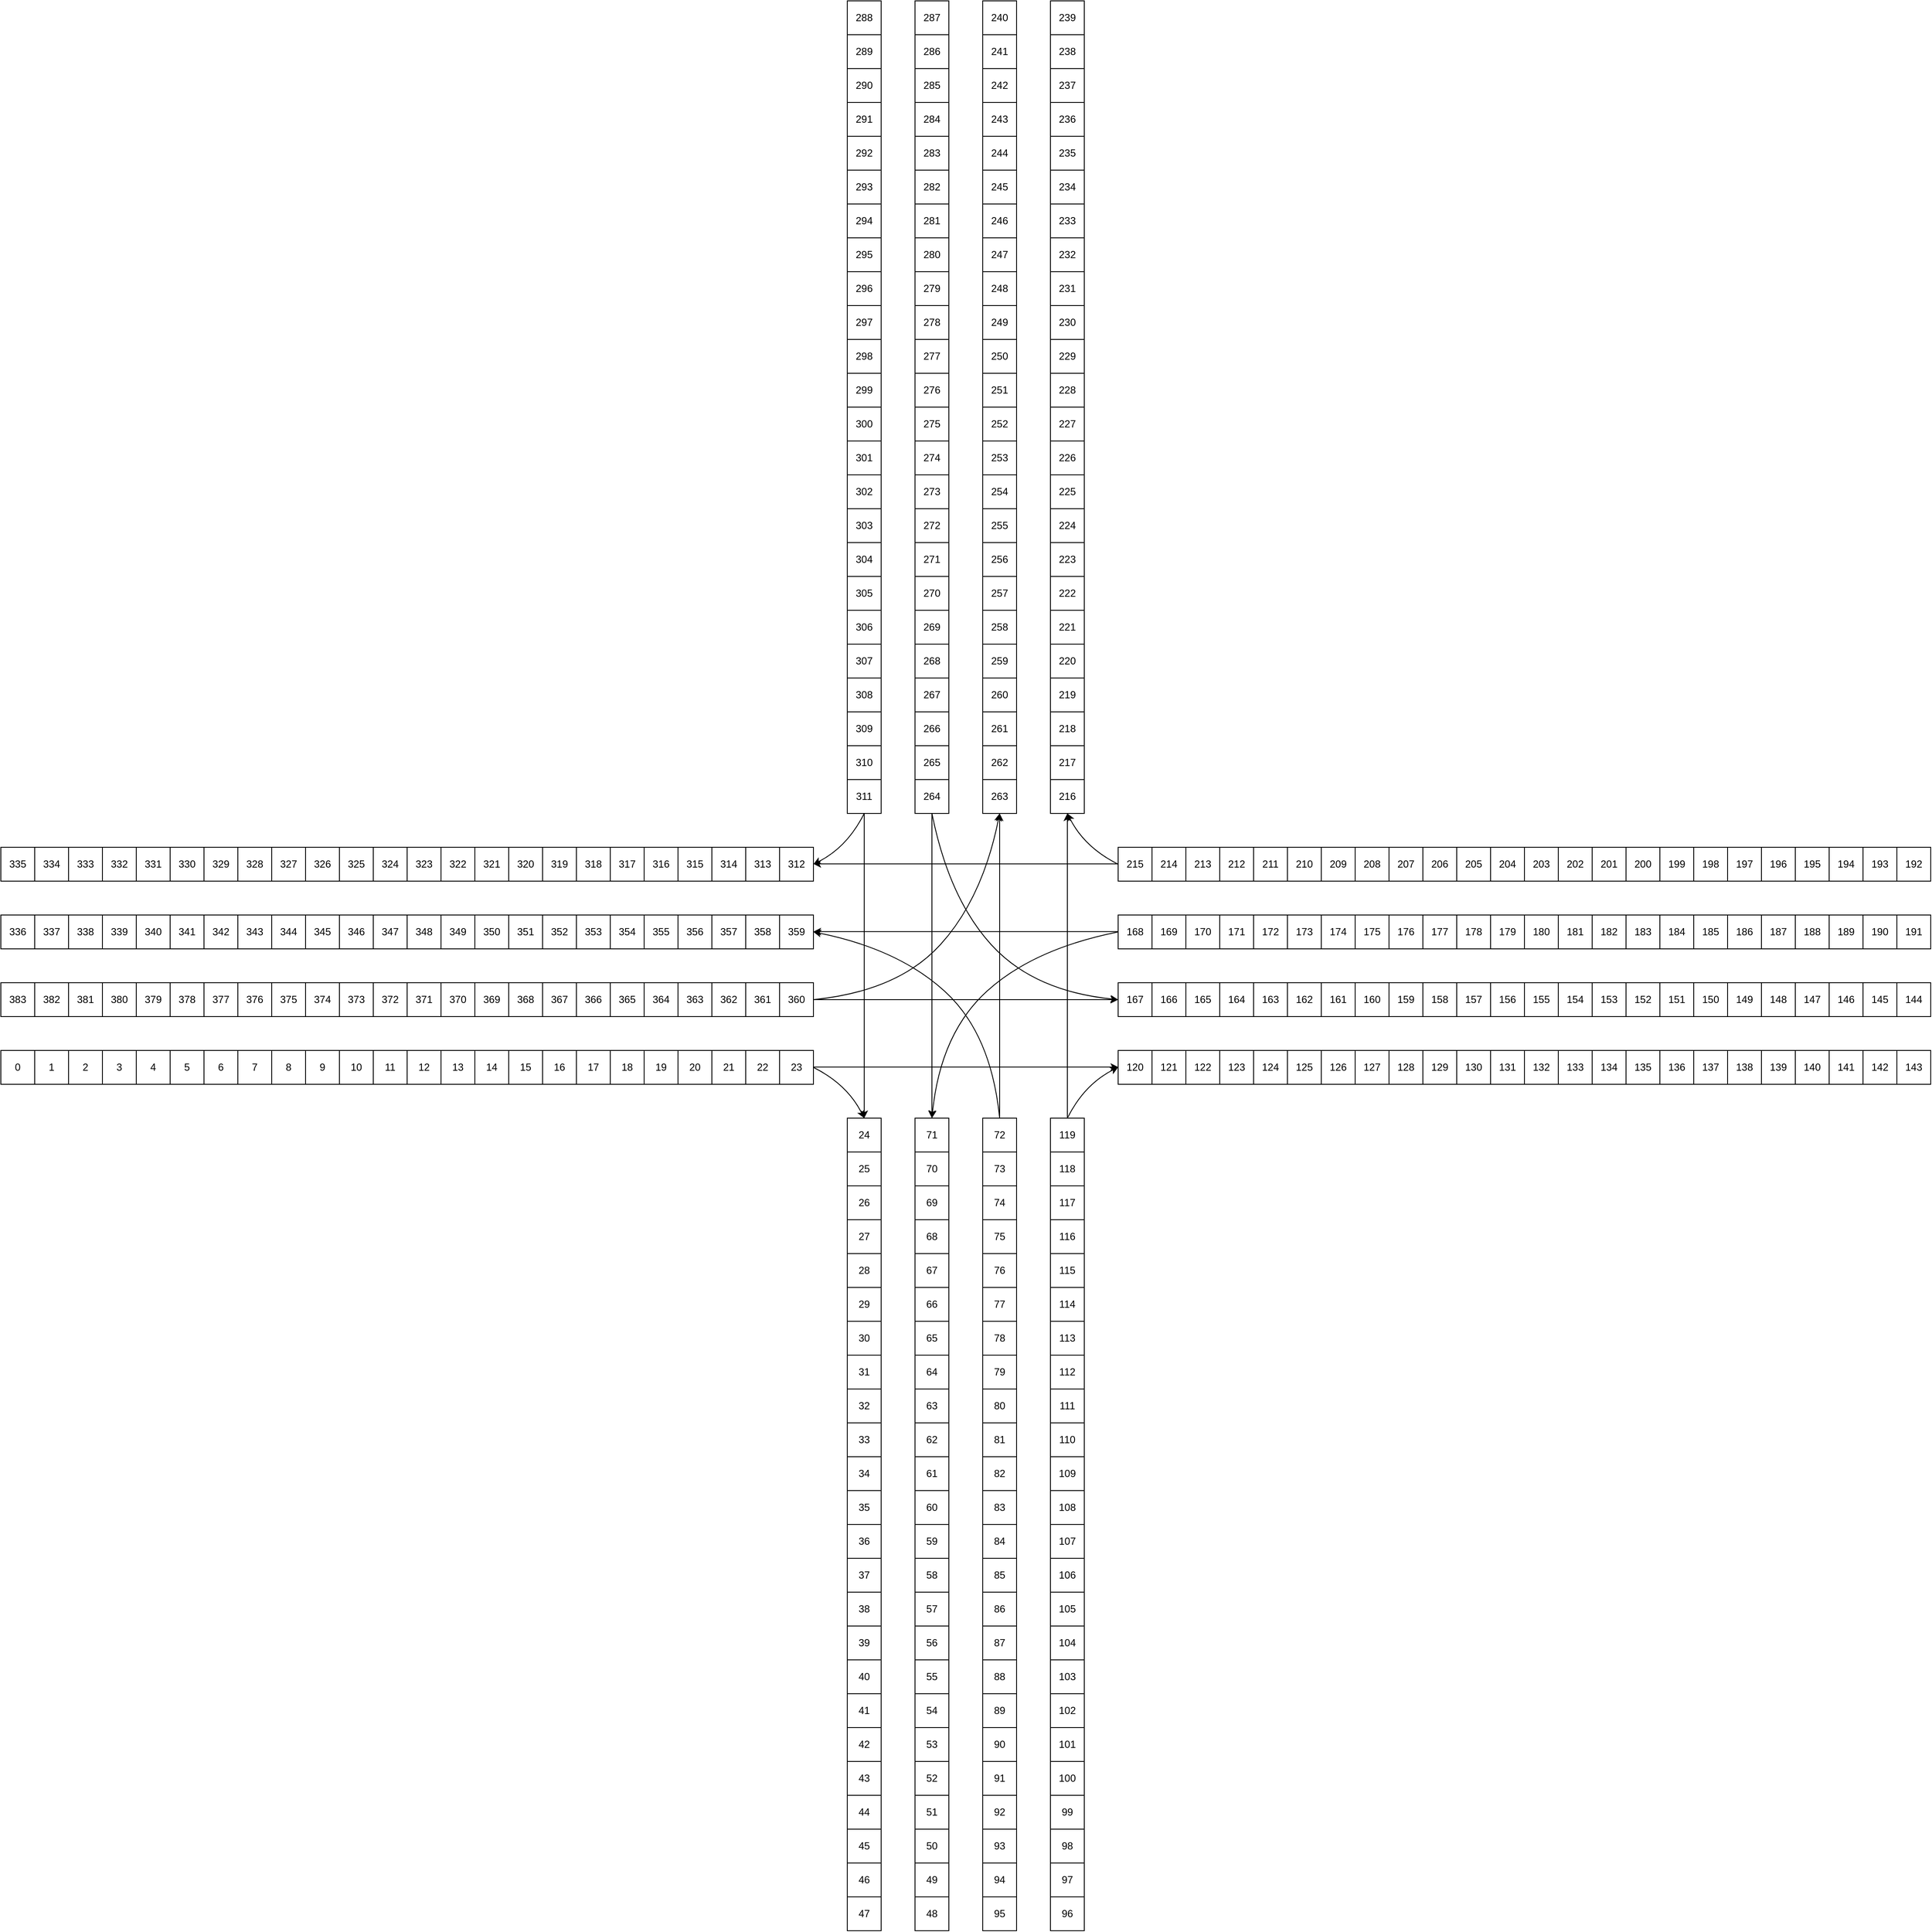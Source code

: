 <mxfile version="16.0.0" type="device"><diagram id="ZDmOQG6I4Kru3c97c7Ae" name="Page-1"><mxGraphModel dx="3749" dy="1504" grid="1" gridSize="10" guides="1" tooltips="1" connect="1" arrows="1" fold="1" page="1" pageScale="1" pageWidth="827" pageHeight="1169" math="0" shadow="0"><root><mxCell id="0"/><mxCell id="1" parent="0"/><mxCell id="alXq-yzysvn2I6-M7Yu9-1" value="" style="whiteSpace=wrap;html=1;aspect=fixed;" vertex="1" parent="1"><mxGeometry x="440" y="360" width="40" height="40" as="geometry"/></mxCell><mxCell id="alXq-yzysvn2I6-M7Yu9-2" value="240" style="text;html=1;strokeColor=none;fillColor=none;align=center;verticalAlign=middle;whiteSpace=wrap;rounded=0;" vertex="1" parent="1"><mxGeometry x="445" y="365" width="30" height="30" as="geometry"/></mxCell><mxCell id="alXq-yzysvn2I6-M7Yu9-3" value="" style="whiteSpace=wrap;html=1;aspect=fixed;" vertex="1" parent="1"><mxGeometry x="440" y="400" width="40" height="40" as="geometry"/></mxCell><mxCell id="alXq-yzysvn2I6-M7Yu9-4" value="241" style="text;html=1;strokeColor=none;fillColor=none;align=center;verticalAlign=middle;whiteSpace=wrap;rounded=0;" vertex="1" parent="1"><mxGeometry x="445" y="405" width="30" height="30" as="geometry"/></mxCell><mxCell id="alXq-yzysvn2I6-M7Yu9-5" value="" style="whiteSpace=wrap;html=1;aspect=fixed;" vertex="1" parent="1"><mxGeometry x="440" y="440" width="40" height="40" as="geometry"/></mxCell><mxCell id="alXq-yzysvn2I6-M7Yu9-6" value="242" style="text;html=1;strokeColor=none;fillColor=none;align=center;verticalAlign=middle;whiteSpace=wrap;rounded=0;" vertex="1" parent="1"><mxGeometry x="445" y="445" width="30" height="30" as="geometry"/></mxCell><mxCell id="alXq-yzysvn2I6-M7Yu9-7" value="" style="whiteSpace=wrap;html=1;aspect=fixed;" vertex="1" parent="1"><mxGeometry x="440" y="480" width="40" height="40" as="geometry"/></mxCell><mxCell id="alXq-yzysvn2I6-M7Yu9-8" value="243" style="text;html=1;strokeColor=none;fillColor=none;align=center;verticalAlign=middle;whiteSpace=wrap;rounded=0;" vertex="1" parent="1"><mxGeometry x="445" y="485" width="30" height="30" as="geometry"/></mxCell><mxCell id="alXq-yzysvn2I6-M7Yu9-9" value="" style="whiteSpace=wrap;html=1;aspect=fixed;" vertex="1" parent="1"><mxGeometry x="440" y="520" width="40" height="40" as="geometry"/></mxCell><mxCell id="alXq-yzysvn2I6-M7Yu9-10" value="244" style="text;html=1;strokeColor=none;fillColor=none;align=center;verticalAlign=middle;whiteSpace=wrap;rounded=0;" vertex="1" parent="1"><mxGeometry x="445" y="525" width="30" height="30" as="geometry"/></mxCell><mxCell id="alXq-yzysvn2I6-M7Yu9-11" value="" style="whiteSpace=wrap;html=1;aspect=fixed;" vertex="1" parent="1"><mxGeometry x="440" y="560" width="40" height="40" as="geometry"/></mxCell><mxCell id="alXq-yzysvn2I6-M7Yu9-12" value="245" style="text;html=1;strokeColor=none;fillColor=none;align=center;verticalAlign=middle;whiteSpace=wrap;rounded=0;" vertex="1" parent="1"><mxGeometry x="445" y="565" width="30" height="30" as="geometry"/></mxCell><mxCell id="alXq-yzysvn2I6-M7Yu9-13" value="" style="whiteSpace=wrap;html=1;aspect=fixed;" vertex="1" parent="1"><mxGeometry x="440" y="600" width="40" height="40" as="geometry"/></mxCell><mxCell id="alXq-yzysvn2I6-M7Yu9-14" value="246" style="text;html=1;strokeColor=none;fillColor=none;align=center;verticalAlign=middle;whiteSpace=wrap;rounded=0;" vertex="1" parent="1"><mxGeometry x="445" y="605" width="30" height="30" as="geometry"/></mxCell><mxCell id="alXq-yzysvn2I6-M7Yu9-15" value="" style="whiteSpace=wrap;html=1;aspect=fixed;" vertex="1" parent="1"><mxGeometry x="440" y="640" width="40" height="40" as="geometry"/></mxCell><mxCell id="alXq-yzysvn2I6-M7Yu9-16" value="247" style="text;html=1;strokeColor=none;fillColor=none;align=center;verticalAlign=middle;whiteSpace=wrap;rounded=0;" vertex="1" parent="1"><mxGeometry x="445" y="645" width="30" height="30" as="geometry"/></mxCell><mxCell id="alXq-yzysvn2I6-M7Yu9-17" value="" style="whiteSpace=wrap;html=1;aspect=fixed;" vertex="1" parent="1"><mxGeometry x="440" y="680" width="40" height="40" as="geometry"/></mxCell><mxCell id="alXq-yzysvn2I6-M7Yu9-18" value="248" style="text;html=1;strokeColor=none;fillColor=none;align=center;verticalAlign=middle;whiteSpace=wrap;rounded=0;" vertex="1" parent="1"><mxGeometry x="445" y="685" width="30" height="30" as="geometry"/></mxCell><mxCell id="alXq-yzysvn2I6-M7Yu9-19" value="" style="whiteSpace=wrap;html=1;aspect=fixed;" vertex="1" parent="1"><mxGeometry x="440" y="720" width="40" height="40" as="geometry"/></mxCell><mxCell id="alXq-yzysvn2I6-M7Yu9-20" value="249" style="text;html=1;strokeColor=none;fillColor=none;align=center;verticalAlign=middle;whiteSpace=wrap;rounded=0;" vertex="1" parent="1"><mxGeometry x="445" y="725" width="30" height="30" as="geometry"/></mxCell><mxCell id="alXq-yzysvn2I6-M7Yu9-21" value="" style="whiteSpace=wrap;html=1;aspect=fixed;" vertex="1" parent="1"><mxGeometry x="440" y="760" width="40" height="40" as="geometry"/></mxCell><mxCell id="alXq-yzysvn2I6-M7Yu9-22" value="250" style="text;html=1;strokeColor=none;fillColor=none;align=center;verticalAlign=middle;whiteSpace=wrap;rounded=0;" vertex="1" parent="1"><mxGeometry x="445" y="765" width="30" height="30" as="geometry"/></mxCell><mxCell id="alXq-yzysvn2I6-M7Yu9-23" value="" style="whiteSpace=wrap;html=1;aspect=fixed;" vertex="1" parent="1"><mxGeometry x="440" y="800" width="40" height="40" as="geometry"/></mxCell><mxCell id="alXq-yzysvn2I6-M7Yu9-24" value="251" style="text;html=1;strokeColor=none;fillColor=none;align=center;verticalAlign=middle;whiteSpace=wrap;rounded=0;" vertex="1" parent="1"><mxGeometry x="445" y="805" width="30" height="30" as="geometry"/></mxCell><mxCell id="alXq-yzysvn2I6-M7Yu9-25" value="" style="whiteSpace=wrap;html=1;aspect=fixed;" vertex="1" parent="1"><mxGeometry x="440" y="840" width="40" height="40" as="geometry"/></mxCell><mxCell id="alXq-yzysvn2I6-M7Yu9-26" value="252" style="text;html=1;strokeColor=none;fillColor=none;align=center;verticalAlign=middle;whiteSpace=wrap;rounded=0;" vertex="1" parent="1"><mxGeometry x="445" y="845" width="30" height="30" as="geometry"/></mxCell><mxCell id="alXq-yzysvn2I6-M7Yu9-27" value="" style="whiteSpace=wrap;html=1;aspect=fixed;" vertex="1" parent="1"><mxGeometry x="440" y="880" width="40" height="40" as="geometry"/></mxCell><mxCell id="alXq-yzysvn2I6-M7Yu9-28" value="253" style="text;html=1;strokeColor=none;fillColor=none;align=center;verticalAlign=middle;whiteSpace=wrap;rounded=0;" vertex="1" parent="1"><mxGeometry x="445" y="885" width="30" height="30" as="geometry"/></mxCell><mxCell id="alXq-yzysvn2I6-M7Yu9-29" value="" style="whiteSpace=wrap;html=1;aspect=fixed;" vertex="1" parent="1"><mxGeometry x="440" y="920" width="40" height="40" as="geometry"/></mxCell><mxCell id="alXq-yzysvn2I6-M7Yu9-30" value="254" style="text;html=1;strokeColor=none;fillColor=none;align=center;verticalAlign=middle;whiteSpace=wrap;rounded=0;" vertex="1" parent="1"><mxGeometry x="445" y="925" width="30" height="30" as="geometry"/></mxCell><mxCell id="alXq-yzysvn2I6-M7Yu9-31" value="" style="whiteSpace=wrap;html=1;aspect=fixed;" vertex="1" parent="1"><mxGeometry x="440" y="960" width="40" height="40" as="geometry"/></mxCell><mxCell id="alXq-yzysvn2I6-M7Yu9-32" value="255" style="text;html=1;strokeColor=none;fillColor=none;align=center;verticalAlign=middle;whiteSpace=wrap;rounded=0;" vertex="1" parent="1"><mxGeometry x="445" y="965" width="30" height="30" as="geometry"/></mxCell><mxCell id="alXq-yzysvn2I6-M7Yu9-33" value="" style="whiteSpace=wrap;html=1;aspect=fixed;" vertex="1" parent="1"><mxGeometry x="440" y="1000" width="40" height="40" as="geometry"/></mxCell><mxCell id="alXq-yzysvn2I6-M7Yu9-34" value="256" style="text;html=1;strokeColor=none;fillColor=none;align=center;verticalAlign=middle;whiteSpace=wrap;rounded=0;" vertex="1" parent="1"><mxGeometry x="445" y="1005" width="30" height="30" as="geometry"/></mxCell><mxCell id="alXq-yzysvn2I6-M7Yu9-35" value="" style="whiteSpace=wrap;html=1;aspect=fixed;" vertex="1" parent="1"><mxGeometry x="440" y="1040" width="40" height="40" as="geometry"/></mxCell><mxCell id="alXq-yzysvn2I6-M7Yu9-36" value="257" style="text;html=1;strokeColor=none;fillColor=none;align=center;verticalAlign=middle;whiteSpace=wrap;rounded=0;" vertex="1" parent="1"><mxGeometry x="445" y="1045" width="30" height="30" as="geometry"/></mxCell><mxCell id="alXq-yzysvn2I6-M7Yu9-37" value="" style="whiteSpace=wrap;html=1;aspect=fixed;" vertex="1" parent="1"><mxGeometry x="440" y="1080" width="40" height="40" as="geometry"/></mxCell><mxCell id="alXq-yzysvn2I6-M7Yu9-38" value="258" style="text;html=1;strokeColor=none;fillColor=none;align=center;verticalAlign=middle;whiteSpace=wrap;rounded=0;" vertex="1" parent="1"><mxGeometry x="445" y="1085" width="30" height="30" as="geometry"/></mxCell><mxCell id="alXq-yzysvn2I6-M7Yu9-39" value="" style="whiteSpace=wrap;html=1;aspect=fixed;" vertex="1" parent="1"><mxGeometry x="440" y="1120" width="40" height="40" as="geometry"/></mxCell><mxCell id="alXq-yzysvn2I6-M7Yu9-40" value="259" style="text;html=1;strokeColor=none;fillColor=none;align=center;verticalAlign=middle;whiteSpace=wrap;rounded=0;" vertex="1" parent="1"><mxGeometry x="445" y="1125" width="30" height="30" as="geometry"/></mxCell><mxCell id="alXq-yzysvn2I6-M7Yu9-41" value="" style="whiteSpace=wrap;html=1;aspect=fixed;" vertex="1" parent="1"><mxGeometry x="440" y="1160" width="40" height="40" as="geometry"/></mxCell><mxCell id="alXq-yzysvn2I6-M7Yu9-42" value="260" style="text;html=1;strokeColor=none;fillColor=none;align=center;verticalAlign=middle;whiteSpace=wrap;rounded=0;" vertex="1" parent="1"><mxGeometry x="445" y="1165" width="30" height="30" as="geometry"/></mxCell><mxCell id="alXq-yzysvn2I6-M7Yu9-43" value="" style="whiteSpace=wrap;html=1;aspect=fixed;" vertex="1" parent="1"><mxGeometry x="440" y="1200" width="40" height="40" as="geometry"/></mxCell><mxCell id="alXq-yzysvn2I6-M7Yu9-44" value="261" style="text;html=1;strokeColor=none;fillColor=none;align=center;verticalAlign=middle;whiteSpace=wrap;rounded=0;" vertex="1" parent="1"><mxGeometry x="445" y="1205" width="30" height="30" as="geometry"/></mxCell><mxCell id="alXq-yzysvn2I6-M7Yu9-45" value="" style="whiteSpace=wrap;html=1;aspect=fixed;" vertex="1" parent="1"><mxGeometry x="440" y="1240" width="40" height="40" as="geometry"/></mxCell><mxCell id="alXq-yzysvn2I6-M7Yu9-46" value="262" style="text;html=1;strokeColor=none;fillColor=none;align=center;verticalAlign=middle;whiteSpace=wrap;rounded=0;" vertex="1" parent="1"><mxGeometry x="445" y="1245" width="30" height="30" as="geometry"/></mxCell><mxCell id="alXq-yzysvn2I6-M7Yu9-47" value="" style="whiteSpace=wrap;html=1;aspect=fixed;" vertex="1" parent="1"><mxGeometry x="440" y="1280" width="40" height="40" as="geometry"/></mxCell><mxCell id="alXq-yzysvn2I6-M7Yu9-48" value="263" style="text;html=1;strokeColor=none;fillColor=none;align=center;verticalAlign=middle;whiteSpace=wrap;rounded=0;" vertex="1" parent="1"><mxGeometry x="445" y="1285" width="30" height="30" as="geometry"/></mxCell><mxCell id="alXq-yzysvn2I6-M7Yu9-49" value="" style="whiteSpace=wrap;html=1;aspect=fixed;" vertex="1" parent="1"><mxGeometry x="520" y="360" width="40" height="40" as="geometry"/></mxCell><mxCell id="alXq-yzysvn2I6-M7Yu9-50" value="239" style="text;html=1;strokeColor=none;fillColor=none;align=center;verticalAlign=middle;whiteSpace=wrap;rounded=0;" vertex="1" parent="1"><mxGeometry x="525" y="365" width="30" height="30" as="geometry"/></mxCell><mxCell id="alXq-yzysvn2I6-M7Yu9-51" value="" style="whiteSpace=wrap;html=1;aspect=fixed;" vertex="1" parent="1"><mxGeometry x="520" y="400" width="40" height="40" as="geometry"/></mxCell><mxCell id="alXq-yzysvn2I6-M7Yu9-52" value="238" style="text;html=1;strokeColor=none;fillColor=none;align=center;verticalAlign=middle;whiteSpace=wrap;rounded=0;" vertex="1" parent="1"><mxGeometry x="525" y="405" width="30" height="30" as="geometry"/></mxCell><mxCell id="alXq-yzysvn2I6-M7Yu9-53" value="" style="whiteSpace=wrap;html=1;aspect=fixed;" vertex="1" parent="1"><mxGeometry x="520" y="440" width="40" height="40" as="geometry"/></mxCell><mxCell id="alXq-yzysvn2I6-M7Yu9-54" value="237" style="text;html=1;strokeColor=none;fillColor=none;align=center;verticalAlign=middle;whiteSpace=wrap;rounded=0;" vertex="1" parent="1"><mxGeometry x="525" y="445" width="30" height="30" as="geometry"/></mxCell><mxCell id="alXq-yzysvn2I6-M7Yu9-55" value="" style="whiteSpace=wrap;html=1;aspect=fixed;" vertex="1" parent="1"><mxGeometry x="520" y="480" width="40" height="40" as="geometry"/></mxCell><mxCell id="alXq-yzysvn2I6-M7Yu9-56" value="236" style="text;html=1;strokeColor=none;fillColor=none;align=center;verticalAlign=middle;whiteSpace=wrap;rounded=0;" vertex="1" parent="1"><mxGeometry x="525" y="485" width="30" height="30" as="geometry"/></mxCell><mxCell id="alXq-yzysvn2I6-M7Yu9-57" value="" style="whiteSpace=wrap;html=1;aspect=fixed;" vertex="1" parent="1"><mxGeometry x="520" y="520" width="40" height="40" as="geometry"/></mxCell><mxCell id="alXq-yzysvn2I6-M7Yu9-58" value="235" style="text;html=1;strokeColor=none;fillColor=none;align=center;verticalAlign=middle;whiteSpace=wrap;rounded=0;" vertex="1" parent="1"><mxGeometry x="525" y="525" width="30" height="30" as="geometry"/></mxCell><mxCell id="alXq-yzysvn2I6-M7Yu9-59" value="" style="whiteSpace=wrap;html=1;aspect=fixed;" vertex="1" parent="1"><mxGeometry x="520" y="560" width="40" height="40" as="geometry"/></mxCell><mxCell id="alXq-yzysvn2I6-M7Yu9-60" value="234" style="text;html=1;strokeColor=none;fillColor=none;align=center;verticalAlign=middle;whiteSpace=wrap;rounded=0;" vertex="1" parent="1"><mxGeometry x="525" y="565" width="30" height="30" as="geometry"/></mxCell><mxCell id="alXq-yzysvn2I6-M7Yu9-61" value="" style="whiteSpace=wrap;html=1;aspect=fixed;" vertex="1" parent="1"><mxGeometry x="520" y="600" width="40" height="40" as="geometry"/></mxCell><mxCell id="alXq-yzysvn2I6-M7Yu9-62" value="233" style="text;html=1;strokeColor=none;fillColor=none;align=center;verticalAlign=middle;whiteSpace=wrap;rounded=0;" vertex="1" parent="1"><mxGeometry x="525" y="605" width="30" height="30" as="geometry"/></mxCell><mxCell id="alXq-yzysvn2I6-M7Yu9-63" value="" style="whiteSpace=wrap;html=1;aspect=fixed;" vertex="1" parent="1"><mxGeometry x="520" y="640" width="40" height="40" as="geometry"/></mxCell><mxCell id="alXq-yzysvn2I6-M7Yu9-64" value="232" style="text;html=1;strokeColor=none;fillColor=none;align=center;verticalAlign=middle;whiteSpace=wrap;rounded=0;" vertex="1" parent="1"><mxGeometry x="525" y="645" width="30" height="30" as="geometry"/></mxCell><mxCell id="alXq-yzysvn2I6-M7Yu9-65" value="" style="whiteSpace=wrap;html=1;aspect=fixed;" vertex="1" parent="1"><mxGeometry x="520" y="680" width="40" height="40" as="geometry"/></mxCell><mxCell id="alXq-yzysvn2I6-M7Yu9-66" value="231" style="text;html=1;strokeColor=none;fillColor=none;align=center;verticalAlign=middle;whiteSpace=wrap;rounded=0;" vertex="1" parent="1"><mxGeometry x="525" y="685" width="30" height="30" as="geometry"/></mxCell><mxCell id="alXq-yzysvn2I6-M7Yu9-67" value="" style="whiteSpace=wrap;html=1;aspect=fixed;" vertex="1" parent="1"><mxGeometry x="520" y="720" width="40" height="40" as="geometry"/></mxCell><mxCell id="alXq-yzysvn2I6-M7Yu9-68" value="230" style="text;html=1;strokeColor=none;fillColor=none;align=center;verticalAlign=middle;whiteSpace=wrap;rounded=0;" vertex="1" parent="1"><mxGeometry x="525" y="725" width="30" height="30" as="geometry"/></mxCell><mxCell id="alXq-yzysvn2I6-M7Yu9-69" value="" style="whiteSpace=wrap;html=1;aspect=fixed;" vertex="1" parent="1"><mxGeometry x="520" y="760" width="40" height="40" as="geometry"/></mxCell><mxCell id="alXq-yzysvn2I6-M7Yu9-70" value="229" style="text;html=1;strokeColor=none;fillColor=none;align=center;verticalAlign=middle;whiteSpace=wrap;rounded=0;" vertex="1" parent="1"><mxGeometry x="525" y="765" width="30" height="30" as="geometry"/></mxCell><mxCell id="alXq-yzysvn2I6-M7Yu9-71" value="" style="whiteSpace=wrap;html=1;aspect=fixed;" vertex="1" parent="1"><mxGeometry x="520" y="800" width="40" height="40" as="geometry"/></mxCell><mxCell id="alXq-yzysvn2I6-M7Yu9-72" value="228" style="text;html=1;strokeColor=none;fillColor=none;align=center;verticalAlign=middle;whiteSpace=wrap;rounded=0;" vertex="1" parent="1"><mxGeometry x="525" y="805" width="30" height="30" as="geometry"/></mxCell><mxCell id="alXq-yzysvn2I6-M7Yu9-73" value="" style="whiteSpace=wrap;html=1;aspect=fixed;" vertex="1" parent="1"><mxGeometry x="520" y="840" width="40" height="40" as="geometry"/></mxCell><mxCell id="alXq-yzysvn2I6-M7Yu9-74" value="227" style="text;html=1;strokeColor=none;fillColor=none;align=center;verticalAlign=middle;whiteSpace=wrap;rounded=0;" vertex="1" parent="1"><mxGeometry x="525" y="845" width="30" height="30" as="geometry"/></mxCell><mxCell id="alXq-yzysvn2I6-M7Yu9-75" value="" style="whiteSpace=wrap;html=1;aspect=fixed;" vertex="1" parent="1"><mxGeometry x="520" y="880" width="40" height="40" as="geometry"/></mxCell><mxCell id="alXq-yzysvn2I6-M7Yu9-76" value="226" style="text;html=1;strokeColor=none;fillColor=none;align=center;verticalAlign=middle;whiteSpace=wrap;rounded=0;" vertex="1" parent="1"><mxGeometry x="525" y="885" width="30" height="30" as="geometry"/></mxCell><mxCell id="alXq-yzysvn2I6-M7Yu9-77" value="" style="whiteSpace=wrap;html=1;aspect=fixed;" vertex="1" parent="1"><mxGeometry x="520" y="920" width="40" height="40" as="geometry"/></mxCell><mxCell id="alXq-yzysvn2I6-M7Yu9-78" value="225" style="text;html=1;strokeColor=none;fillColor=none;align=center;verticalAlign=middle;whiteSpace=wrap;rounded=0;" vertex="1" parent="1"><mxGeometry x="525" y="925" width="30" height="30" as="geometry"/></mxCell><mxCell id="alXq-yzysvn2I6-M7Yu9-79" value="" style="whiteSpace=wrap;html=1;aspect=fixed;" vertex="1" parent="1"><mxGeometry x="520" y="960" width="40" height="40" as="geometry"/></mxCell><mxCell id="alXq-yzysvn2I6-M7Yu9-80" value="224" style="text;html=1;strokeColor=none;fillColor=none;align=center;verticalAlign=middle;whiteSpace=wrap;rounded=0;" vertex="1" parent="1"><mxGeometry x="525" y="965" width="30" height="30" as="geometry"/></mxCell><mxCell id="alXq-yzysvn2I6-M7Yu9-81" value="" style="whiteSpace=wrap;html=1;aspect=fixed;" vertex="1" parent="1"><mxGeometry x="520" y="1000" width="40" height="40" as="geometry"/></mxCell><mxCell id="alXq-yzysvn2I6-M7Yu9-82" value="223" style="text;html=1;strokeColor=none;fillColor=none;align=center;verticalAlign=middle;whiteSpace=wrap;rounded=0;" vertex="1" parent="1"><mxGeometry x="525" y="1005" width="30" height="30" as="geometry"/></mxCell><mxCell id="alXq-yzysvn2I6-M7Yu9-83" value="" style="whiteSpace=wrap;html=1;aspect=fixed;" vertex="1" parent="1"><mxGeometry x="520" y="1040" width="40" height="40" as="geometry"/></mxCell><mxCell id="alXq-yzysvn2I6-M7Yu9-84" value="222" style="text;html=1;strokeColor=none;fillColor=none;align=center;verticalAlign=middle;whiteSpace=wrap;rounded=0;" vertex="1" parent="1"><mxGeometry x="525" y="1045" width="30" height="30" as="geometry"/></mxCell><mxCell id="alXq-yzysvn2I6-M7Yu9-85" value="" style="whiteSpace=wrap;html=1;aspect=fixed;" vertex="1" parent="1"><mxGeometry x="520" y="1080" width="40" height="40" as="geometry"/></mxCell><mxCell id="alXq-yzysvn2I6-M7Yu9-86" value="221" style="text;html=1;strokeColor=none;fillColor=none;align=center;verticalAlign=middle;whiteSpace=wrap;rounded=0;" vertex="1" parent="1"><mxGeometry x="525" y="1085" width="30" height="30" as="geometry"/></mxCell><mxCell id="alXq-yzysvn2I6-M7Yu9-87" value="" style="whiteSpace=wrap;html=1;aspect=fixed;" vertex="1" parent="1"><mxGeometry x="520" y="1120" width="40" height="40" as="geometry"/></mxCell><mxCell id="alXq-yzysvn2I6-M7Yu9-88" value="220" style="text;html=1;strokeColor=none;fillColor=none;align=center;verticalAlign=middle;whiteSpace=wrap;rounded=0;" vertex="1" parent="1"><mxGeometry x="525" y="1125" width="30" height="30" as="geometry"/></mxCell><mxCell id="alXq-yzysvn2I6-M7Yu9-89" value="" style="whiteSpace=wrap;html=1;aspect=fixed;" vertex="1" parent="1"><mxGeometry x="520" y="1160" width="40" height="40" as="geometry"/></mxCell><mxCell id="alXq-yzysvn2I6-M7Yu9-90" value="219" style="text;html=1;strokeColor=none;fillColor=none;align=center;verticalAlign=middle;whiteSpace=wrap;rounded=0;" vertex="1" parent="1"><mxGeometry x="525" y="1165" width="30" height="30" as="geometry"/></mxCell><mxCell id="alXq-yzysvn2I6-M7Yu9-91" value="" style="whiteSpace=wrap;html=1;aspect=fixed;" vertex="1" parent="1"><mxGeometry x="520" y="1200" width="40" height="40" as="geometry"/></mxCell><mxCell id="alXq-yzysvn2I6-M7Yu9-92" value="218" style="text;html=1;strokeColor=none;fillColor=none;align=center;verticalAlign=middle;whiteSpace=wrap;rounded=0;" vertex="1" parent="1"><mxGeometry x="525" y="1205" width="30" height="30" as="geometry"/></mxCell><mxCell id="alXq-yzysvn2I6-M7Yu9-93" value="" style="whiteSpace=wrap;html=1;aspect=fixed;" vertex="1" parent="1"><mxGeometry x="520" y="1240" width="40" height="40" as="geometry"/></mxCell><mxCell id="alXq-yzysvn2I6-M7Yu9-94" value="217" style="text;html=1;strokeColor=none;fillColor=none;align=center;verticalAlign=middle;whiteSpace=wrap;rounded=0;" vertex="1" parent="1"><mxGeometry x="525" y="1245" width="30" height="30" as="geometry"/></mxCell><mxCell id="alXq-yzysvn2I6-M7Yu9-95" value="" style="whiteSpace=wrap;html=1;aspect=fixed;" vertex="1" parent="1"><mxGeometry x="520" y="1280" width="40" height="40" as="geometry"/></mxCell><mxCell id="alXq-yzysvn2I6-M7Yu9-96" value="216" style="text;html=1;strokeColor=none;fillColor=none;align=center;verticalAlign=middle;whiteSpace=wrap;rounded=0;" vertex="1" parent="1"><mxGeometry x="525" y="1285" width="30" height="30" as="geometry"/></mxCell><mxCell id="alXq-yzysvn2I6-M7Yu9-97" value="" style="whiteSpace=wrap;html=1;aspect=fixed;" vertex="1" parent="1"><mxGeometry x="280" y="360" width="40" height="40" as="geometry"/></mxCell><mxCell id="alXq-yzysvn2I6-M7Yu9-98" value="288" style="text;html=1;strokeColor=none;fillColor=none;align=center;verticalAlign=middle;whiteSpace=wrap;rounded=0;" vertex="1" parent="1"><mxGeometry x="285" y="365" width="30" height="30" as="geometry"/></mxCell><mxCell id="alXq-yzysvn2I6-M7Yu9-99" value="" style="whiteSpace=wrap;html=1;aspect=fixed;" vertex="1" parent="1"><mxGeometry x="280" y="400" width="40" height="40" as="geometry"/></mxCell><mxCell id="alXq-yzysvn2I6-M7Yu9-100" value="289" style="text;html=1;strokeColor=none;fillColor=none;align=center;verticalAlign=middle;whiteSpace=wrap;rounded=0;" vertex="1" parent="1"><mxGeometry x="285" y="405" width="30" height="30" as="geometry"/></mxCell><mxCell id="alXq-yzysvn2I6-M7Yu9-101" value="" style="whiteSpace=wrap;html=1;aspect=fixed;" vertex="1" parent="1"><mxGeometry x="280" y="440" width="40" height="40" as="geometry"/></mxCell><mxCell id="alXq-yzysvn2I6-M7Yu9-102" value="290" style="text;html=1;strokeColor=none;fillColor=none;align=center;verticalAlign=middle;whiteSpace=wrap;rounded=0;" vertex="1" parent="1"><mxGeometry x="285" y="445" width="30" height="30" as="geometry"/></mxCell><mxCell id="alXq-yzysvn2I6-M7Yu9-103" value="" style="whiteSpace=wrap;html=1;aspect=fixed;" vertex="1" parent="1"><mxGeometry x="280" y="480" width="40" height="40" as="geometry"/></mxCell><mxCell id="alXq-yzysvn2I6-M7Yu9-104" value="291" style="text;html=1;strokeColor=none;fillColor=none;align=center;verticalAlign=middle;whiteSpace=wrap;rounded=0;" vertex="1" parent="1"><mxGeometry x="285" y="485" width="30" height="30" as="geometry"/></mxCell><mxCell id="alXq-yzysvn2I6-M7Yu9-105" value="" style="whiteSpace=wrap;html=1;aspect=fixed;" vertex="1" parent="1"><mxGeometry x="280" y="520" width="40" height="40" as="geometry"/></mxCell><mxCell id="alXq-yzysvn2I6-M7Yu9-106" value="292" style="text;html=1;strokeColor=none;fillColor=none;align=center;verticalAlign=middle;whiteSpace=wrap;rounded=0;" vertex="1" parent="1"><mxGeometry x="285" y="525" width="30" height="30" as="geometry"/></mxCell><mxCell id="alXq-yzysvn2I6-M7Yu9-107" value="" style="whiteSpace=wrap;html=1;aspect=fixed;" vertex="1" parent="1"><mxGeometry x="280" y="560" width="40" height="40" as="geometry"/></mxCell><mxCell id="alXq-yzysvn2I6-M7Yu9-108" value="293" style="text;html=1;strokeColor=none;fillColor=none;align=center;verticalAlign=middle;whiteSpace=wrap;rounded=0;" vertex="1" parent="1"><mxGeometry x="285" y="565" width="30" height="30" as="geometry"/></mxCell><mxCell id="alXq-yzysvn2I6-M7Yu9-109" value="" style="whiteSpace=wrap;html=1;aspect=fixed;" vertex="1" parent="1"><mxGeometry x="280" y="600" width="40" height="40" as="geometry"/></mxCell><mxCell id="alXq-yzysvn2I6-M7Yu9-110" value="294" style="text;html=1;strokeColor=none;fillColor=none;align=center;verticalAlign=middle;whiteSpace=wrap;rounded=0;" vertex="1" parent="1"><mxGeometry x="285" y="605" width="30" height="30" as="geometry"/></mxCell><mxCell id="alXq-yzysvn2I6-M7Yu9-111" value="" style="whiteSpace=wrap;html=1;aspect=fixed;" vertex="1" parent="1"><mxGeometry x="280" y="640" width="40" height="40" as="geometry"/></mxCell><mxCell id="alXq-yzysvn2I6-M7Yu9-112" value="295" style="text;html=1;strokeColor=none;fillColor=none;align=center;verticalAlign=middle;whiteSpace=wrap;rounded=0;" vertex="1" parent="1"><mxGeometry x="285" y="645" width="30" height="30" as="geometry"/></mxCell><mxCell id="alXq-yzysvn2I6-M7Yu9-113" value="" style="whiteSpace=wrap;html=1;aspect=fixed;" vertex="1" parent="1"><mxGeometry x="280" y="680" width="40" height="40" as="geometry"/></mxCell><mxCell id="alXq-yzysvn2I6-M7Yu9-114" value="296" style="text;html=1;strokeColor=none;fillColor=none;align=center;verticalAlign=middle;whiteSpace=wrap;rounded=0;" vertex="1" parent="1"><mxGeometry x="285" y="685" width="30" height="30" as="geometry"/></mxCell><mxCell id="alXq-yzysvn2I6-M7Yu9-115" value="" style="whiteSpace=wrap;html=1;aspect=fixed;" vertex="1" parent="1"><mxGeometry x="280" y="720" width="40" height="40" as="geometry"/></mxCell><mxCell id="alXq-yzysvn2I6-M7Yu9-116" value="297" style="text;html=1;strokeColor=none;fillColor=none;align=center;verticalAlign=middle;whiteSpace=wrap;rounded=0;" vertex="1" parent="1"><mxGeometry x="285" y="725" width="30" height="30" as="geometry"/></mxCell><mxCell id="alXq-yzysvn2I6-M7Yu9-117" value="" style="whiteSpace=wrap;html=1;aspect=fixed;" vertex="1" parent="1"><mxGeometry x="280" y="760" width="40" height="40" as="geometry"/></mxCell><mxCell id="alXq-yzysvn2I6-M7Yu9-118" value="298" style="text;html=1;strokeColor=none;fillColor=none;align=center;verticalAlign=middle;whiteSpace=wrap;rounded=0;" vertex="1" parent="1"><mxGeometry x="285" y="765" width="30" height="30" as="geometry"/></mxCell><mxCell id="alXq-yzysvn2I6-M7Yu9-119" value="" style="whiteSpace=wrap;html=1;aspect=fixed;" vertex="1" parent="1"><mxGeometry x="280" y="800" width="40" height="40" as="geometry"/></mxCell><mxCell id="alXq-yzysvn2I6-M7Yu9-120" value="299" style="text;html=1;strokeColor=none;fillColor=none;align=center;verticalAlign=middle;whiteSpace=wrap;rounded=0;" vertex="1" parent="1"><mxGeometry x="285" y="805" width="30" height="30" as="geometry"/></mxCell><mxCell id="alXq-yzysvn2I6-M7Yu9-121" value="" style="whiteSpace=wrap;html=1;aspect=fixed;" vertex="1" parent="1"><mxGeometry x="280" y="840" width="40" height="40" as="geometry"/></mxCell><mxCell id="alXq-yzysvn2I6-M7Yu9-122" value="300" style="text;html=1;strokeColor=none;fillColor=none;align=center;verticalAlign=middle;whiteSpace=wrap;rounded=0;" vertex="1" parent="1"><mxGeometry x="285" y="845" width="30" height="30" as="geometry"/></mxCell><mxCell id="alXq-yzysvn2I6-M7Yu9-123" value="" style="whiteSpace=wrap;html=1;aspect=fixed;" vertex="1" parent="1"><mxGeometry x="280" y="880" width="40" height="40" as="geometry"/></mxCell><mxCell id="alXq-yzysvn2I6-M7Yu9-124" value="301" style="text;html=1;strokeColor=none;fillColor=none;align=center;verticalAlign=middle;whiteSpace=wrap;rounded=0;" vertex="1" parent="1"><mxGeometry x="285" y="885" width="30" height="30" as="geometry"/></mxCell><mxCell id="alXq-yzysvn2I6-M7Yu9-125" value="" style="whiteSpace=wrap;html=1;aspect=fixed;" vertex="1" parent="1"><mxGeometry x="280" y="920" width="40" height="40" as="geometry"/></mxCell><mxCell id="alXq-yzysvn2I6-M7Yu9-126" value="302" style="text;html=1;strokeColor=none;fillColor=none;align=center;verticalAlign=middle;whiteSpace=wrap;rounded=0;" vertex="1" parent="1"><mxGeometry x="285" y="925" width="30" height="30" as="geometry"/></mxCell><mxCell id="alXq-yzysvn2I6-M7Yu9-127" value="" style="whiteSpace=wrap;html=1;aspect=fixed;" vertex="1" parent="1"><mxGeometry x="280" y="960" width="40" height="40" as="geometry"/></mxCell><mxCell id="alXq-yzysvn2I6-M7Yu9-128" value="303" style="text;html=1;strokeColor=none;fillColor=none;align=center;verticalAlign=middle;whiteSpace=wrap;rounded=0;" vertex="1" parent="1"><mxGeometry x="285" y="965" width="30" height="30" as="geometry"/></mxCell><mxCell id="alXq-yzysvn2I6-M7Yu9-129" value="" style="whiteSpace=wrap;html=1;aspect=fixed;" vertex="1" parent="1"><mxGeometry x="280" y="1000" width="40" height="40" as="geometry"/></mxCell><mxCell id="alXq-yzysvn2I6-M7Yu9-130" value="304" style="text;html=1;strokeColor=none;fillColor=none;align=center;verticalAlign=middle;whiteSpace=wrap;rounded=0;" vertex="1" parent="1"><mxGeometry x="285" y="1005" width="30" height="30" as="geometry"/></mxCell><mxCell id="alXq-yzysvn2I6-M7Yu9-131" value="" style="whiteSpace=wrap;html=1;aspect=fixed;" vertex="1" parent="1"><mxGeometry x="280" y="1040" width="40" height="40" as="geometry"/></mxCell><mxCell id="alXq-yzysvn2I6-M7Yu9-132" value="305" style="text;html=1;strokeColor=none;fillColor=none;align=center;verticalAlign=middle;whiteSpace=wrap;rounded=0;" vertex="1" parent="1"><mxGeometry x="285" y="1045" width="30" height="30" as="geometry"/></mxCell><mxCell id="alXq-yzysvn2I6-M7Yu9-133" value="" style="whiteSpace=wrap;html=1;aspect=fixed;" vertex="1" parent="1"><mxGeometry x="280" y="1080" width="40" height="40" as="geometry"/></mxCell><mxCell id="alXq-yzysvn2I6-M7Yu9-134" value="306" style="text;html=1;strokeColor=none;fillColor=none;align=center;verticalAlign=middle;whiteSpace=wrap;rounded=0;" vertex="1" parent="1"><mxGeometry x="285" y="1085" width="30" height="30" as="geometry"/></mxCell><mxCell id="alXq-yzysvn2I6-M7Yu9-135" value="" style="whiteSpace=wrap;html=1;aspect=fixed;" vertex="1" parent="1"><mxGeometry x="280" y="1120" width="40" height="40" as="geometry"/></mxCell><mxCell id="alXq-yzysvn2I6-M7Yu9-136" value="307" style="text;html=1;strokeColor=none;fillColor=none;align=center;verticalAlign=middle;whiteSpace=wrap;rounded=0;" vertex="1" parent="1"><mxGeometry x="285" y="1125" width="30" height="30" as="geometry"/></mxCell><mxCell id="alXq-yzysvn2I6-M7Yu9-137" value="" style="whiteSpace=wrap;html=1;aspect=fixed;" vertex="1" parent="1"><mxGeometry x="280" y="1160" width="40" height="40" as="geometry"/></mxCell><mxCell id="alXq-yzysvn2I6-M7Yu9-138" value="308" style="text;html=1;strokeColor=none;fillColor=none;align=center;verticalAlign=middle;whiteSpace=wrap;rounded=0;" vertex="1" parent="1"><mxGeometry x="285" y="1165" width="30" height="30" as="geometry"/></mxCell><mxCell id="alXq-yzysvn2I6-M7Yu9-139" value="" style="whiteSpace=wrap;html=1;aspect=fixed;" vertex="1" parent="1"><mxGeometry x="280" y="1200" width="40" height="40" as="geometry"/></mxCell><mxCell id="alXq-yzysvn2I6-M7Yu9-140" value="309" style="text;html=1;strokeColor=none;fillColor=none;align=center;verticalAlign=middle;whiteSpace=wrap;rounded=0;" vertex="1" parent="1"><mxGeometry x="285" y="1205" width="30" height="30" as="geometry"/></mxCell><mxCell id="alXq-yzysvn2I6-M7Yu9-141" value="" style="whiteSpace=wrap;html=1;aspect=fixed;" vertex="1" parent="1"><mxGeometry x="280" y="1240" width="40" height="40" as="geometry"/></mxCell><mxCell id="alXq-yzysvn2I6-M7Yu9-142" value="310" style="text;html=1;strokeColor=none;fillColor=none;align=center;verticalAlign=middle;whiteSpace=wrap;rounded=0;" vertex="1" parent="1"><mxGeometry x="285" y="1245" width="30" height="30" as="geometry"/></mxCell><mxCell id="alXq-yzysvn2I6-M7Yu9-143" value="" style="whiteSpace=wrap;html=1;aspect=fixed;" vertex="1" parent="1"><mxGeometry x="280" y="1280" width="40" height="40" as="geometry"/></mxCell><mxCell id="alXq-yzysvn2I6-M7Yu9-144" value="311" style="text;html=1;strokeColor=none;fillColor=none;align=center;verticalAlign=middle;whiteSpace=wrap;rounded=0;" vertex="1" parent="1"><mxGeometry x="285" y="1285" width="30" height="30" as="geometry"/></mxCell><mxCell id="alXq-yzysvn2I6-M7Yu9-145" value="" style="whiteSpace=wrap;html=1;aspect=fixed;" vertex="1" parent="1"><mxGeometry x="360" y="360" width="40" height="40" as="geometry"/></mxCell><mxCell id="alXq-yzysvn2I6-M7Yu9-146" value="287" style="text;html=1;strokeColor=none;fillColor=none;align=center;verticalAlign=middle;whiteSpace=wrap;rounded=0;" vertex="1" parent="1"><mxGeometry x="365" y="365" width="30" height="30" as="geometry"/></mxCell><mxCell id="alXq-yzysvn2I6-M7Yu9-147" value="" style="whiteSpace=wrap;html=1;aspect=fixed;" vertex="1" parent="1"><mxGeometry x="360" y="400" width="40" height="40" as="geometry"/></mxCell><mxCell id="alXq-yzysvn2I6-M7Yu9-148" value="286" style="text;html=1;strokeColor=none;fillColor=none;align=center;verticalAlign=middle;whiteSpace=wrap;rounded=0;" vertex="1" parent="1"><mxGeometry x="365" y="405" width="30" height="30" as="geometry"/></mxCell><mxCell id="alXq-yzysvn2I6-M7Yu9-149" value="" style="whiteSpace=wrap;html=1;aspect=fixed;" vertex="1" parent="1"><mxGeometry x="360" y="440" width="40" height="40" as="geometry"/></mxCell><mxCell id="alXq-yzysvn2I6-M7Yu9-150" value="285" style="text;html=1;strokeColor=none;fillColor=none;align=center;verticalAlign=middle;whiteSpace=wrap;rounded=0;" vertex="1" parent="1"><mxGeometry x="365" y="445" width="30" height="30" as="geometry"/></mxCell><mxCell id="alXq-yzysvn2I6-M7Yu9-151" value="" style="whiteSpace=wrap;html=1;aspect=fixed;" vertex="1" parent="1"><mxGeometry x="360" y="480" width="40" height="40" as="geometry"/></mxCell><mxCell id="alXq-yzysvn2I6-M7Yu9-152" value="284" style="text;html=1;strokeColor=none;fillColor=none;align=center;verticalAlign=middle;whiteSpace=wrap;rounded=0;" vertex="1" parent="1"><mxGeometry x="365" y="485" width="30" height="30" as="geometry"/></mxCell><mxCell id="alXq-yzysvn2I6-M7Yu9-153" value="" style="whiteSpace=wrap;html=1;aspect=fixed;" vertex="1" parent="1"><mxGeometry x="360" y="520" width="40" height="40" as="geometry"/></mxCell><mxCell id="alXq-yzysvn2I6-M7Yu9-154" value="283" style="text;html=1;strokeColor=none;fillColor=none;align=center;verticalAlign=middle;whiteSpace=wrap;rounded=0;" vertex="1" parent="1"><mxGeometry x="365" y="525" width="30" height="30" as="geometry"/></mxCell><mxCell id="alXq-yzysvn2I6-M7Yu9-155" value="" style="whiteSpace=wrap;html=1;aspect=fixed;" vertex="1" parent="1"><mxGeometry x="360" y="560" width="40" height="40" as="geometry"/></mxCell><mxCell id="alXq-yzysvn2I6-M7Yu9-156" value="282" style="text;html=1;strokeColor=none;fillColor=none;align=center;verticalAlign=middle;whiteSpace=wrap;rounded=0;" vertex="1" parent="1"><mxGeometry x="365" y="565" width="30" height="30" as="geometry"/></mxCell><mxCell id="alXq-yzysvn2I6-M7Yu9-157" value="" style="whiteSpace=wrap;html=1;aspect=fixed;" vertex="1" parent="1"><mxGeometry x="360" y="600" width="40" height="40" as="geometry"/></mxCell><mxCell id="alXq-yzysvn2I6-M7Yu9-158" value="281" style="text;html=1;strokeColor=none;fillColor=none;align=center;verticalAlign=middle;whiteSpace=wrap;rounded=0;" vertex="1" parent="1"><mxGeometry x="365" y="605" width="30" height="30" as="geometry"/></mxCell><mxCell id="alXq-yzysvn2I6-M7Yu9-159" value="" style="whiteSpace=wrap;html=1;aspect=fixed;" vertex="1" parent="1"><mxGeometry x="360" y="640" width="40" height="40" as="geometry"/></mxCell><mxCell id="alXq-yzysvn2I6-M7Yu9-160" value="280" style="text;html=1;strokeColor=none;fillColor=none;align=center;verticalAlign=middle;whiteSpace=wrap;rounded=0;" vertex="1" parent="1"><mxGeometry x="365" y="645" width="30" height="30" as="geometry"/></mxCell><mxCell id="alXq-yzysvn2I6-M7Yu9-161" value="" style="whiteSpace=wrap;html=1;aspect=fixed;" vertex="1" parent="1"><mxGeometry x="360" y="680" width="40" height="40" as="geometry"/></mxCell><mxCell id="alXq-yzysvn2I6-M7Yu9-162" value="279" style="text;html=1;strokeColor=none;fillColor=none;align=center;verticalAlign=middle;whiteSpace=wrap;rounded=0;" vertex="1" parent="1"><mxGeometry x="365" y="685" width="30" height="30" as="geometry"/></mxCell><mxCell id="alXq-yzysvn2I6-M7Yu9-163" value="" style="whiteSpace=wrap;html=1;aspect=fixed;" vertex="1" parent="1"><mxGeometry x="360" y="720" width="40" height="40" as="geometry"/></mxCell><mxCell id="alXq-yzysvn2I6-M7Yu9-164" value="278" style="text;html=1;strokeColor=none;fillColor=none;align=center;verticalAlign=middle;whiteSpace=wrap;rounded=0;" vertex="1" parent="1"><mxGeometry x="365" y="725" width="30" height="30" as="geometry"/></mxCell><mxCell id="alXq-yzysvn2I6-M7Yu9-165" value="" style="whiteSpace=wrap;html=1;aspect=fixed;" vertex="1" parent="1"><mxGeometry x="360" y="760" width="40" height="40" as="geometry"/></mxCell><mxCell id="alXq-yzysvn2I6-M7Yu9-166" value="277" style="text;html=1;strokeColor=none;fillColor=none;align=center;verticalAlign=middle;whiteSpace=wrap;rounded=0;" vertex="1" parent="1"><mxGeometry x="365" y="765" width="30" height="30" as="geometry"/></mxCell><mxCell id="alXq-yzysvn2I6-M7Yu9-167" value="" style="whiteSpace=wrap;html=1;aspect=fixed;" vertex="1" parent="1"><mxGeometry x="360" y="800" width="40" height="40" as="geometry"/></mxCell><mxCell id="alXq-yzysvn2I6-M7Yu9-168" value="276" style="text;html=1;strokeColor=none;fillColor=none;align=center;verticalAlign=middle;whiteSpace=wrap;rounded=0;" vertex="1" parent="1"><mxGeometry x="365" y="805" width="30" height="30" as="geometry"/></mxCell><mxCell id="alXq-yzysvn2I6-M7Yu9-169" value="" style="whiteSpace=wrap;html=1;aspect=fixed;" vertex="1" parent="1"><mxGeometry x="360" y="840" width="40" height="40" as="geometry"/></mxCell><mxCell id="alXq-yzysvn2I6-M7Yu9-170" value="275" style="text;html=1;strokeColor=none;fillColor=none;align=center;verticalAlign=middle;whiteSpace=wrap;rounded=0;" vertex="1" parent="1"><mxGeometry x="365" y="845" width="30" height="30" as="geometry"/></mxCell><mxCell id="alXq-yzysvn2I6-M7Yu9-171" value="" style="whiteSpace=wrap;html=1;aspect=fixed;" vertex="1" parent="1"><mxGeometry x="360" y="880" width="40" height="40" as="geometry"/></mxCell><mxCell id="alXq-yzysvn2I6-M7Yu9-172" value="274" style="text;html=1;strokeColor=none;fillColor=none;align=center;verticalAlign=middle;whiteSpace=wrap;rounded=0;" vertex="1" parent="1"><mxGeometry x="365" y="885" width="30" height="30" as="geometry"/></mxCell><mxCell id="alXq-yzysvn2I6-M7Yu9-173" value="" style="whiteSpace=wrap;html=1;aspect=fixed;" vertex="1" parent="1"><mxGeometry x="360" y="920" width="40" height="40" as="geometry"/></mxCell><mxCell id="alXq-yzysvn2I6-M7Yu9-174" value="273" style="text;html=1;strokeColor=none;fillColor=none;align=center;verticalAlign=middle;whiteSpace=wrap;rounded=0;" vertex="1" parent="1"><mxGeometry x="365" y="925" width="30" height="30" as="geometry"/></mxCell><mxCell id="alXq-yzysvn2I6-M7Yu9-175" value="" style="whiteSpace=wrap;html=1;aspect=fixed;" vertex="1" parent="1"><mxGeometry x="360" y="960" width="40" height="40" as="geometry"/></mxCell><mxCell id="alXq-yzysvn2I6-M7Yu9-176" value="272" style="text;html=1;strokeColor=none;fillColor=none;align=center;verticalAlign=middle;whiteSpace=wrap;rounded=0;" vertex="1" parent="1"><mxGeometry x="365" y="965" width="30" height="30" as="geometry"/></mxCell><mxCell id="alXq-yzysvn2I6-M7Yu9-177" value="" style="whiteSpace=wrap;html=1;aspect=fixed;" vertex="1" parent="1"><mxGeometry x="360" y="1000" width="40" height="40" as="geometry"/></mxCell><mxCell id="alXq-yzysvn2I6-M7Yu9-178" value="271" style="text;html=1;strokeColor=none;fillColor=none;align=center;verticalAlign=middle;whiteSpace=wrap;rounded=0;" vertex="1" parent="1"><mxGeometry x="365" y="1005" width="30" height="30" as="geometry"/></mxCell><mxCell id="alXq-yzysvn2I6-M7Yu9-179" value="" style="whiteSpace=wrap;html=1;aspect=fixed;" vertex="1" parent="1"><mxGeometry x="360" y="1040" width="40" height="40" as="geometry"/></mxCell><mxCell id="alXq-yzysvn2I6-M7Yu9-180" value="270" style="text;html=1;strokeColor=none;fillColor=none;align=center;verticalAlign=middle;whiteSpace=wrap;rounded=0;" vertex="1" parent="1"><mxGeometry x="365" y="1045" width="30" height="30" as="geometry"/></mxCell><mxCell id="alXq-yzysvn2I6-M7Yu9-181" value="" style="whiteSpace=wrap;html=1;aspect=fixed;" vertex="1" parent="1"><mxGeometry x="360" y="1080" width="40" height="40" as="geometry"/></mxCell><mxCell id="alXq-yzysvn2I6-M7Yu9-182" value="269" style="text;html=1;strokeColor=none;fillColor=none;align=center;verticalAlign=middle;whiteSpace=wrap;rounded=0;" vertex="1" parent="1"><mxGeometry x="365" y="1085" width="30" height="30" as="geometry"/></mxCell><mxCell id="alXq-yzysvn2I6-M7Yu9-183" value="" style="whiteSpace=wrap;html=1;aspect=fixed;" vertex="1" parent="1"><mxGeometry x="360" y="1120" width="40" height="40" as="geometry"/></mxCell><mxCell id="alXq-yzysvn2I6-M7Yu9-184" value="268" style="text;html=1;strokeColor=none;fillColor=none;align=center;verticalAlign=middle;whiteSpace=wrap;rounded=0;" vertex="1" parent="1"><mxGeometry x="365" y="1125" width="30" height="30" as="geometry"/></mxCell><mxCell id="alXq-yzysvn2I6-M7Yu9-185" value="" style="whiteSpace=wrap;html=1;aspect=fixed;" vertex="1" parent="1"><mxGeometry x="360" y="1160" width="40" height="40" as="geometry"/></mxCell><mxCell id="alXq-yzysvn2I6-M7Yu9-186" value="267" style="text;html=1;strokeColor=none;fillColor=none;align=center;verticalAlign=middle;whiteSpace=wrap;rounded=0;" vertex="1" parent="1"><mxGeometry x="365" y="1165" width="30" height="30" as="geometry"/></mxCell><mxCell id="alXq-yzysvn2I6-M7Yu9-187" value="" style="whiteSpace=wrap;html=1;aspect=fixed;" vertex="1" parent="1"><mxGeometry x="360" y="1200" width="40" height="40" as="geometry"/></mxCell><mxCell id="alXq-yzysvn2I6-M7Yu9-188" value="266" style="text;html=1;strokeColor=none;fillColor=none;align=center;verticalAlign=middle;whiteSpace=wrap;rounded=0;" vertex="1" parent="1"><mxGeometry x="365" y="1205" width="30" height="30" as="geometry"/></mxCell><mxCell id="alXq-yzysvn2I6-M7Yu9-189" value="" style="whiteSpace=wrap;html=1;aspect=fixed;" vertex="1" parent="1"><mxGeometry x="360" y="1240" width="40" height="40" as="geometry"/></mxCell><mxCell id="alXq-yzysvn2I6-M7Yu9-190" value="265" style="text;html=1;strokeColor=none;fillColor=none;align=center;verticalAlign=middle;whiteSpace=wrap;rounded=0;" vertex="1" parent="1"><mxGeometry x="365" y="1245" width="30" height="30" as="geometry"/></mxCell><mxCell id="alXq-yzysvn2I6-M7Yu9-191" value="" style="whiteSpace=wrap;html=1;aspect=fixed;" vertex="1" parent="1"><mxGeometry x="360" y="1280" width="40" height="40" as="geometry"/></mxCell><mxCell id="alXq-yzysvn2I6-M7Yu9-192" value="264" style="text;html=1;strokeColor=none;fillColor=none;align=center;verticalAlign=middle;whiteSpace=wrap;rounded=0;" vertex="1" parent="1"><mxGeometry x="365" y="1285" width="30" height="30" as="geometry"/></mxCell><mxCell id="alXq-yzysvn2I6-M7Yu9-193" value="" style="whiteSpace=wrap;html=1;aspect=fixed;" vertex="1" parent="1"><mxGeometry x="440" y="1680" width="40" height="40" as="geometry"/></mxCell><mxCell id="alXq-yzysvn2I6-M7Yu9-194" value="72" style="text;html=1;strokeColor=none;fillColor=none;align=center;verticalAlign=middle;whiteSpace=wrap;rounded=0;" vertex="1" parent="1"><mxGeometry x="445" y="1685" width="30" height="30" as="geometry"/></mxCell><mxCell id="alXq-yzysvn2I6-M7Yu9-195" value="" style="whiteSpace=wrap;html=1;aspect=fixed;" vertex="1" parent="1"><mxGeometry x="440" y="1720" width="40" height="40" as="geometry"/></mxCell><mxCell id="alXq-yzysvn2I6-M7Yu9-196" value="73" style="text;html=1;strokeColor=none;fillColor=none;align=center;verticalAlign=middle;whiteSpace=wrap;rounded=0;" vertex="1" parent="1"><mxGeometry x="445" y="1725" width="30" height="30" as="geometry"/></mxCell><mxCell id="alXq-yzysvn2I6-M7Yu9-197" value="" style="whiteSpace=wrap;html=1;aspect=fixed;" vertex="1" parent="1"><mxGeometry x="440" y="1760" width="40" height="40" as="geometry"/></mxCell><mxCell id="alXq-yzysvn2I6-M7Yu9-198" value="74" style="text;html=1;strokeColor=none;fillColor=none;align=center;verticalAlign=middle;whiteSpace=wrap;rounded=0;" vertex="1" parent="1"><mxGeometry x="445" y="1765" width="30" height="30" as="geometry"/></mxCell><mxCell id="alXq-yzysvn2I6-M7Yu9-199" value="" style="whiteSpace=wrap;html=1;aspect=fixed;" vertex="1" parent="1"><mxGeometry x="440" y="1800" width="40" height="40" as="geometry"/></mxCell><mxCell id="alXq-yzysvn2I6-M7Yu9-200" value="75" style="text;html=1;strokeColor=none;fillColor=none;align=center;verticalAlign=middle;whiteSpace=wrap;rounded=0;" vertex="1" parent="1"><mxGeometry x="445" y="1805" width="30" height="30" as="geometry"/></mxCell><mxCell id="alXq-yzysvn2I6-M7Yu9-201" value="" style="whiteSpace=wrap;html=1;aspect=fixed;" vertex="1" parent="1"><mxGeometry x="440" y="1840" width="40" height="40" as="geometry"/></mxCell><mxCell id="alXq-yzysvn2I6-M7Yu9-202" value="76" style="text;html=1;strokeColor=none;fillColor=none;align=center;verticalAlign=middle;whiteSpace=wrap;rounded=0;" vertex="1" parent="1"><mxGeometry x="445" y="1845" width="30" height="30" as="geometry"/></mxCell><mxCell id="alXq-yzysvn2I6-M7Yu9-203" value="" style="whiteSpace=wrap;html=1;aspect=fixed;" vertex="1" parent="1"><mxGeometry x="440" y="1880" width="40" height="40" as="geometry"/></mxCell><mxCell id="alXq-yzysvn2I6-M7Yu9-204" value="77" style="text;html=1;strokeColor=none;fillColor=none;align=center;verticalAlign=middle;whiteSpace=wrap;rounded=0;" vertex="1" parent="1"><mxGeometry x="445" y="1885" width="30" height="30" as="geometry"/></mxCell><mxCell id="alXq-yzysvn2I6-M7Yu9-205" value="" style="whiteSpace=wrap;html=1;aspect=fixed;" vertex="1" parent="1"><mxGeometry x="440" y="1920" width="40" height="40" as="geometry"/></mxCell><mxCell id="alXq-yzysvn2I6-M7Yu9-206" value="78" style="text;html=1;strokeColor=none;fillColor=none;align=center;verticalAlign=middle;whiteSpace=wrap;rounded=0;" vertex="1" parent="1"><mxGeometry x="445" y="1925" width="30" height="30" as="geometry"/></mxCell><mxCell id="alXq-yzysvn2I6-M7Yu9-207" value="" style="whiteSpace=wrap;html=1;aspect=fixed;" vertex="1" parent="1"><mxGeometry x="440" y="1960" width="40" height="40" as="geometry"/></mxCell><mxCell id="alXq-yzysvn2I6-M7Yu9-208" value="79" style="text;html=1;strokeColor=none;fillColor=none;align=center;verticalAlign=middle;whiteSpace=wrap;rounded=0;" vertex="1" parent="1"><mxGeometry x="445" y="1965" width="30" height="30" as="geometry"/></mxCell><mxCell id="alXq-yzysvn2I6-M7Yu9-209" value="" style="whiteSpace=wrap;html=1;aspect=fixed;" vertex="1" parent="1"><mxGeometry x="440" y="2000" width="40" height="40" as="geometry"/></mxCell><mxCell id="alXq-yzysvn2I6-M7Yu9-210" value="80" style="text;html=1;strokeColor=none;fillColor=none;align=center;verticalAlign=middle;whiteSpace=wrap;rounded=0;" vertex="1" parent="1"><mxGeometry x="445" y="2005" width="30" height="30" as="geometry"/></mxCell><mxCell id="alXq-yzysvn2I6-M7Yu9-211" value="" style="whiteSpace=wrap;html=1;aspect=fixed;" vertex="1" parent="1"><mxGeometry x="440" y="2040" width="40" height="40" as="geometry"/></mxCell><mxCell id="alXq-yzysvn2I6-M7Yu9-212" value="81" style="text;html=1;strokeColor=none;fillColor=none;align=center;verticalAlign=middle;whiteSpace=wrap;rounded=0;" vertex="1" parent="1"><mxGeometry x="445" y="2045" width="30" height="30" as="geometry"/></mxCell><mxCell id="alXq-yzysvn2I6-M7Yu9-213" value="" style="whiteSpace=wrap;html=1;aspect=fixed;" vertex="1" parent="1"><mxGeometry x="440" y="2080" width="40" height="40" as="geometry"/></mxCell><mxCell id="alXq-yzysvn2I6-M7Yu9-214" value="82" style="text;html=1;strokeColor=none;fillColor=none;align=center;verticalAlign=middle;whiteSpace=wrap;rounded=0;" vertex="1" parent="1"><mxGeometry x="445" y="2085" width="30" height="30" as="geometry"/></mxCell><mxCell id="alXq-yzysvn2I6-M7Yu9-215" value="" style="whiteSpace=wrap;html=1;aspect=fixed;" vertex="1" parent="1"><mxGeometry x="440" y="2120" width="40" height="40" as="geometry"/></mxCell><mxCell id="alXq-yzysvn2I6-M7Yu9-216" value="83" style="text;html=1;strokeColor=none;fillColor=none;align=center;verticalAlign=middle;whiteSpace=wrap;rounded=0;" vertex="1" parent="1"><mxGeometry x="445" y="2125" width="30" height="30" as="geometry"/></mxCell><mxCell id="alXq-yzysvn2I6-M7Yu9-217" value="" style="whiteSpace=wrap;html=1;aspect=fixed;" vertex="1" parent="1"><mxGeometry x="440" y="2160" width="40" height="40" as="geometry"/></mxCell><mxCell id="alXq-yzysvn2I6-M7Yu9-218" value="84" style="text;html=1;strokeColor=none;fillColor=none;align=center;verticalAlign=middle;whiteSpace=wrap;rounded=0;" vertex="1" parent="1"><mxGeometry x="445" y="2165" width="30" height="30" as="geometry"/></mxCell><mxCell id="alXq-yzysvn2I6-M7Yu9-219" value="" style="whiteSpace=wrap;html=1;aspect=fixed;" vertex="1" parent="1"><mxGeometry x="440" y="2200" width="40" height="40" as="geometry"/></mxCell><mxCell id="alXq-yzysvn2I6-M7Yu9-220" value="85" style="text;html=1;strokeColor=none;fillColor=none;align=center;verticalAlign=middle;whiteSpace=wrap;rounded=0;" vertex="1" parent="1"><mxGeometry x="445" y="2205" width="30" height="30" as="geometry"/></mxCell><mxCell id="alXq-yzysvn2I6-M7Yu9-221" value="" style="whiteSpace=wrap;html=1;aspect=fixed;" vertex="1" parent="1"><mxGeometry x="440" y="2240" width="40" height="40" as="geometry"/></mxCell><mxCell id="alXq-yzysvn2I6-M7Yu9-222" value="86" style="text;html=1;strokeColor=none;fillColor=none;align=center;verticalAlign=middle;whiteSpace=wrap;rounded=0;" vertex="1" parent="1"><mxGeometry x="445" y="2245" width="30" height="30" as="geometry"/></mxCell><mxCell id="alXq-yzysvn2I6-M7Yu9-223" value="" style="whiteSpace=wrap;html=1;aspect=fixed;" vertex="1" parent="1"><mxGeometry x="440" y="2280" width="40" height="40" as="geometry"/></mxCell><mxCell id="alXq-yzysvn2I6-M7Yu9-224" value="87" style="text;html=1;strokeColor=none;fillColor=none;align=center;verticalAlign=middle;whiteSpace=wrap;rounded=0;" vertex="1" parent="1"><mxGeometry x="445" y="2285" width="30" height="30" as="geometry"/></mxCell><mxCell id="alXq-yzysvn2I6-M7Yu9-225" value="" style="whiteSpace=wrap;html=1;aspect=fixed;" vertex="1" parent="1"><mxGeometry x="440" y="2320" width="40" height="40" as="geometry"/></mxCell><mxCell id="alXq-yzysvn2I6-M7Yu9-226" value="88" style="text;html=1;strokeColor=none;fillColor=none;align=center;verticalAlign=middle;whiteSpace=wrap;rounded=0;" vertex="1" parent="1"><mxGeometry x="445" y="2325" width="30" height="30" as="geometry"/></mxCell><mxCell id="alXq-yzysvn2I6-M7Yu9-227" value="" style="whiteSpace=wrap;html=1;aspect=fixed;" vertex="1" parent="1"><mxGeometry x="440" y="2360" width="40" height="40" as="geometry"/></mxCell><mxCell id="alXq-yzysvn2I6-M7Yu9-228" value="89" style="text;html=1;strokeColor=none;fillColor=none;align=center;verticalAlign=middle;whiteSpace=wrap;rounded=0;" vertex="1" parent="1"><mxGeometry x="445" y="2365" width="30" height="30" as="geometry"/></mxCell><mxCell id="alXq-yzysvn2I6-M7Yu9-229" value="" style="whiteSpace=wrap;html=1;aspect=fixed;" vertex="1" parent="1"><mxGeometry x="440" y="2400" width="40" height="40" as="geometry"/></mxCell><mxCell id="alXq-yzysvn2I6-M7Yu9-230" value="90" style="text;html=1;strokeColor=none;fillColor=none;align=center;verticalAlign=middle;whiteSpace=wrap;rounded=0;" vertex="1" parent="1"><mxGeometry x="445" y="2405" width="30" height="30" as="geometry"/></mxCell><mxCell id="alXq-yzysvn2I6-M7Yu9-231" value="" style="whiteSpace=wrap;html=1;aspect=fixed;" vertex="1" parent="1"><mxGeometry x="440" y="2440" width="40" height="40" as="geometry"/></mxCell><mxCell id="alXq-yzysvn2I6-M7Yu9-232" value="91" style="text;html=1;strokeColor=none;fillColor=none;align=center;verticalAlign=middle;whiteSpace=wrap;rounded=0;" vertex="1" parent="1"><mxGeometry x="445" y="2445" width="30" height="30" as="geometry"/></mxCell><mxCell id="alXq-yzysvn2I6-M7Yu9-233" value="" style="whiteSpace=wrap;html=1;aspect=fixed;" vertex="1" parent="1"><mxGeometry x="440" y="2480" width="40" height="40" as="geometry"/></mxCell><mxCell id="alXq-yzysvn2I6-M7Yu9-234" value="92" style="text;html=1;strokeColor=none;fillColor=none;align=center;verticalAlign=middle;whiteSpace=wrap;rounded=0;" vertex="1" parent="1"><mxGeometry x="445" y="2485" width="30" height="30" as="geometry"/></mxCell><mxCell id="alXq-yzysvn2I6-M7Yu9-235" value="" style="whiteSpace=wrap;html=1;aspect=fixed;" vertex="1" parent="1"><mxGeometry x="440" y="2520" width="40" height="40" as="geometry"/></mxCell><mxCell id="alXq-yzysvn2I6-M7Yu9-236" value="93" style="text;html=1;strokeColor=none;fillColor=none;align=center;verticalAlign=middle;whiteSpace=wrap;rounded=0;" vertex="1" parent="1"><mxGeometry x="445" y="2525" width="30" height="30" as="geometry"/></mxCell><mxCell id="alXq-yzysvn2I6-M7Yu9-237" value="" style="whiteSpace=wrap;html=1;aspect=fixed;" vertex="1" parent="1"><mxGeometry x="440" y="2560" width="40" height="40" as="geometry"/></mxCell><mxCell id="alXq-yzysvn2I6-M7Yu9-238" value="94" style="text;html=1;strokeColor=none;fillColor=none;align=center;verticalAlign=middle;whiteSpace=wrap;rounded=0;" vertex="1" parent="1"><mxGeometry x="445" y="2565" width="30" height="30" as="geometry"/></mxCell><mxCell id="alXq-yzysvn2I6-M7Yu9-239" value="" style="whiteSpace=wrap;html=1;aspect=fixed;" vertex="1" parent="1"><mxGeometry x="440" y="2600" width="40" height="40" as="geometry"/></mxCell><mxCell id="alXq-yzysvn2I6-M7Yu9-240" value="95" style="text;html=1;strokeColor=none;fillColor=none;align=center;verticalAlign=middle;whiteSpace=wrap;rounded=0;" vertex="1" parent="1"><mxGeometry x="445" y="2605" width="30" height="30" as="geometry"/></mxCell><mxCell id="alXq-yzysvn2I6-M7Yu9-241" value="" style="whiteSpace=wrap;html=1;aspect=fixed;" vertex="1" parent="1"><mxGeometry x="520" y="2600" width="40" height="40" as="geometry"/></mxCell><mxCell id="alXq-yzysvn2I6-M7Yu9-242" value="96" style="text;html=1;strokeColor=none;fillColor=none;align=center;verticalAlign=middle;whiteSpace=wrap;rounded=0;" vertex="1" parent="1"><mxGeometry x="525" y="2605" width="30" height="30" as="geometry"/></mxCell><mxCell id="alXq-yzysvn2I6-M7Yu9-243" value="" style="whiteSpace=wrap;html=1;aspect=fixed;" vertex="1" parent="1"><mxGeometry x="520" y="1680" width="40" height="40" as="geometry"/></mxCell><mxCell id="alXq-yzysvn2I6-M7Yu9-244" value="119" style="text;html=1;strokeColor=none;fillColor=none;align=center;verticalAlign=middle;whiteSpace=wrap;rounded=0;" vertex="1" parent="1"><mxGeometry x="525" y="1685" width="30" height="30" as="geometry"/></mxCell><mxCell id="alXq-yzysvn2I6-M7Yu9-245" value="" style="whiteSpace=wrap;html=1;aspect=fixed;" vertex="1" parent="1"><mxGeometry x="520" y="1720" width="40" height="40" as="geometry"/></mxCell><mxCell id="alXq-yzysvn2I6-M7Yu9-246" value="118" style="text;html=1;strokeColor=none;fillColor=none;align=center;verticalAlign=middle;whiteSpace=wrap;rounded=0;" vertex="1" parent="1"><mxGeometry x="525" y="1725" width="30" height="30" as="geometry"/></mxCell><mxCell id="alXq-yzysvn2I6-M7Yu9-247" value="" style="whiteSpace=wrap;html=1;aspect=fixed;" vertex="1" parent="1"><mxGeometry x="520" y="1760" width="40" height="40" as="geometry"/></mxCell><mxCell id="alXq-yzysvn2I6-M7Yu9-248" value="117" style="text;html=1;strokeColor=none;fillColor=none;align=center;verticalAlign=middle;whiteSpace=wrap;rounded=0;" vertex="1" parent="1"><mxGeometry x="525" y="1765" width="30" height="30" as="geometry"/></mxCell><mxCell id="alXq-yzysvn2I6-M7Yu9-249" value="" style="whiteSpace=wrap;html=1;aspect=fixed;" vertex="1" parent="1"><mxGeometry x="520" y="1800" width="40" height="40" as="geometry"/></mxCell><mxCell id="alXq-yzysvn2I6-M7Yu9-250" value="116" style="text;html=1;strokeColor=none;fillColor=none;align=center;verticalAlign=middle;whiteSpace=wrap;rounded=0;" vertex="1" parent="1"><mxGeometry x="525" y="1805" width="30" height="30" as="geometry"/></mxCell><mxCell id="alXq-yzysvn2I6-M7Yu9-251" value="" style="whiteSpace=wrap;html=1;aspect=fixed;" vertex="1" parent="1"><mxGeometry x="520" y="1840" width="40" height="40" as="geometry"/></mxCell><mxCell id="alXq-yzysvn2I6-M7Yu9-252" value="115" style="text;html=1;strokeColor=none;fillColor=none;align=center;verticalAlign=middle;whiteSpace=wrap;rounded=0;" vertex="1" parent="1"><mxGeometry x="525" y="1845" width="30" height="30" as="geometry"/></mxCell><mxCell id="alXq-yzysvn2I6-M7Yu9-253" value="" style="whiteSpace=wrap;html=1;aspect=fixed;" vertex="1" parent="1"><mxGeometry x="520" y="1880" width="40" height="40" as="geometry"/></mxCell><mxCell id="alXq-yzysvn2I6-M7Yu9-254" value="114" style="text;html=1;strokeColor=none;fillColor=none;align=center;verticalAlign=middle;whiteSpace=wrap;rounded=0;" vertex="1" parent="1"><mxGeometry x="525" y="1885" width="30" height="30" as="geometry"/></mxCell><mxCell id="alXq-yzysvn2I6-M7Yu9-255" value="" style="whiteSpace=wrap;html=1;aspect=fixed;" vertex="1" parent="1"><mxGeometry x="520" y="1920" width="40" height="40" as="geometry"/></mxCell><mxCell id="alXq-yzysvn2I6-M7Yu9-256" value="113" style="text;html=1;strokeColor=none;fillColor=none;align=center;verticalAlign=middle;whiteSpace=wrap;rounded=0;" vertex="1" parent="1"><mxGeometry x="525" y="1925" width="30" height="30" as="geometry"/></mxCell><mxCell id="alXq-yzysvn2I6-M7Yu9-257" value="" style="whiteSpace=wrap;html=1;aspect=fixed;" vertex="1" parent="1"><mxGeometry x="520" y="1960" width="40" height="40" as="geometry"/></mxCell><mxCell id="alXq-yzysvn2I6-M7Yu9-258" value="112" style="text;html=1;strokeColor=none;fillColor=none;align=center;verticalAlign=middle;whiteSpace=wrap;rounded=0;" vertex="1" parent="1"><mxGeometry x="525" y="1965" width="30" height="30" as="geometry"/></mxCell><mxCell id="alXq-yzysvn2I6-M7Yu9-259" value="" style="whiteSpace=wrap;html=1;aspect=fixed;" vertex="1" parent="1"><mxGeometry x="520" y="2000" width="40" height="40" as="geometry"/></mxCell><mxCell id="alXq-yzysvn2I6-M7Yu9-260" value="111" style="text;html=1;strokeColor=none;fillColor=none;align=center;verticalAlign=middle;whiteSpace=wrap;rounded=0;" vertex="1" parent="1"><mxGeometry x="525" y="2005" width="30" height="30" as="geometry"/></mxCell><mxCell id="alXq-yzysvn2I6-M7Yu9-261" value="" style="whiteSpace=wrap;html=1;aspect=fixed;" vertex="1" parent="1"><mxGeometry x="520" y="2040" width="40" height="40" as="geometry"/></mxCell><mxCell id="alXq-yzysvn2I6-M7Yu9-262" value="110" style="text;html=1;strokeColor=none;fillColor=none;align=center;verticalAlign=middle;whiteSpace=wrap;rounded=0;" vertex="1" parent="1"><mxGeometry x="525" y="2045" width="30" height="30" as="geometry"/></mxCell><mxCell id="alXq-yzysvn2I6-M7Yu9-263" value="" style="whiteSpace=wrap;html=1;aspect=fixed;" vertex="1" parent="1"><mxGeometry x="520" y="2080" width="40" height="40" as="geometry"/></mxCell><mxCell id="alXq-yzysvn2I6-M7Yu9-264" value="109" style="text;html=1;strokeColor=none;fillColor=none;align=center;verticalAlign=middle;whiteSpace=wrap;rounded=0;" vertex="1" parent="1"><mxGeometry x="525" y="2085" width="30" height="30" as="geometry"/></mxCell><mxCell id="alXq-yzysvn2I6-M7Yu9-265" value="" style="whiteSpace=wrap;html=1;aspect=fixed;" vertex="1" parent="1"><mxGeometry x="520" y="2120" width="40" height="40" as="geometry"/></mxCell><mxCell id="alXq-yzysvn2I6-M7Yu9-266" value="108" style="text;html=1;strokeColor=none;fillColor=none;align=center;verticalAlign=middle;whiteSpace=wrap;rounded=0;" vertex="1" parent="1"><mxGeometry x="525" y="2125" width="30" height="30" as="geometry"/></mxCell><mxCell id="alXq-yzysvn2I6-M7Yu9-267" value="" style="whiteSpace=wrap;html=1;aspect=fixed;" vertex="1" parent="1"><mxGeometry x="520" y="2160" width="40" height="40" as="geometry"/></mxCell><mxCell id="alXq-yzysvn2I6-M7Yu9-268" value="107" style="text;html=1;strokeColor=none;fillColor=none;align=center;verticalAlign=middle;whiteSpace=wrap;rounded=0;" vertex="1" parent="1"><mxGeometry x="525" y="2165" width="30" height="30" as="geometry"/></mxCell><mxCell id="alXq-yzysvn2I6-M7Yu9-269" value="" style="whiteSpace=wrap;html=1;aspect=fixed;" vertex="1" parent="1"><mxGeometry x="520" y="2200" width="40" height="40" as="geometry"/></mxCell><mxCell id="alXq-yzysvn2I6-M7Yu9-270" value="106" style="text;html=1;strokeColor=none;fillColor=none;align=center;verticalAlign=middle;whiteSpace=wrap;rounded=0;" vertex="1" parent="1"><mxGeometry x="525" y="2205" width="30" height="30" as="geometry"/></mxCell><mxCell id="alXq-yzysvn2I6-M7Yu9-271" value="" style="whiteSpace=wrap;html=1;aspect=fixed;" vertex="1" parent="1"><mxGeometry x="520" y="2240" width="40" height="40" as="geometry"/></mxCell><mxCell id="alXq-yzysvn2I6-M7Yu9-272" value="105" style="text;html=1;strokeColor=none;fillColor=none;align=center;verticalAlign=middle;whiteSpace=wrap;rounded=0;" vertex="1" parent="1"><mxGeometry x="525" y="2245" width="30" height="30" as="geometry"/></mxCell><mxCell id="alXq-yzysvn2I6-M7Yu9-273" value="" style="whiteSpace=wrap;html=1;aspect=fixed;" vertex="1" parent="1"><mxGeometry x="520" y="2280" width="40" height="40" as="geometry"/></mxCell><mxCell id="alXq-yzysvn2I6-M7Yu9-274" value="104" style="text;html=1;strokeColor=none;fillColor=none;align=center;verticalAlign=middle;whiteSpace=wrap;rounded=0;" vertex="1" parent="1"><mxGeometry x="525" y="2285" width="30" height="30" as="geometry"/></mxCell><mxCell id="alXq-yzysvn2I6-M7Yu9-275" value="" style="whiteSpace=wrap;html=1;aspect=fixed;" vertex="1" parent="1"><mxGeometry x="520" y="2320" width="40" height="40" as="geometry"/></mxCell><mxCell id="alXq-yzysvn2I6-M7Yu9-276" value="103" style="text;html=1;strokeColor=none;fillColor=none;align=center;verticalAlign=middle;whiteSpace=wrap;rounded=0;" vertex="1" parent="1"><mxGeometry x="525" y="2325" width="30" height="30" as="geometry"/></mxCell><mxCell id="alXq-yzysvn2I6-M7Yu9-277" value="" style="whiteSpace=wrap;html=1;aspect=fixed;" vertex="1" parent="1"><mxGeometry x="520" y="2360" width="40" height="40" as="geometry"/></mxCell><mxCell id="alXq-yzysvn2I6-M7Yu9-278" value="102" style="text;html=1;strokeColor=none;fillColor=none;align=center;verticalAlign=middle;whiteSpace=wrap;rounded=0;" vertex="1" parent="1"><mxGeometry x="525" y="2365" width="30" height="30" as="geometry"/></mxCell><mxCell id="alXq-yzysvn2I6-M7Yu9-279" value="" style="whiteSpace=wrap;html=1;aspect=fixed;" vertex="1" parent="1"><mxGeometry x="520" y="2400" width="40" height="40" as="geometry"/></mxCell><mxCell id="alXq-yzysvn2I6-M7Yu9-280" value="101" style="text;html=1;strokeColor=none;fillColor=none;align=center;verticalAlign=middle;whiteSpace=wrap;rounded=0;" vertex="1" parent="1"><mxGeometry x="525" y="2405" width="30" height="30" as="geometry"/></mxCell><mxCell id="alXq-yzysvn2I6-M7Yu9-281" value="" style="whiteSpace=wrap;html=1;aspect=fixed;" vertex="1" parent="1"><mxGeometry x="520" y="2440" width="40" height="40" as="geometry"/></mxCell><mxCell id="alXq-yzysvn2I6-M7Yu9-282" value="100" style="text;html=1;strokeColor=none;fillColor=none;align=center;verticalAlign=middle;whiteSpace=wrap;rounded=0;" vertex="1" parent="1"><mxGeometry x="525" y="2445" width="30" height="30" as="geometry"/></mxCell><mxCell id="alXq-yzysvn2I6-M7Yu9-283" value="" style="whiteSpace=wrap;html=1;aspect=fixed;" vertex="1" parent="1"><mxGeometry x="520" y="2480" width="40" height="40" as="geometry"/></mxCell><mxCell id="alXq-yzysvn2I6-M7Yu9-284" value="99" style="text;html=1;strokeColor=none;fillColor=none;align=center;verticalAlign=middle;whiteSpace=wrap;rounded=0;" vertex="1" parent="1"><mxGeometry x="525" y="2485" width="30" height="30" as="geometry"/></mxCell><mxCell id="alXq-yzysvn2I6-M7Yu9-285" value="" style="whiteSpace=wrap;html=1;aspect=fixed;" vertex="1" parent="1"><mxGeometry x="520" y="2520" width="40" height="40" as="geometry"/></mxCell><mxCell id="alXq-yzysvn2I6-M7Yu9-286" value="98" style="text;html=1;strokeColor=none;fillColor=none;align=center;verticalAlign=middle;whiteSpace=wrap;rounded=0;" vertex="1" parent="1"><mxGeometry x="525" y="2525" width="30" height="30" as="geometry"/></mxCell><mxCell id="alXq-yzysvn2I6-M7Yu9-287" value="" style="whiteSpace=wrap;html=1;aspect=fixed;" vertex="1" parent="1"><mxGeometry x="520" y="2560" width="40" height="40" as="geometry"/></mxCell><mxCell id="alXq-yzysvn2I6-M7Yu9-288" value="97" style="text;html=1;strokeColor=none;fillColor=none;align=center;verticalAlign=middle;whiteSpace=wrap;rounded=0;" vertex="1" parent="1"><mxGeometry x="525" y="2565" width="30" height="30" as="geometry"/></mxCell><mxCell id="alXq-yzysvn2I6-M7Yu9-289" value="" style="whiteSpace=wrap;html=1;aspect=fixed;" vertex="1" parent="1"><mxGeometry x="280" y="1680" width="40" height="40" as="geometry"/></mxCell><mxCell id="alXq-yzysvn2I6-M7Yu9-290" value="24" style="text;html=1;strokeColor=none;fillColor=none;align=center;verticalAlign=middle;whiteSpace=wrap;rounded=0;" vertex="1" parent="1"><mxGeometry x="285" y="1685" width="30" height="30" as="geometry"/></mxCell><mxCell id="alXq-yzysvn2I6-M7Yu9-291" value="" style="whiteSpace=wrap;html=1;aspect=fixed;" vertex="1" parent="1"><mxGeometry x="280" y="1720" width="40" height="40" as="geometry"/></mxCell><mxCell id="alXq-yzysvn2I6-M7Yu9-292" value="25" style="text;html=1;strokeColor=none;fillColor=none;align=center;verticalAlign=middle;whiteSpace=wrap;rounded=0;" vertex="1" parent="1"><mxGeometry x="285" y="1725" width="30" height="30" as="geometry"/></mxCell><mxCell id="alXq-yzysvn2I6-M7Yu9-293" value="" style="whiteSpace=wrap;html=1;aspect=fixed;" vertex="1" parent="1"><mxGeometry x="280" y="1760" width="40" height="40" as="geometry"/></mxCell><mxCell id="alXq-yzysvn2I6-M7Yu9-294" value="26" style="text;html=1;strokeColor=none;fillColor=none;align=center;verticalAlign=middle;whiteSpace=wrap;rounded=0;" vertex="1" parent="1"><mxGeometry x="285" y="1765" width="30" height="30" as="geometry"/></mxCell><mxCell id="alXq-yzysvn2I6-M7Yu9-295" value="" style="whiteSpace=wrap;html=1;aspect=fixed;" vertex="1" parent="1"><mxGeometry x="280" y="1800" width="40" height="40" as="geometry"/></mxCell><mxCell id="alXq-yzysvn2I6-M7Yu9-296" value="27" style="text;html=1;strokeColor=none;fillColor=none;align=center;verticalAlign=middle;whiteSpace=wrap;rounded=0;" vertex="1" parent="1"><mxGeometry x="285" y="1805" width="30" height="30" as="geometry"/></mxCell><mxCell id="alXq-yzysvn2I6-M7Yu9-297" value="" style="whiteSpace=wrap;html=1;aspect=fixed;" vertex="1" parent="1"><mxGeometry x="280" y="1840" width="40" height="40" as="geometry"/></mxCell><mxCell id="alXq-yzysvn2I6-M7Yu9-298" value="28" style="text;html=1;strokeColor=none;fillColor=none;align=center;verticalAlign=middle;whiteSpace=wrap;rounded=0;" vertex="1" parent="1"><mxGeometry x="285" y="1845" width="30" height="30" as="geometry"/></mxCell><mxCell id="alXq-yzysvn2I6-M7Yu9-299" value="" style="whiteSpace=wrap;html=1;aspect=fixed;" vertex="1" parent="1"><mxGeometry x="280" y="1880" width="40" height="40" as="geometry"/></mxCell><mxCell id="alXq-yzysvn2I6-M7Yu9-300" value="29" style="text;html=1;strokeColor=none;fillColor=none;align=center;verticalAlign=middle;whiteSpace=wrap;rounded=0;" vertex="1" parent="1"><mxGeometry x="285" y="1885" width="30" height="30" as="geometry"/></mxCell><mxCell id="alXq-yzysvn2I6-M7Yu9-301" value="" style="whiteSpace=wrap;html=1;aspect=fixed;" vertex="1" parent="1"><mxGeometry x="280" y="1920" width="40" height="40" as="geometry"/></mxCell><mxCell id="alXq-yzysvn2I6-M7Yu9-302" value="30" style="text;html=1;strokeColor=none;fillColor=none;align=center;verticalAlign=middle;whiteSpace=wrap;rounded=0;" vertex="1" parent="1"><mxGeometry x="285" y="1925" width="30" height="30" as="geometry"/></mxCell><mxCell id="alXq-yzysvn2I6-M7Yu9-303" value="" style="whiteSpace=wrap;html=1;aspect=fixed;" vertex="1" parent="1"><mxGeometry x="280" y="1960" width="40" height="40" as="geometry"/></mxCell><mxCell id="alXq-yzysvn2I6-M7Yu9-304" value="31" style="text;html=1;strokeColor=none;fillColor=none;align=center;verticalAlign=middle;whiteSpace=wrap;rounded=0;" vertex="1" parent="1"><mxGeometry x="285" y="1965" width="30" height="30" as="geometry"/></mxCell><mxCell id="alXq-yzysvn2I6-M7Yu9-305" value="" style="whiteSpace=wrap;html=1;aspect=fixed;" vertex="1" parent="1"><mxGeometry x="280" y="2000" width="40" height="40" as="geometry"/></mxCell><mxCell id="alXq-yzysvn2I6-M7Yu9-306" value="32" style="text;html=1;strokeColor=none;fillColor=none;align=center;verticalAlign=middle;whiteSpace=wrap;rounded=0;" vertex="1" parent="1"><mxGeometry x="285" y="2005" width="30" height="30" as="geometry"/></mxCell><mxCell id="alXq-yzysvn2I6-M7Yu9-307" value="" style="whiteSpace=wrap;html=1;aspect=fixed;" vertex="1" parent="1"><mxGeometry x="280" y="2040" width="40" height="40" as="geometry"/></mxCell><mxCell id="alXq-yzysvn2I6-M7Yu9-308" value="33" style="text;html=1;strokeColor=none;fillColor=none;align=center;verticalAlign=middle;whiteSpace=wrap;rounded=0;" vertex="1" parent="1"><mxGeometry x="285" y="2045" width="30" height="30" as="geometry"/></mxCell><mxCell id="alXq-yzysvn2I6-M7Yu9-309" value="" style="whiteSpace=wrap;html=1;aspect=fixed;" vertex="1" parent="1"><mxGeometry x="280" y="2080" width="40" height="40" as="geometry"/></mxCell><mxCell id="alXq-yzysvn2I6-M7Yu9-310" value="34" style="text;html=1;strokeColor=none;fillColor=none;align=center;verticalAlign=middle;whiteSpace=wrap;rounded=0;" vertex="1" parent="1"><mxGeometry x="285" y="2085" width="30" height="30" as="geometry"/></mxCell><mxCell id="alXq-yzysvn2I6-M7Yu9-311" value="" style="whiteSpace=wrap;html=1;aspect=fixed;" vertex="1" parent="1"><mxGeometry x="280" y="2120" width="40" height="40" as="geometry"/></mxCell><mxCell id="alXq-yzysvn2I6-M7Yu9-312" value="35" style="text;html=1;strokeColor=none;fillColor=none;align=center;verticalAlign=middle;whiteSpace=wrap;rounded=0;" vertex="1" parent="1"><mxGeometry x="285" y="2125" width="30" height="30" as="geometry"/></mxCell><mxCell id="alXq-yzysvn2I6-M7Yu9-313" value="" style="whiteSpace=wrap;html=1;aspect=fixed;" vertex="1" parent="1"><mxGeometry x="280" y="2160" width="40" height="40" as="geometry"/></mxCell><mxCell id="alXq-yzysvn2I6-M7Yu9-314" value="36" style="text;html=1;strokeColor=none;fillColor=none;align=center;verticalAlign=middle;whiteSpace=wrap;rounded=0;" vertex="1" parent="1"><mxGeometry x="285" y="2165" width="30" height="30" as="geometry"/></mxCell><mxCell id="alXq-yzysvn2I6-M7Yu9-315" value="" style="whiteSpace=wrap;html=1;aspect=fixed;" vertex="1" parent="1"><mxGeometry x="280" y="2200" width="40" height="40" as="geometry"/></mxCell><mxCell id="alXq-yzysvn2I6-M7Yu9-316" value="37" style="text;html=1;strokeColor=none;fillColor=none;align=center;verticalAlign=middle;whiteSpace=wrap;rounded=0;" vertex="1" parent="1"><mxGeometry x="285" y="2205" width="30" height="30" as="geometry"/></mxCell><mxCell id="alXq-yzysvn2I6-M7Yu9-317" value="" style="whiteSpace=wrap;html=1;aspect=fixed;" vertex="1" parent="1"><mxGeometry x="280" y="2240" width="40" height="40" as="geometry"/></mxCell><mxCell id="alXq-yzysvn2I6-M7Yu9-318" value="38" style="text;html=1;strokeColor=none;fillColor=none;align=center;verticalAlign=middle;whiteSpace=wrap;rounded=0;" vertex="1" parent="1"><mxGeometry x="285" y="2245" width="30" height="30" as="geometry"/></mxCell><mxCell id="alXq-yzysvn2I6-M7Yu9-319" value="" style="whiteSpace=wrap;html=1;aspect=fixed;" vertex="1" parent="1"><mxGeometry x="280" y="2280" width="40" height="40" as="geometry"/></mxCell><mxCell id="alXq-yzysvn2I6-M7Yu9-320" value="39" style="text;html=1;strokeColor=none;fillColor=none;align=center;verticalAlign=middle;whiteSpace=wrap;rounded=0;" vertex="1" parent="1"><mxGeometry x="285" y="2285" width="30" height="30" as="geometry"/></mxCell><mxCell id="alXq-yzysvn2I6-M7Yu9-321" value="" style="whiteSpace=wrap;html=1;aspect=fixed;" vertex="1" parent="1"><mxGeometry x="280" y="2320" width="40" height="40" as="geometry"/></mxCell><mxCell id="alXq-yzysvn2I6-M7Yu9-322" value="40" style="text;html=1;strokeColor=none;fillColor=none;align=center;verticalAlign=middle;whiteSpace=wrap;rounded=0;" vertex="1" parent="1"><mxGeometry x="285" y="2325" width="30" height="30" as="geometry"/></mxCell><mxCell id="alXq-yzysvn2I6-M7Yu9-323" value="" style="whiteSpace=wrap;html=1;aspect=fixed;" vertex="1" parent="1"><mxGeometry x="280" y="2360" width="40" height="40" as="geometry"/></mxCell><mxCell id="alXq-yzysvn2I6-M7Yu9-324" value="41" style="text;html=1;strokeColor=none;fillColor=none;align=center;verticalAlign=middle;whiteSpace=wrap;rounded=0;" vertex="1" parent="1"><mxGeometry x="285" y="2365" width="30" height="30" as="geometry"/></mxCell><mxCell id="alXq-yzysvn2I6-M7Yu9-325" value="" style="whiteSpace=wrap;html=1;aspect=fixed;" vertex="1" parent="1"><mxGeometry x="280" y="2400" width="40" height="40" as="geometry"/></mxCell><mxCell id="alXq-yzysvn2I6-M7Yu9-326" value="42" style="text;html=1;strokeColor=none;fillColor=none;align=center;verticalAlign=middle;whiteSpace=wrap;rounded=0;" vertex="1" parent="1"><mxGeometry x="285" y="2405" width="30" height="30" as="geometry"/></mxCell><mxCell id="alXq-yzysvn2I6-M7Yu9-327" value="" style="whiteSpace=wrap;html=1;aspect=fixed;" vertex="1" parent="1"><mxGeometry x="280" y="2440" width="40" height="40" as="geometry"/></mxCell><mxCell id="alXq-yzysvn2I6-M7Yu9-328" value="43" style="text;html=1;strokeColor=none;fillColor=none;align=center;verticalAlign=middle;whiteSpace=wrap;rounded=0;" vertex="1" parent="1"><mxGeometry x="285" y="2445" width="30" height="30" as="geometry"/></mxCell><mxCell id="alXq-yzysvn2I6-M7Yu9-329" value="" style="whiteSpace=wrap;html=1;aspect=fixed;" vertex="1" parent="1"><mxGeometry x="280" y="2480" width="40" height="40" as="geometry"/></mxCell><mxCell id="alXq-yzysvn2I6-M7Yu9-330" value="44" style="text;html=1;strokeColor=none;fillColor=none;align=center;verticalAlign=middle;whiteSpace=wrap;rounded=0;" vertex="1" parent="1"><mxGeometry x="285" y="2485" width="30" height="30" as="geometry"/></mxCell><mxCell id="alXq-yzysvn2I6-M7Yu9-331" value="" style="whiteSpace=wrap;html=1;aspect=fixed;" vertex="1" parent="1"><mxGeometry x="280" y="2520" width="40" height="40" as="geometry"/></mxCell><mxCell id="alXq-yzysvn2I6-M7Yu9-332" value="45" style="text;html=1;strokeColor=none;fillColor=none;align=center;verticalAlign=middle;whiteSpace=wrap;rounded=0;" vertex="1" parent="1"><mxGeometry x="285" y="2525" width="30" height="30" as="geometry"/></mxCell><mxCell id="alXq-yzysvn2I6-M7Yu9-333" value="" style="whiteSpace=wrap;html=1;aspect=fixed;" vertex="1" parent="1"><mxGeometry x="280" y="2560" width="40" height="40" as="geometry"/></mxCell><mxCell id="alXq-yzysvn2I6-M7Yu9-334" value="46" style="text;html=1;strokeColor=none;fillColor=none;align=center;verticalAlign=middle;whiteSpace=wrap;rounded=0;" vertex="1" parent="1"><mxGeometry x="285" y="2565" width="30" height="30" as="geometry"/></mxCell><mxCell id="alXq-yzysvn2I6-M7Yu9-335" value="" style="whiteSpace=wrap;html=1;aspect=fixed;" vertex="1" parent="1"><mxGeometry x="280" y="2600" width="40" height="40" as="geometry"/></mxCell><mxCell id="alXq-yzysvn2I6-M7Yu9-336" value="47" style="text;html=1;strokeColor=none;fillColor=none;align=center;verticalAlign=middle;whiteSpace=wrap;rounded=0;" vertex="1" parent="1"><mxGeometry x="285" y="2605" width="30" height="30" as="geometry"/></mxCell><mxCell id="alXq-yzysvn2I6-M7Yu9-337" value="" style="whiteSpace=wrap;html=1;aspect=fixed;" vertex="1" parent="1"><mxGeometry x="360" y="1680" width="40" height="40" as="geometry"/></mxCell><mxCell id="alXq-yzysvn2I6-M7Yu9-338" value="71" style="text;html=1;strokeColor=none;fillColor=none;align=center;verticalAlign=middle;whiteSpace=wrap;rounded=0;" vertex="1" parent="1"><mxGeometry x="365" y="1685" width="30" height="30" as="geometry"/></mxCell><mxCell id="alXq-yzysvn2I6-M7Yu9-339" value="" style="whiteSpace=wrap;html=1;aspect=fixed;" vertex="1" parent="1"><mxGeometry x="360" y="1720" width="40" height="40" as="geometry"/></mxCell><mxCell id="alXq-yzysvn2I6-M7Yu9-340" value="70" style="text;html=1;strokeColor=none;fillColor=none;align=center;verticalAlign=middle;whiteSpace=wrap;rounded=0;" vertex="1" parent="1"><mxGeometry x="365" y="1725" width="30" height="30" as="geometry"/></mxCell><mxCell id="alXq-yzysvn2I6-M7Yu9-341" value="" style="whiteSpace=wrap;html=1;aspect=fixed;" vertex="1" parent="1"><mxGeometry x="360" y="1760" width="40" height="40" as="geometry"/></mxCell><mxCell id="alXq-yzysvn2I6-M7Yu9-342" value="69" style="text;html=1;strokeColor=none;fillColor=none;align=center;verticalAlign=middle;whiteSpace=wrap;rounded=0;" vertex="1" parent="1"><mxGeometry x="365" y="1765" width="30" height="30" as="geometry"/></mxCell><mxCell id="alXq-yzysvn2I6-M7Yu9-343" value="" style="whiteSpace=wrap;html=1;aspect=fixed;" vertex="1" parent="1"><mxGeometry x="360" y="1800" width="40" height="40" as="geometry"/></mxCell><mxCell id="alXq-yzysvn2I6-M7Yu9-344" value="68" style="text;html=1;strokeColor=none;fillColor=none;align=center;verticalAlign=middle;whiteSpace=wrap;rounded=0;" vertex="1" parent="1"><mxGeometry x="365" y="1805" width="30" height="30" as="geometry"/></mxCell><mxCell id="alXq-yzysvn2I6-M7Yu9-345" value="" style="whiteSpace=wrap;html=1;aspect=fixed;" vertex="1" parent="1"><mxGeometry x="360" y="1840" width="40" height="40" as="geometry"/></mxCell><mxCell id="alXq-yzysvn2I6-M7Yu9-346" value="67" style="text;html=1;strokeColor=none;fillColor=none;align=center;verticalAlign=middle;whiteSpace=wrap;rounded=0;" vertex="1" parent="1"><mxGeometry x="365" y="1845" width="30" height="30" as="geometry"/></mxCell><mxCell id="alXq-yzysvn2I6-M7Yu9-347" value="" style="whiteSpace=wrap;html=1;aspect=fixed;" vertex="1" parent="1"><mxGeometry x="360" y="1880" width="40" height="40" as="geometry"/></mxCell><mxCell id="alXq-yzysvn2I6-M7Yu9-348" value="66" style="text;html=1;strokeColor=none;fillColor=none;align=center;verticalAlign=middle;whiteSpace=wrap;rounded=0;" vertex="1" parent="1"><mxGeometry x="365" y="1885" width="30" height="30" as="geometry"/></mxCell><mxCell id="alXq-yzysvn2I6-M7Yu9-349" value="" style="whiteSpace=wrap;html=1;aspect=fixed;" vertex="1" parent="1"><mxGeometry x="360" y="1920" width="40" height="40" as="geometry"/></mxCell><mxCell id="alXq-yzysvn2I6-M7Yu9-350" value="65" style="text;html=1;strokeColor=none;fillColor=none;align=center;verticalAlign=middle;whiteSpace=wrap;rounded=0;" vertex="1" parent="1"><mxGeometry x="365" y="1925" width="30" height="30" as="geometry"/></mxCell><mxCell id="alXq-yzysvn2I6-M7Yu9-351" value="" style="whiteSpace=wrap;html=1;aspect=fixed;" vertex="1" parent="1"><mxGeometry x="360" y="1960" width="40" height="40" as="geometry"/></mxCell><mxCell id="alXq-yzysvn2I6-M7Yu9-352" value="64" style="text;html=1;strokeColor=none;fillColor=none;align=center;verticalAlign=middle;whiteSpace=wrap;rounded=0;" vertex="1" parent="1"><mxGeometry x="365" y="1965" width="30" height="30" as="geometry"/></mxCell><mxCell id="alXq-yzysvn2I6-M7Yu9-353" value="" style="whiteSpace=wrap;html=1;aspect=fixed;" vertex="1" parent="1"><mxGeometry x="360" y="2000" width="40" height="40" as="geometry"/></mxCell><mxCell id="alXq-yzysvn2I6-M7Yu9-354" value="63" style="text;html=1;strokeColor=none;fillColor=none;align=center;verticalAlign=middle;whiteSpace=wrap;rounded=0;" vertex="1" parent="1"><mxGeometry x="365" y="2005" width="30" height="30" as="geometry"/></mxCell><mxCell id="alXq-yzysvn2I6-M7Yu9-355" value="" style="whiteSpace=wrap;html=1;aspect=fixed;" vertex="1" parent="1"><mxGeometry x="360" y="2040" width="40" height="40" as="geometry"/></mxCell><mxCell id="alXq-yzysvn2I6-M7Yu9-356" value="62" style="text;html=1;strokeColor=none;fillColor=none;align=center;verticalAlign=middle;whiteSpace=wrap;rounded=0;" vertex="1" parent="1"><mxGeometry x="365" y="2045" width="30" height="30" as="geometry"/></mxCell><mxCell id="alXq-yzysvn2I6-M7Yu9-357" value="" style="whiteSpace=wrap;html=1;aspect=fixed;" vertex="1" parent="1"><mxGeometry x="360" y="2080" width="40" height="40" as="geometry"/></mxCell><mxCell id="alXq-yzysvn2I6-M7Yu9-358" value="61" style="text;html=1;strokeColor=none;fillColor=none;align=center;verticalAlign=middle;whiteSpace=wrap;rounded=0;" vertex="1" parent="1"><mxGeometry x="365" y="2085" width="30" height="30" as="geometry"/></mxCell><mxCell id="alXq-yzysvn2I6-M7Yu9-359" value="" style="whiteSpace=wrap;html=1;aspect=fixed;" vertex="1" parent="1"><mxGeometry x="360" y="2120" width="40" height="40" as="geometry"/></mxCell><mxCell id="alXq-yzysvn2I6-M7Yu9-360" value="60" style="text;html=1;strokeColor=none;fillColor=none;align=center;verticalAlign=middle;whiteSpace=wrap;rounded=0;" vertex="1" parent="1"><mxGeometry x="365" y="2125" width="30" height="30" as="geometry"/></mxCell><mxCell id="alXq-yzysvn2I6-M7Yu9-361" value="" style="whiteSpace=wrap;html=1;aspect=fixed;" vertex="1" parent="1"><mxGeometry x="360" y="2160" width="40" height="40" as="geometry"/></mxCell><mxCell id="alXq-yzysvn2I6-M7Yu9-362" value="59" style="text;html=1;strokeColor=none;fillColor=none;align=center;verticalAlign=middle;whiteSpace=wrap;rounded=0;" vertex="1" parent="1"><mxGeometry x="365" y="2165" width="30" height="30" as="geometry"/></mxCell><mxCell id="alXq-yzysvn2I6-M7Yu9-363" value="" style="whiteSpace=wrap;html=1;aspect=fixed;" vertex="1" parent="1"><mxGeometry x="360" y="2200" width="40" height="40" as="geometry"/></mxCell><mxCell id="alXq-yzysvn2I6-M7Yu9-364" value="58" style="text;html=1;strokeColor=none;fillColor=none;align=center;verticalAlign=middle;whiteSpace=wrap;rounded=0;" vertex="1" parent="1"><mxGeometry x="365" y="2205" width="30" height="30" as="geometry"/></mxCell><mxCell id="alXq-yzysvn2I6-M7Yu9-365" value="" style="whiteSpace=wrap;html=1;aspect=fixed;" vertex="1" parent="1"><mxGeometry x="360" y="2240" width="40" height="40" as="geometry"/></mxCell><mxCell id="alXq-yzysvn2I6-M7Yu9-366" value="57" style="text;html=1;strokeColor=none;fillColor=none;align=center;verticalAlign=middle;whiteSpace=wrap;rounded=0;" vertex="1" parent="1"><mxGeometry x="365" y="2245" width="30" height="30" as="geometry"/></mxCell><mxCell id="alXq-yzysvn2I6-M7Yu9-367" value="" style="whiteSpace=wrap;html=1;aspect=fixed;" vertex="1" parent="1"><mxGeometry x="360" y="2280" width="40" height="40" as="geometry"/></mxCell><mxCell id="alXq-yzysvn2I6-M7Yu9-368" value="56" style="text;html=1;strokeColor=none;fillColor=none;align=center;verticalAlign=middle;whiteSpace=wrap;rounded=0;" vertex="1" parent="1"><mxGeometry x="365" y="2285" width="30" height="30" as="geometry"/></mxCell><mxCell id="alXq-yzysvn2I6-M7Yu9-369" value="" style="whiteSpace=wrap;html=1;aspect=fixed;" vertex="1" parent="1"><mxGeometry x="360" y="2320" width="40" height="40" as="geometry"/></mxCell><mxCell id="alXq-yzysvn2I6-M7Yu9-370" value="55" style="text;html=1;strokeColor=none;fillColor=none;align=center;verticalAlign=middle;whiteSpace=wrap;rounded=0;" vertex="1" parent="1"><mxGeometry x="365" y="2325" width="30" height="30" as="geometry"/></mxCell><mxCell id="alXq-yzysvn2I6-M7Yu9-371" value="" style="whiteSpace=wrap;html=1;aspect=fixed;" vertex="1" parent="1"><mxGeometry x="360" y="2360" width="40" height="40" as="geometry"/></mxCell><mxCell id="alXq-yzysvn2I6-M7Yu9-372" value="54" style="text;html=1;strokeColor=none;fillColor=none;align=center;verticalAlign=middle;whiteSpace=wrap;rounded=0;" vertex="1" parent="1"><mxGeometry x="365" y="2365" width="30" height="30" as="geometry"/></mxCell><mxCell id="alXq-yzysvn2I6-M7Yu9-373" value="" style="whiteSpace=wrap;html=1;aspect=fixed;" vertex="1" parent="1"><mxGeometry x="360" y="2400" width="40" height="40" as="geometry"/></mxCell><mxCell id="alXq-yzysvn2I6-M7Yu9-374" value="53" style="text;html=1;strokeColor=none;fillColor=none;align=center;verticalAlign=middle;whiteSpace=wrap;rounded=0;" vertex="1" parent="1"><mxGeometry x="365" y="2405" width="30" height="30" as="geometry"/></mxCell><mxCell id="alXq-yzysvn2I6-M7Yu9-375" value="" style="whiteSpace=wrap;html=1;aspect=fixed;" vertex="1" parent="1"><mxGeometry x="360" y="2440" width="40" height="40" as="geometry"/></mxCell><mxCell id="alXq-yzysvn2I6-M7Yu9-376" value="52" style="text;html=1;strokeColor=none;fillColor=none;align=center;verticalAlign=middle;whiteSpace=wrap;rounded=0;" vertex="1" parent="1"><mxGeometry x="365" y="2445" width="30" height="30" as="geometry"/></mxCell><mxCell id="alXq-yzysvn2I6-M7Yu9-377" value="" style="whiteSpace=wrap;html=1;aspect=fixed;" vertex="1" parent="1"><mxGeometry x="360" y="2480" width="40" height="40" as="geometry"/></mxCell><mxCell id="alXq-yzysvn2I6-M7Yu9-378" value="51" style="text;html=1;strokeColor=none;fillColor=none;align=center;verticalAlign=middle;whiteSpace=wrap;rounded=0;" vertex="1" parent="1"><mxGeometry x="365" y="2485" width="30" height="30" as="geometry"/></mxCell><mxCell id="alXq-yzysvn2I6-M7Yu9-379" value="" style="whiteSpace=wrap;html=1;aspect=fixed;" vertex="1" parent="1"><mxGeometry x="360" y="2520" width="40" height="40" as="geometry"/></mxCell><mxCell id="alXq-yzysvn2I6-M7Yu9-380" value="50" style="text;html=1;strokeColor=none;fillColor=none;align=center;verticalAlign=middle;whiteSpace=wrap;rounded=0;" vertex="1" parent="1"><mxGeometry x="365" y="2525" width="30" height="30" as="geometry"/></mxCell><mxCell id="alXq-yzysvn2I6-M7Yu9-381" value="" style="whiteSpace=wrap;html=1;aspect=fixed;" vertex="1" parent="1"><mxGeometry x="360" y="2560" width="40" height="40" as="geometry"/></mxCell><mxCell id="alXq-yzysvn2I6-M7Yu9-382" value="49" style="text;html=1;strokeColor=none;fillColor=none;align=center;verticalAlign=middle;whiteSpace=wrap;rounded=0;" vertex="1" parent="1"><mxGeometry x="365" y="2565" width="30" height="30" as="geometry"/></mxCell><mxCell id="alXq-yzysvn2I6-M7Yu9-383" value="" style="whiteSpace=wrap;html=1;aspect=fixed;" vertex="1" parent="1"><mxGeometry x="360" y="2600" width="40" height="40" as="geometry"/></mxCell><mxCell id="alXq-yzysvn2I6-M7Yu9-384" value="48" style="text;html=1;strokeColor=none;fillColor=none;align=center;verticalAlign=middle;whiteSpace=wrap;rounded=0;" vertex="1" parent="1"><mxGeometry x="365" y="2605" width="30" height="30" as="geometry"/></mxCell><mxCell id="alXq-yzysvn2I6-M7Yu9-385" value="" style="whiteSpace=wrap;html=1;aspect=fixed;" vertex="1" parent="1"><mxGeometry x="200" y="1360" width="40" height="40" as="geometry"/></mxCell><mxCell id="alXq-yzysvn2I6-M7Yu9-386" value="312" style="text;html=1;strokeColor=none;fillColor=none;align=center;verticalAlign=middle;whiteSpace=wrap;rounded=0;" vertex="1" parent="1"><mxGeometry x="205" y="1365" width="30" height="30" as="geometry"/></mxCell><mxCell id="alXq-yzysvn2I6-M7Yu9-387" value="" style="whiteSpace=wrap;html=1;aspect=fixed;" vertex="1" parent="1"><mxGeometry x="160" y="1360" width="40" height="40" as="geometry"/></mxCell><mxCell id="alXq-yzysvn2I6-M7Yu9-388" value="313" style="text;html=1;strokeColor=none;fillColor=none;align=center;verticalAlign=middle;whiteSpace=wrap;rounded=0;" vertex="1" parent="1"><mxGeometry x="165" y="1365" width="30" height="30" as="geometry"/></mxCell><mxCell id="alXq-yzysvn2I6-M7Yu9-389" value="" style="whiteSpace=wrap;html=1;aspect=fixed;" vertex="1" parent="1"><mxGeometry x="120" y="1360" width="40" height="40" as="geometry"/></mxCell><mxCell id="alXq-yzysvn2I6-M7Yu9-390" value="314" style="text;html=1;strokeColor=none;fillColor=none;align=center;verticalAlign=middle;whiteSpace=wrap;rounded=0;" vertex="1" parent="1"><mxGeometry x="125" y="1365" width="30" height="30" as="geometry"/></mxCell><mxCell id="alXq-yzysvn2I6-M7Yu9-391" value="" style="whiteSpace=wrap;html=1;aspect=fixed;" vertex="1" parent="1"><mxGeometry x="80" y="1360" width="40" height="40" as="geometry"/></mxCell><mxCell id="alXq-yzysvn2I6-M7Yu9-392" value="315" style="text;html=1;strokeColor=none;fillColor=none;align=center;verticalAlign=middle;whiteSpace=wrap;rounded=0;" vertex="1" parent="1"><mxGeometry x="85" y="1365" width="30" height="30" as="geometry"/></mxCell><mxCell id="alXq-yzysvn2I6-M7Yu9-393" value="" style="whiteSpace=wrap;html=1;aspect=fixed;" vertex="1" parent="1"><mxGeometry x="40" y="1360" width="40" height="40" as="geometry"/></mxCell><mxCell id="alXq-yzysvn2I6-M7Yu9-394" value="316" style="text;html=1;strokeColor=none;fillColor=none;align=center;verticalAlign=middle;whiteSpace=wrap;rounded=0;" vertex="1" parent="1"><mxGeometry x="45" y="1365" width="30" height="30" as="geometry"/></mxCell><mxCell id="alXq-yzysvn2I6-M7Yu9-395" value="" style="whiteSpace=wrap;html=1;aspect=fixed;" vertex="1" parent="1"><mxGeometry y="1360" width="40" height="40" as="geometry"/></mxCell><mxCell id="alXq-yzysvn2I6-M7Yu9-396" value="317" style="text;html=1;strokeColor=none;fillColor=none;align=center;verticalAlign=middle;whiteSpace=wrap;rounded=0;" vertex="1" parent="1"><mxGeometry x="5" y="1365" width="30" height="30" as="geometry"/></mxCell><mxCell id="alXq-yzysvn2I6-M7Yu9-397" value="" style="whiteSpace=wrap;html=1;aspect=fixed;" vertex="1" parent="1"><mxGeometry x="-40" y="1360" width="40" height="40" as="geometry"/></mxCell><mxCell id="alXq-yzysvn2I6-M7Yu9-398" value="318" style="text;html=1;strokeColor=none;fillColor=none;align=center;verticalAlign=middle;whiteSpace=wrap;rounded=0;" vertex="1" parent="1"><mxGeometry x="-35" y="1365" width="30" height="30" as="geometry"/></mxCell><mxCell id="alXq-yzysvn2I6-M7Yu9-399" value="" style="whiteSpace=wrap;html=1;aspect=fixed;" vertex="1" parent="1"><mxGeometry x="-80" y="1360" width="40" height="40" as="geometry"/></mxCell><mxCell id="alXq-yzysvn2I6-M7Yu9-400" value="319" style="text;html=1;strokeColor=none;fillColor=none;align=center;verticalAlign=middle;whiteSpace=wrap;rounded=0;" vertex="1" parent="1"><mxGeometry x="-75" y="1365" width="30" height="30" as="geometry"/></mxCell><mxCell id="alXq-yzysvn2I6-M7Yu9-401" value="" style="whiteSpace=wrap;html=1;aspect=fixed;" vertex="1" parent="1"><mxGeometry x="-120" y="1360" width="40" height="40" as="geometry"/></mxCell><mxCell id="alXq-yzysvn2I6-M7Yu9-402" value="320" style="text;html=1;strokeColor=none;fillColor=none;align=center;verticalAlign=middle;whiteSpace=wrap;rounded=0;" vertex="1" parent="1"><mxGeometry x="-115" y="1365" width="30" height="30" as="geometry"/></mxCell><mxCell id="alXq-yzysvn2I6-M7Yu9-403" value="" style="whiteSpace=wrap;html=1;aspect=fixed;" vertex="1" parent="1"><mxGeometry x="-160" y="1360" width="40" height="40" as="geometry"/></mxCell><mxCell id="alXq-yzysvn2I6-M7Yu9-404" value="321" style="text;html=1;strokeColor=none;fillColor=none;align=center;verticalAlign=middle;whiteSpace=wrap;rounded=0;" vertex="1" parent="1"><mxGeometry x="-155" y="1365" width="30" height="30" as="geometry"/></mxCell><mxCell id="alXq-yzysvn2I6-M7Yu9-405" value="" style="whiteSpace=wrap;html=1;aspect=fixed;" vertex="1" parent="1"><mxGeometry x="-200" y="1360" width="40" height="40" as="geometry"/></mxCell><mxCell id="alXq-yzysvn2I6-M7Yu9-406" value="322" style="text;html=1;strokeColor=none;fillColor=none;align=center;verticalAlign=middle;whiteSpace=wrap;rounded=0;" vertex="1" parent="1"><mxGeometry x="-195" y="1365" width="30" height="30" as="geometry"/></mxCell><mxCell id="alXq-yzysvn2I6-M7Yu9-407" value="" style="whiteSpace=wrap;html=1;aspect=fixed;" vertex="1" parent="1"><mxGeometry x="-240" y="1360" width="40" height="40" as="geometry"/></mxCell><mxCell id="alXq-yzysvn2I6-M7Yu9-408" value="323" style="text;html=1;strokeColor=none;fillColor=none;align=center;verticalAlign=middle;whiteSpace=wrap;rounded=0;" vertex="1" parent="1"><mxGeometry x="-235" y="1365" width="30" height="30" as="geometry"/></mxCell><mxCell id="alXq-yzysvn2I6-M7Yu9-409" value="" style="whiteSpace=wrap;html=1;aspect=fixed;" vertex="1" parent="1"><mxGeometry x="-280" y="1360" width="40" height="40" as="geometry"/></mxCell><mxCell id="alXq-yzysvn2I6-M7Yu9-410" value="324" style="text;html=1;strokeColor=none;fillColor=none;align=center;verticalAlign=middle;whiteSpace=wrap;rounded=0;" vertex="1" parent="1"><mxGeometry x="-275" y="1365" width="30" height="30" as="geometry"/></mxCell><mxCell id="alXq-yzysvn2I6-M7Yu9-411" value="" style="whiteSpace=wrap;html=1;aspect=fixed;" vertex="1" parent="1"><mxGeometry x="-320" y="1360" width="40" height="40" as="geometry"/></mxCell><mxCell id="alXq-yzysvn2I6-M7Yu9-412" value="325" style="text;html=1;strokeColor=none;fillColor=none;align=center;verticalAlign=middle;whiteSpace=wrap;rounded=0;" vertex="1" parent="1"><mxGeometry x="-315" y="1365" width="30" height="30" as="geometry"/></mxCell><mxCell id="alXq-yzysvn2I6-M7Yu9-413" value="" style="whiteSpace=wrap;html=1;aspect=fixed;" vertex="1" parent="1"><mxGeometry x="-360" y="1360" width="40" height="40" as="geometry"/></mxCell><mxCell id="alXq-yzysvn2I6-M7Yu9-414" value="326" style="text;html=1;strokeColor=none;fillColor=none;align=center;verticalAlign=middle;whiteSpace=wrap;rounded=0;" vertex="1" parent="1"><mxGeometry x="-355" y="1365" width="30" height="30" as="geometry"/></mxCell><mxCell id="alXq-yzysvn2I6-M7Yu9-415" value="" style="whiteSpace=wrap;html=1;aspect=fixed;" vertex="1" parent="1"><mxGeometry x="-400" y="1360" width="40" height="40" as="geometry"/></mxCell><mxCell id="alXq-yzysvn2I6-M7Yu9-416" value="327" style="text;html=1;strokeColor=none;fillColor=none;align=center;verticalAlign=middle;whiteSpace=wrap;rounded=0;" vertex="1" parent="1"><mxGeometry x="-395" y="1365" width="30" height="30" as="geometry"/></mxCell><mxCell id="alXq-yzysvn2I6-M7Yu9-417" value="" style="whiteSpace=wrap;html=1;aspect=fixed;" vertex="1" parent="1"><mxGeometry x="-440" y="1360" width="40" height="40" as="geometry"/></mxCell><mxCell id="alXq-yzysvn2I6-M7Yu9-418" value="328" style="text;html=1;strokeColor=none;fillColor=none;align=center;verticalAlign=middle;whiteSpace=wrap;rounded=0;" vertex="1" parent="1"><mxGeometry x="-435" y="1365" width="30" height="30" as="geometry"/></mxCell><mxCell id="alXq-yzysvn2I6-M7Yu9-419" value="" style="whiteSpace=wrap;html=1;aspect=fixed;" vertex="1" parent="1"><mxGeometry x="-480" y="1360" width="40" height="40" as="geometry"/></mxCell><mxCell id="alXq-yzysvn2I6-M7Yu9-420" value="329" style="text;html=1;strokeColor=none;fillColor=none;align=center;verticalAlign=middle;whiteSpace=wrap;rounded=0;" vertex="1" parent="1"><mxGeometry x="-475" y="1365" width="30" height="30" as="geometry"/></mxCell><mxCell id="alXq-yzysvn2I6-M7Yu9-421" value="" style="whiteSpace=wrap;html=1;aspect=fixed;" vertex="1" parent="1"><mxGeometry x="-520" y="1360" width="40" height="40" as="geometry"/></mxCell><mxCell id="alXq-yzysvn2I6-M7Yu9-422" value="330" style="text;html=1;strokeColor=none;fillColor=none;align=center;verticalAlign=middle;whiteSpace=wrap;rounded=0;" vertex="1" parent="1"><mxGeometry x="-515" y="1365" width="30" height="30" as="geometry"/></mxCell><mxCell id="alXq-yzysvn2I6-M7Yu9-423" value="" style="whiteSpace=wrap;html=1;aspect=fixed;" vertex="1" parent="1"><mxGeometry x="-560" y="1360" width="40" height="40" as="geometry"/></mxCell><mxCell id="alXq-yzysvn2I6-M7Yu9-424" value="331" style="text;html=1;strokeColor=none;fillColor=none;align=center;verticalAlign=middle;whiteSpace=wrap;rounded=0;" vertex="1" parent="1"><mxGeometry x="-555" y="1365" width="30" height="30" as="geometry"/></mxCell><mxCell id="alXq-yzysvn2I6-M7Yu9-425" value="" style="whiteSpace=wrap;html=1;aspect=fixed;" vertex="1" parent="1"><mxGeometry x="-600" y="1360" width="40" height="40" as="geometry"/></mxCell><mxCell id="alXq-yzysvn2I6-M7Yu9-426" value="332" style="text;html=1;strokeColor=none;fillColor=none;align=center;verticalAlign=middle;whiteSpace=wrap;rounded=0;" vertex="1" parent="1"><mxGeometry x="-595" y="1365" width="30" height="30" as="geometry"/></mxCell><mxCell id="alXq-yzysvn2I6-M7Yu9-427" value="" style="whiteSpace=wrap;html=1;aspect=fixed;" vertex="1" parent="1"><mxGeometry x="-640" y="1360" width="40" height="40" as="geometry"/></mxCell><mxCell id="alXq-yzysvn2I6-M7Yu9-428" value="333" style="text;html=1;strokeColor=none;fillColor=none;align=center;verticalAlign=middle;whiteSpace=wrap;rounded=0;" vertex="1" parent="1"><mxGeometry x="-635" y="1365" width="30" height="30" as="geometry"/></mxCell><mxCell id="alXq-yzysvn2I6-M7Yu9-429" value="" style="whiteSpace=wrap;html=1;aspect=fixed;" vertex="1" parent="1"><mxGeometry x="-680" y="1360" width="40" height="40" as="geometry"/></mxCell><mxCell id="alXq-yzysvn2I6-M7Yu9-430" value="334" style="text;html=1;strokeColor=none;fillColor=none;align=center;verticalAlign=middle;whiteSpace=wrap;rounded=0;" vertex="1" parent="1"><mxGeometry x="-675" y="1365" width="30" height="30" as="geometry"/></mxCell><mxCell id="alXq-yzysvn2I6-M7Yu9-431" value="" style="whiteSpace=wrap;html=1;aspect=fixed;" vertex="1" parent="1"><mxGeometry x="-720" y="1360" width="40" height="40" as="geometry"/></mxCell><mxCell id="alXq-yzysvn2I6-M7Yu9-432" value="335" style="text;html=1;strokeColor=none;fillColor=none;align=center;verticalAlign=middle;whiteSpace=wrap;rounded=0;" vertex="1" parent="1"><mxGeometry x="-715" y="1365" width="30" height="30" as="geometry"/></mxCell><mxCell id="alXq-yzysvn2I6-M7Yu9-433" value="" style="whiteSpace=wrap;html=1;aspect=fixed;" vertex="1" parent="1"><mxGeometry x="200" y="1440" width="40" height="40" as="geometry"/></mxCell><mxCell id="alXq-yzysvn2I6-M7Yu9-434" value="359" style="text;html=1;strokeColor=none;fillColor=none;align=center;verticalAlign=middle;whiteSpace=wrap;rounded=0;" vertex="1" parent="1"><mxGeometry x="205" y="1445" width="30" height="30" as="geometry"/></mxCell><mxCell id="alXq-yzysvn2I6-M7Yu9-435" value="" style="whiteSpace=wrap;html=1;aspect=fixed;" vertex="1" parent="1"><mxGeometry x="160" y="1440" width="40" height="40" as="geometry"/></mxCell><mxCell id="alXq-yzysvn2I6-M7Yu9-436" value="358" style="text;html=1;strokeColor=none;fillColor=none;align=center;verticalAlign=middle;whiteSpace=wrap;rounded=0;" vertex="1" parent="1"><mxGeometry x="165" y="1445" width="30" height="30" as="geometry"/></mxCell><mxCell id="alXq-yzysvn2I6-M7Yu9-437" value="" style="whiteSpace=wrap;html=1;aspect=fixed;" vertex="1" parent="1"><mxGeometry x="120" y="1440" width="40" height="40" as="geometry"/></mxCell><mxCell id="alXq-yzysvn2I6-M7Yu9-438" value="357" style="text;html=1;strokeColor=none;fillColor=none;align=center;verticalAlign=middle;whiteSpace=wrap;rounded=0;" vertex="1" parent="1"><mxGeometry x="125" y="1445" width="30" height="30" as="geometry"/></mxCell><mxCell id="alXq-yzysvn2I6-M7Yu9-439" value="" style="whiteSpace=wrap;html=1;aspect=fixed;" vertex="1" parent="1"><mxGeometry x="80" y="1440" width="40" height="40" as="geometry"/></mxCell><mxCell id="alXq-yzysvn2I6-M7Yu9-440" value="356" style="text;html=1;strokeColor=none;fillColor=none;align=center;verticalAlign=middle;whiteSpace=wrap;rounded=0;" vertex="1" parent="1"><mxGeometry x="85" y="1445" width="30" height="30" as="geometry"/></mxCell><mxCell id="alXq-yzysvn2I6-M7Yu9-441" value="" style="whiteSpace=wrap;html=1;aspect=fixed;" vertex="1" parent="1"><mxGeometry x="40" y="1440" width="40" height="40" as="geometry"/></mxCell><mxCell id="alXq-yzysvn2I6-M7Yu9-442" value="355" style="text;html=1;strokeColor=none;fillColor=none;align=center;verticalAlign=middle;whiteSpace=wrap;rounded=0;" vertex="1" parent="1"><mxGeometry x="45" y="1445" width="30" height="30" as="geometry"/></mxCell><mxCell id="alXq-yzysvn2I6-M7Yu9-443" value="" style="whiteSpace=wrap;html=1;aspect=fixed;" vertex="1" parent="1"><mxGeometry y="1440" width="40" height="40" as="geometry"/></mxCell><mxCell id="alXq-yzysvn2I6-M7Yu9-444" value="354" style="text;html=1;strokeColor=none;fillColor=none;align=center;verticalAlign=middle;whiteSpace=wrap;rounded=0;" vertex="1" parent="1"><mxGeometry x="5" y="1445" width="30" height="30" as="geometry"/></mxCell><mxCell id="alXq-yzysvn2I6-M7Yu9-445" value="" style="whiteSpace=wrap;html=1;aspect=fixed;" vertex="1" parent="1"><mxGeometry x="-40" y="1440" width="40" height="40" as="geometry"/></mxCell><mxCell id="alXq-yzysvn2I6-M7Yu9-446" value="353" style="text;html=1;strokeColor=none;fillColor=none;align=center;verticalAlign=middle;whiteSpace=wrap;rounded=0;" vertex="1" parent="1"><mxGeometry x="-35" y="1445" width="30" height="30" as="geometry"/></mxCell><mxCell id="alXq-yzysvn2I6-M7Yu9-447" value="" style="whiteSpace=wrap;html=1;aspect=fixed;" vertex="1" parent="1"><mxGeometry x="-80" y="1440" width="40" height="40" as="geometry"/></mxCell><mxCell id="alXq-yzysvn2I6-M7Yu9-448" value="352" style="text;html=1;strokeColor=none;fillColor=none;align=center;verticalAlign=middle;whiteSpace=wrap;rounded=0;" vertex="1" parent="1"><mxGeometry x="-75" y="1445" width="30" height="30" as="geometry"/></mxCell><mxCell id="alXq-yzysvn2I6-M7Yu9-449" value="" style="whiteSpace=wrap;html=1;aspect=fixed;" vertex="1" parent="1"><mxGeometry x="-120" y="1440" width="40" height="40" as="geometry"/></mxCell><mxCell id="alXq-yzysvn2I6-M7Yu9-450" value="351" style="text;html=1;strokeColor=none;fillColor=none;align=center;verticalAlign=middle;whiteSpace=wrap;rounded=0;" vertex="1" parent="1"><mxGeometry x="-115" y="1445" width="30" height="30" as="geometry"/></mxCell><mxCell id="alXq-yzysvn2I6-M7Yu9-451" value="" style="whiteSpace=wrap;html=1;aspect=fixed;" vertex="1" parent="1"><mxGeometry x="-160" y="1440" width="40" height="40" as="geometry"/></mxCell><mxCell id="alXq-yzysvn2I6-M7Yu9-452" value="350" style="text;html=1;strokeColor=none;fillColor=none;align=center;verticalAlign=middle;whiteSpace=wrap;rounded=0;" vertex="1" parent="1"><mxGeometry x="-155" y="1445" width="30" height="30" as="geometry"/></mxCell><mxCell id="alXq-yzysvn2I6-M7Yu9-453" value="" style="whiteSpace=wrap;html=1;aspect=fixed;" vertex="1" parent="1"><mxGeometry x="-200" y="1440" width="40" height="40" as="geometry"/></mxCell><mxCell id="alXq-yzysvn2I6-M7Yu9-454" value="349" style="text;html=1;strokeColor=none;fillColor=none;align=center;verticalAlign=middle;whiteSpace=wrap;rounded=0;" vertex="1" parent="1"><mxGeometry x="-195" y="1445" width="30" height="30" as="geometry"/></mxCell><mxCell id="alXq-yzysvn2I6-M7Yu9-455" value="" style="whiteSpace=wrap;html=1;aspect=fixed;" vertex="1" parent="1"><mxGeometry x="-240" y="1440" width="40" height="40" as="geometry"/></mxCell><mxCell id="alXq-yzysvn2I6-M7Yu9-456" value="348" style="text;html=1;strokeColor=none;fillColor=none;align=center;verticalAlign=middle;whiteSpace=wrap;rounded=0;" vertex="1" parent="1"><mxGeometry x="-235" y="1445" width="30" height="30" as="geometry"/></mxCell><mxCell id="alXq-yzysvn2I6-M7Yu9-457" value="" style="whiteSpace=wrap;html=1;aspect=fixed;" vertex="1" parent="1"><mxGeometry x="-280" y="1440" width="40" height="40" as="geometry"/></mxCell><mxCell id="alXq-yzysvn2I6-M7Yu9-458" value="347" style="text;html=1;strokeColor=none;fillColor=none;align=center;verticalAlign=middle;whiteSpace=wrap;rounded=0;" vertex="1" parent="1"><mxGeometry x="-275" y="1445" width="30" height="30" as="geometry"/></mxCell><mxCell id="alXq-yzysvn2I6-M7Yu9-459" value="" style="whiteSpace=wrap;html=1;aspect=fixed;" vertex="1" parent="1"><mxGeometry x="-320" y="1440" width="40" height="40" as="geometry"/></mxCell><mxCell id="alXq-yzysvn2I6-M7Yu9-460" value="346" style="text;html=1;strokeColor=none;fillColor=none;align=center;verticalAlign=middle;whiteSpace=wrap;rounded=0;" vertex="1" parent="1"><mxGeometry x="-315" y="1445" width="30" height="30" as="geometry"/></mxCell><mxCell id="alXq-yzysvn2I6-M7Yu9-461" value="" style="whiteSpace=wrap;html=1;aspect=fixed;" vertex="1" parent="1"><mxGeometry x="-360" y="1440" width="40" height="40" as="geometry"/></mxCell><mxCell id="alXq-yzysvn2I6-M7Yu9-462" value="345" style="text;html=1;strokeColor=none;fillColor=none;align=center;verticalAlign=middle;whiteSpace=wrap;rounded=0;" vertex="1" parent="1"><mxGeometry x="-355" y="1445" width="30" height="30" as="geometry"/></mxCell><mxCell id="alXq-yzysvn2I6-M7Yu9-463" value="" style="whiteSpace=wrap;html=1;aspect=fixed;" vertex="1" parent="1"><mxGeometry x="-400" y="1440" width="40" height="40" as="geometry"/></mxCell><mxCell id="alXq-yzysvn2I6-M7Yu9-464" value="344" style="text;html=1;strokeColor=none;fillColor=none;align=center;verticalAlign=middle;whiteSpace=wrap;rounded=0;" vertex="1" parent="1"><mxGeometry x="-395" y="1445" width="30" height="30" as="geometry"/></mxCell><mxCell id="alXq-yzysvn2I6-M7Yu9-465" value="" style="whiteSpace=wrap;html=1;aspect=fixed;" vertex="1" parent="1"><mxGeometry x="-440" y="1440" width="40" height="40" as="geometry"/></mxCell><mxCell id="alXq-yzysvn2I6-M7Yu9-466" value="343" style="text;html=1;strokeColor=none;fillColor=none;align=center;verticalAlign=middle;whiteSpace=wrap;rounded=0;" vertex="1" parent="1"><mxGeometry x="-435" y="1445" width="30" height="30" as="geometry"/></mxCell><mxCell id="alXq-yzysvn2I6-M7Yu9-467" value="" style="whiteSpace=wrap;html=1;aspect=fixed;" vertex="1" parent="1"><mxGeometry x="-480" y="1440" width="40" height="40" as="geometry"/></mxCell><mxCell id="alXq-yzysvn2I6-M7Yu9-468" value="342" style="text;html=1;strokeColor=none;fillColor=none;align=center;verticalAlign=middle;whiteSpace=wrap;rounded=0;" vertex="1" parent="1"><mxGeometry x="-475" y="1445" width="30" height="30" as="geometry"/></mxCell><mxCell id="alXq-yzysvn2I6-M7Yu9-469" value="" style="whiteSpace=wrap;html=1;aspect=fixed;" vertex="1" parent="1"><mxGeometry x="-520" y="1440" width="40" height="40" as="geometry"/></mxCell><mxCell id="alXq-yzysvn2I6-M7Yu9-470" value="341" style="text;html=1;strokeColor=none;fillColor=none;align=center;verticalAlign=middle;whiteSpace=wrap;rounded=0;" vertex="1" parent="1"><mxGeometry x="-515" y="1445" width="30" height="30" as="geometry"/></mxCell><mxCell id="alXq-yzysvn2I6-M7Yu9-471" value="" style="whiteSpace=wrap;html=1;aspect=fixed;" vertex="1" parent="1"><mxGeometry x="-560" y="1440" width="40" height="40" as="geometry"/></mxCell><mxCell id="alXq-yzysvn2I6-M7Yu9-472" value="340" style="text;html=1;strokeColor=none;fillColor=none;align=center;verticalAlign=middle;whiteSpace=wrap;rounded=0;" vertex="1" parent="1"><mxGeometry x="-555" y="1445" width="30" height="30" as="geometry"/></mxCell><mxCell id="alXq-yzysvn2I6-M7Yu9-473" value="" style="whiteSpace=wrap;html=1;aspect=fixed;" vertex="1" parent="1"><mxGeometry x="-600" y="1440" width="40" height="40" as="geometry"/></mxCell><mxCell id="alXq-yzysvn2I6-M7Yu9-474" value="339" style="text;html=1;strokeColor=none;fillColor=none;align=center;verticalAlign=middle;whiteSpace=wrap;rounded=0;" vertex="1" parent="1"><mxGeometry x="-595" y="1445" width="30" height="30" as="geometry"/></mxCell><mxCell id="alXq-yzysvn2I6-M7Yu9-475" value="" style="whiteSpace=wrap;html=1;aspect=fixed;" vertex="1" parent="1"><mxGeometry x="-640" y="1440" width="40" height="40" as="geometry"/></mxCell><mxCell id="alXq-yzysvn2I6-M7Yu9-476" value="338" style="text;html=1;strokeColor=none;fillColor=none;align=center;verticalAlign=middle;whiteSpace=wrap;rounded=0;" vertex="1" parent="1"><mxGeometry x="-635" y="1445" width="30" height="30" as="geometry"/></mxCell><mxCell id="alXq-yzysvn2I6-M7Yu9-477" value="" style="whiteSpace=wrap;html=1;aspect=fixed;" vertex="1" parent="1"><mxGeometry x="-680" y="1440" width="40" height="40" as="geometry"/></mxCell><mxCell id="alXq-yzysvn2I6-M7Yu9-478" value="337" style="text;html=1;strokeColor=none;fillColor=none;align=center;verticalAlign=middle;whiteSpace=wrap;rounded=0;" vertex="1" parent="1"><mxGeometry x="-675" y="1445" width="30" height="30" as="geometry"/></mxCell><mxCell id="alXq-yzysvn2I6-M7Yu9-479" value="" style="whiteSpace=wrap;html=1;aspect=fixed;" vertex="1" parent="1"><mxGeometry x="-720" y="1440" width="40" height="40" as="geometry"/></mxCell><mxCell id="alXq-yzysvn2I6-M7Yu9-480" value="336" style="text;html=1;strokeColor=none;fillColor=none;align=center;verticalAlign=middle;whiteSpace=wrap;rounded=0;" vertex="1" parent="1"><mxGeometry x="-715" y="1445" width="30" height="30" as="geometry"/></mxCell><mxCell id="alXq-yzysvn2I6-M7Yu9-481" value="" style="whiteSpace=wrap;html=1;aspect=fixed;" vertex="1" parent="1"><mxGeometry x="200" y="1520" width="40" height="40" as="geometry"/></mxCell><mxCell id="alXq-yzysvn2I6-M7Yu9-482" value="360" style="text;html=1;strokeColor=none;fillColor=none;align=center;verticalAlign=middle;whiteSpace=wrap;rounded=0;" vertex="1" parent="1"><mxGeometry x="205" y="1525" width="30" height="30" as="geometry"/></mxCell><mxCell id="alXq-yzysvn2I6-M7Yu9-483" value="" style="whiteSpace=wrap;html=1;aspect=fixed;" vertex="1" parent="1"><mxGeometry x="160" y="1520" width="40" height="40" as="geometry"/></mxCell><mxCell id="alXq-yzysvn2I6-M7Yu9-484" value="361" style="text;html=1;strokeColor=none;fillColor=none;align=center;verticalAlign=middle;whiteSpace=wrap;rounded=0;" vertex="1" parent="1"><mxGeometry x="165" y="1525" width="30" height="30" as="geometry"/></mxCell><mxCell id="alXq-yzysvn2I6-M7Yu9-485" value="" style="whiteSpace=wrap;html=1;aspect=fixed;" vertex="1" parent="1"><mxGeometry x="120" y="1520" width="40" height="40" as="geometry"/></mxCell><mxCell id="alXq-yzysvn2I6-M7Yu9-486" value="362" style="text;html=1;strokeColor=none;fillColor=none;align=center;verticalAlign=middle;whiteSpace=wrap;rounded=0;" vertex="1" parent="1"><mxGeometry x="125" y="1525" width="30" height="30" as="geometry"/></mxCell><mxCell id="alXq-yzysvn2I6-M7Yu9-487" value="" style="whiteSpace=wrap;html=1;aspect=fixed;" vertex="1" parent="1"><mxGeometry x="80" y="1520" width="40" height="40" as="geometry"/></mxCell><mxCell id="alXq-yzysvn2I6-M7Yu9-488" value="363" style="text;html=1;strokeColor=none;fillColor=none;align=center;verticalAlign=middle;whiteSpace=wrap;rounded=0;" vertex="1" parent="1"><mxGeometry x="85" y="1525" width="30" height="30" as="geometry"/></mxCell><mxCell id="alXq-yzysvn2I6-M7Yu9-489" value="" style="whiteSpace=wrap;html=1;aspect=fixed;" vertex="1" parent="1"><mxGeometry x="40" y="1520" width="40" height="40" as="geometry"/></mxCell><mxCell id="alXq-yzysvn2I6-M7Yu9-490" value="364" style="text;html=1;strokeColor=none;fillColor=none;align=center;verticalAlign=middle;whiteSpace=wrap;rounded=0;" vertex="1" parent="1"><mxGeometry x="45" y="1525" width="30" height="30" as="geometry"/></mxCell><mxCell id="alXq-yzysvn2I6-M7Yu9-491" value="" style="whiteSpace=wrap;html=1;aspect=fixed;" vertex="1" parent="1"><mxGeometry y="1520" width="40" height="40" as="geometry"/></mxCell><mxCell id="alXq-yzysvn2I6-M7Yu9-492" value="365" style="text;html=1;strokeColor=none;fillColor=none;align=center;verticalAlign=middle;whiteSpace=wrap;rounded=0;" vertex="1" parent="1"><mxGeometry x="5" y="1525" width="30" height="30" as="geometry"/></mxCell><mxCell id="alXq-yzysvn2I6-M7Yu9-493" value="" style="whiteSpace=wrap;html=1;aspect=fixed;" vertex="1" parent="1"><mxGeometry x="-40" y="1520" width="40" height="40" as="geometry"/></mxCell><mxCell id="alXq-yzysvn2I6-M7Yu9-494" value="366" style="text;html=1;strokeColor=none;fillColor=none;align=center;verticalAlign=middle;whiteSpace=wrap;rounded=0;" vertex="1" parent="1"><mxGeometry x="-35" y="1525" width="30" height="30" as="geometry"/></mxCell><mxCell id="alXq-yzysvn2I6-M7Yu9-495" value="" style="whiteSpace=wrap;html=1;aspect=fixed;" vertex="1" parent="1"><mxGeometry x="-80" y="1520" width="40" height="40" as="geometry"/></mxCell><mxCell id="alXq-yzysvn2I6-M7Yu9-496" value="367" style="text;html=1;strokeColor=none;fillColor=none;align=center;verticalAlign=middle;whiteSpace=wrap;rounded=0;" vertex="1" parent="1"><mxGeometry x="-75" y="1525" width="30" height="30" as="geometry"/></mxCell><mxCell id="alXq-yzysvn2I6-M7Yu9-497" value="" style="whiteSpace=wrap;html=1;aspect=fixed;" vertex="1" parent="1"><mxGeometry x="-120" y="1520" width="40" height="40" as="geometry"/></mxCell><mxCell id="alXq-yzysvn2I6-M7Yu9-498" value="368" style="text;html=1;strokeColor=none;fillColor=none;align=center;verticalAlign=middle;whiteSpace=wrap;rounded=0;" vertex="1" parent="1"><mxGeometry x="-115" y="1525" width="30" height="30" as="geometry"/></mxCell><mxCell id="alXq-yzysvn2I6-M7Yu9-499" value="" style="whiteSpace=wrap;html=1;aspect=fixed;" vertex="1" parent="1"><mxGeometry x="-160" y="1520" width="40" height="40" as="geometry"/></mxCell><mxCell id="alXq-yzysvn2I6-M7Yu9-500" value="369" style="text;html=1;strokeColor=none;fillColor=none;align=center;verticalAlign=middle;whiteSpace=wrap;rounded=0;" vertex="1" parent="1"><mxGeometry x="-155" y="1525" width="30" height="30" as="geometry"/></mxCell><mxCell id="alXq-yzysvn2I6-M7Yu9-501" value="" style="whiteSpace=wrap;html=1;aspect=fixed;" vertex="1" parent="1"><mxGeometry x="-200" y="1520" width="40" height="40" as="geometry"/></mxCell><mxCell id="alXq-yzysvn2I6-M7Yu9-502" value="370" style="text;html=1;strokeColor=none;fillColor=none;align=center;verticalAlign=middle;whiteSpace=wrap;rounded=0;" vertex="1" parent="1"><mxGeometry x="-195" y="1525" width="30" height="30" as="geometry"/></mxCell><mxCell id="alXq-yzysvn2I6-M7Yu9-503" value="" style="whiteSpace=wrap;html=1;aspect=fixed;" vertex="1" parent="1"><mxGeometry x="-240" y="1520" width="40" height="40" as="geometry"/></mxCell><mxCell id="alXq-yzysvn2I6-M7Yu9-504" value="371" style="text;html=1;strokeColor=none;fillColor=none;align=center;verticalAlign=middle;whiteSpace=wrap;rounded=0;" vertex="1" parent="1"><mxGeometry x="-235" y="1525" width="30" height="30" as="geometry"/></mxCell><mxCell id="alXq-yzysvn2I6-M7Yu9-505" value="" style="whiteSpace=wrap;html=1;aspect=fixed;" vertex="1" parent="1"><mxGeometry x="-280" y="1520" width="40" height="40" as="geometry"/></mxCell><mxCell id="alXq-yzysvn2I6-M7Yu9-506" value="372" style="text;html=1;strokeColor=none;fillColor=none;align=center;verticalAlign=middle;whiteSpace=wrap;rounded=0;" vertex="1" parent="1"><mxGeometry x="-275" y="1525" width="30" height="30" as="geometry"/></mxCell><mxCell id="alXq-yzysvn2I6-M7Yu9-507" value="" style="whiteSpace=wrap;html=1;aspect=fixed;" vertex="1" parent="1"><mxGeometry x="-320" y="1520" width="40" height="40" as="geometry"/></mxCell><mxCell id="alXq-yzysvn2I6-M7Yu9-508" value="373" style="text;html=1;strokeColor=none;fillColor=none;align=center;verticalAlign=middle;whiteSpace=wrap;rounded=0;" vertex="1" parent="1"><mxGeometry x="-315" y="1525" width="30" height="30" as="geometry"/></mxCell><mxCell id="alXq-yzysvn2I6-M7Yu9-509" value="" style="whiteSpace=wrap;html=1;aspect=fixed;" vertex="1" parent="1"><mxGeometry x="-360" y="1520" width="40" height="40" as="geometry"/></mxCell><mxCell id="alXq-yzysvn2I6-M7Yu9-510" value="374" style="text;html=1;strokeColor=none;fillColor=none;align=center;verticalAlign=middle;whiteSpace=wrap;rounded=0;" vertex="1" parent="1"><mxGeometry x="-355" y="1525" width="30" height="30" as="geometry"/></mxCell><mxCell id="alXq-yzysvn2I6-M7Yu9-511" value="" style="whiteSpace=wrap;html=1;aspect=fixed;" vertex="1" parent="1"><mxGeometry x="-400" y="1520" width="40" height="40" as="geometry"/></mxCell><mxCell id="alXq-yzysvn2I6-M7Yu9-512" value="375" style="text;html=1;strokeColor=none;fillColor=none;align=center;verticalAlign=middle;whiteSpace=wrap;rounded=0;" vertex="1" parent="1"><mxGeometry x="-395" y="1525" width="30" height="30" as="geometry"/></mxCell><mxCell id="alXq-yzysvn2I6-M7Yu9-513" value="" style="whiteSpace=wrap;html=1;aspect=fixed;" vertex="1" parent="1"><mxGeometry x="-440" y="1520" width="40" height="40" as="geometry"/></mxCell><mxCell id="alXq-yzysvn2I6-M7Yu9-514" value="376" style="text;html=1;strokeColor=none;fillColor=none;align=center;verticalAlign=middle;whiteSpace=wrap;rounded=0;" vertex="1" parent="1"><mxGeometry x="-435" y="1525" width="30" height="30" as="geometry"/></mxCell><mxCell id="alXq-yzysvn2I6-M7Yu9-515" value="" style="whiteSpace=wrap;html=1;aspect=fixed;" vertex="1" parent="1"><mxGeometry x="-480" y="1520" width="40" height="40" as="geometry"/></mxCell><mxCell id="alXq-yzysvn2I6-M7Yu9-516" value="377" style="text;html=1;strokeColor=none;fillColor=none;align=center;verticalAlign=middle;whiteSpace=wrap;rounded=0;" vertex="1" parent="1"><mxGeometry x="-475" y="1525" width="30" height="30" as="geometry"/></mxCell><mxCell id="alXq-yzysvn2I6-M7Yu9-517" value="" style="whiteSpace=wrap;html=1;aspect=fixed;" vertex="1" parent="1"><mxGeometry x="-520" y="1520" width="40" height="40" as="geometry"/></mxCell><mxCell id="alXq-yzysvn2I6-M7Yu9-518" value="378" style="text;html=1;strokeColor=none;fillColor=none;align=center;verticalAlign=middle;whiteSpace=wrap;rounded=0;" vertex="1" parent="1"><mxGeometry x="-515" y="1525" width="30" height="30" as="geometry"/></mxCell><mxCell id="alXq-yzysvn2I6-M7Yu9-519" value="" style="whiteSpace=wrap;html=1;aspect=fixed;" vertex="1" parent="1"><mxGeometry x="-560" y="1520" width="40" height="40" as="geometry"/></mxCell><mxCell id="alXq-yzysvn2I6-M7Yu9-520" value="379" style="text;html=1;strokeColor=none;fillColor=none;align=center;verticalAlign=middle;whiteSpace=wrap;rounded=0;" vertex="1" parent="1"><mxGeometry x="-555" y="1525" width="30" height="30" as="geometry"/></mxCell><mxCell id="alXq-yzysvn2I6-M7Yu9-521" value="" style="whiteSpace=wrap;html=1;aspect=fixed;" vertex="1" parent="1"><mxGeometry x="-600" y="1520" width="40" height="40" as="geometry"/></mxCell><mxCell id="alXq-yzysvn2I6-M7Yu9-522" value="380" style="text;html=1;strokeColor=none;fillColor=none;align=center;verticalAlign=middle;whiteSpace=wrap;rounded=0;" vertex="1" parent="1"><mxGeometry x="-595" y="1525" width="30" height="30" as="geometry"/></mxCell><mxCell id="alXq-yzysvn2I6-M7Yu9-523" value="" style="whiteSpace=wrap;html=1;aspect=fixed;" vertex="1" parent="1"><mxGeometry x="-640" y="1520" width="40" height="40" as="geometry"/></mxCell><mxCell id="alXq-yzysvn2I6-M7Yu9-524" value="381" style="text;html=1;strokeColor=none;fillColor=none;align=center;verticalAlign=middle;whiteSpace=wrap;rounded=0;" vertex="1" parent="1"><mxGeometry x="-635" y="1525" width="30" height="30" as="geometry"/></mxCell><mxCell id="alXq-yzysvn2I6-M7Yu9-525" value="" style="whiteSpace=wrap;html=1;aspect=fixed;" vertex="1" parent="1"><mxGeometry x="-680" y="1520" width="40" height="40" as="geometry"/></mxCell><mxCell id="alXq-yzysvn2I6-M7Yu9-526" value="382" style="text;html=1;strokeColor=none;fillColor=none;align=center;verticalAlign=middle;whiteSpace=wrap;rounded=0;" vertex="1" parent="1"><mxGeometry x="-675" y="1525" width="30" height="30" as="geometry"/></mxCell><mxCell id="alXq-yzysvn2I6-M7Yu9-527" value="" style="whiteSpace=wrap;html=1;aspect=fixed;" vertex="1" parent="1"><mxGeometry x="-720" y="1520" width="40" height="40" as="geometry"/></mxCell><mxCell id="alXq-yzysvn2I6-M7Yu9-528" value="383" style="text;html=1;strokeColor=none;fillColor=none;align=center;verticalAlign=middle;whiteSpace=wrap;rounded=0;" vertex="1" parent="1"><mxGeometry x="-715" y="1525" width="30" height="30" as="geometry"/></mxCell><mxCell id="alXq-yzysvn2I6-M7Yu9-529" value="" style="whiteSpace=wrap;html=1;aspect=fixed;" vertex="1" parent="1"><mxGeometry x="200" y="1600" width="40" height="40" as="geometry"/></mxCell><mxCell id="alXq-yzysvn2I6-M7Yu9-530" value="23" style="text;html=1;strokeColor=none;fillColor=none;align=center;verticalAlign=middle;whiteSpace=wrap;rounded=0;" vertex="1" parent="1"><mxGeometry x="205" y="1605" width="30" height="30" as="geometry"/></mxCell><mxCell id="alXq-yzysvn2I6-M7Yu9-531" value="" style="whiteSpace=wrap;html=1;aspect=fixed;" vertex="1" parent="1"><mxGeometry x="160" y="1600" width="40" height="40" as="geometry"/></mxCell><mxCell id="alXq-yzysvn2I6-M7Yu9-532" value="22" style="text;html=1;strokeColor=none;fillColor=none;align=center;verticalAlign=middle;whiteSpace=wrap;rounded=0;" vertex="1" parent="1"><mxGeometry x="165" y="1605" width="30" height="30" as="geometry"/></mxCell><mxCell id="alXq-yzysvn2I6-M7Yu9-533" value="" style="whiteSpace=wrap;html=1;aspect=fixed;" vertex="1" parent="1"><mxGeometry x="120" y="1600" width="40" height="40" as="geometry"/></mxCell><mxCell id="alXq-yzysvn2I6-M7Yu9-534" value="21" style="text;html=1;strokeColor=none;fillColor=none;align=center;verticalAlign=middle;whiteSpace=wrap;rounded=0;" vertex="1" parent="1"><mxGeometry x="125" y="1605" width="30" height="30" as="geometry"/></mxCell><mxCell id="alXq-yzysvn2I6-M7Yu9-535" value="" style="whiteSpace=wrap;html=1;aspect=fixed;" vertex="1" parent="1"><mxGeometry x="80" y="1600" width="40" height="40" as="geometry"/></mxCell><mxCell id="alXq-yzysvn2I6-M7Yu9-536" value="20" style="text;html=1;strokeColor=none;fillColor=none;align=center;verticalAlign=middle;whiteSpace=wrap;rounded=0;" vertex="1" parent="1"><mxGeometry x="85" y="1605" width="30" height="30" as="geometry"/></mxCell><mxCell id="alXq-yzysvn2I6-M7Yu9-537" value="" style="whiteSpace=wrap;html=1;aspect=fixed;" vertex="1" parent="1"><mxGeometry x="40" y="1600" width="40" height="40" as="geometry"/></mxCell><mxCell id="alXq-yzysvn2I6-M7Yu9-538" value="19" style="text;html=1;strokeColor=none;fillColor=none;align=center;verticalAlign=middle;whiteSpace=wrap;rounded=0;" vertex="1" parent="1"><mxGeometry x="45" y="1605" width="30" height="30" as="geometry"/></mxCell><mxCell id="alXq-yzysvn2I6-M7Yu9-539" value="" style="whiteSpace=wrap;html=1;aspect=fixed;" vertex="1" parent="1"><mxGeometry y="1600" width="40" height="40" as="geometry"/></mxCell><mxCell id="alXq-yzysvn2I6-M7Yu9-540" value="18" style="text;html=1;strokeColor=none;fillColor=none;align=center;verticalAlign=middle;whiteSpace=wrap;rounded=0;" vertex="1" parent="1"><mxGeometry x="5" y="1605" width="30" height="30" as="geometry"/></mxCell><mxCell id="alXq-yzysvn2I6-M7Yu9-541" value="" style="whiteSpace=wrap;html=1;aspect=fixed;" vertex="1" parent="1"><mxGeometry x="-40" y="1600" width="40" height="40" as="geometry"/></mxCell><mxCell id="alXq-yzysvn2I6-M7Yu9-542" value="17" style="text;html=1;strokeColor=none;fillColor=none;align=center;verticalAlign=middle;whiteSpace=wrap;rounded=0;" vertex="1" parent="1"><mxGeometry x="-35" y="1605" width="30" height="30" as="geometry"/></mxCell><mxCell id="alXq-yzysvn2I6-M7Yu9-543" value="" style="whiteSpace=wrap;html=1;aspect=fixed;" vertex="1" parent="1"><mxGeometry x="-80" y="1600" width="40" height="40" as="geometry"/></mxCell><mxCell id="alXq-yzysvn2I6-M7Yu9-544" value="16" style="text;html=1;strokeColor=none;fillColor=none;align=center;verticalAlign=middle;whiteSpace=wrap;rounded=0;" vertex="1" parent="1"><mxGeometry x="-75" y="1605" width="30" height="30" as="geometry"/></mxCell><mxCell id="alXq-yzysvn2I6-M7Yu9-545" value="" style="whiteSpace=wrap;html=1;aspect=fixed;" vertex="1" parent="1"><mxGeometry x="-120" y="1600" width="40" height="40" as="geometry"/></mxCell><mxCell id="alXq-yzysvn2I6-M7Yu9-546" value="15" style="text;html=1;strokeColor=none;fillColor=none;align=center;verticalAlign=middle;whiteSpace=wrap;rounded=0;" vertex="1" parent="1"><mxGeometry x="-115" y="1605" width="30" height="30" as="geometry"/></mxCell><mxCell id="alXq-yzysvn2I6-M7Yu9-547" value="" style="whiteSpace=wrap;html=1;aspect=fixed;" vertex="1" parent="1"><mxGeometry x="-160" y="1600" width="40" height="40" as="geometry"/></mxCell><mxCell id="alXq-yzysvn2I6-M7Yu9-548" value="14" style="text;html=1;strokeColor=none;fillColor=none;align=center;verticalAlign=middle;whiteSpace=wrap;rounded=0;" vertex="1" parent="1"><mxGeometry x="-155" y="1605" width="30" height="30" as="geometry"/></mxCell><mxCell id="alXq-yzysvn2I6-M7Yu9-549" value="" style="whiteSpace=wrap;html=1;aspect=fixed;" vertex="1" parent="1"><mxGeometry x="-200" y="1600" width="40" height="40" as="geometry"/></mxCell><mxCell id="alXq-yzysvn2I6-M7Yu9-550" value="13" style="text;html=1;strokeColor=none;fillColor=none;align=center;verticalAlign=middle;whiteSpace=wrap;rounded=0;" vertex="1" parent="1"><mxGeometry x="-195" y="1605" width="30" height="30" as="geometry"/></mxCell><mxCell id="alXq-yzysvn2I6-M7Yu9-551" value="" style="whiteSpace=wrap;html=1;aspect=fixed;" vertex="1" parent="1"><mxGeometry x="-240" y="1600" width="40" height="40" as="geometry"/></mxCell><mxCell id="alXq-yzysvn2I6-M7Yu9-552" value="12" style="text;html=1;strokeColor=none;fillColor=none;align=center;verticalAlign=middle;whiteSpace=wrap;rounded=0;" vertex="1" parent="1"><mxGeometry x="-235" y="1605" width="30" height="30" as="geometry"/></mxCell><mxCell id="alXq-yzysvn2I6-M7Yu9-553" value="" style="whiteSpace=wrap;html=1;aspect=fixed;" vertex="1" parent="1"><mxGeometry x="-280" y="1600" width="40" height="40" as="geometry"/></mxCell><mxCell id="alXq-yzysvn2I6-M7Yu9-554" value="11" style="text;html=1;strokeColor=none;fillColor=none;align=center;verticalAlign=middle;whiteSpace=wrap;rounded=0;" vertex="1" parent="1"><mxGeometry x="-275" y="1605" width="30" height="30" as="geometry"/></mxCell><mxCell id="alXq-yzysvn2I6-M7Yu9-555" value="" style="whiteSpace=wrap;html=1;aspect=fixed;" vertex="1" parent="1"><mxGeometry x="-320" y="1600" width="40" height="40" as="geometry"/></mxCell><mxCell id="alXq-yzysvn2I6-M7Yu9-556" value="10" style="text;html=1;strokeColor=none;fillColor=none;align=center;verticalAlign=middle;whiteSpace=wrap;rounded=0;" vertex="1" parent="1"><mxGeometry x="-315" y="1605" width="30" height="30" as="geometry"/></mxCell><mxCell id="alXq-yzysvn2I6-M7Yu9-557" value="" style="whiteSpace=wrap;html=1;aspect=fixed;" vertex="1" parent="1"><mxGeometry x="-360" y="1600" width="40" height="40" as="geometry"/></mxCell><mxCell id="alXq-yzysvn2I6-M7Yu9-558" value="9" style="text;html=1;strokeColor=none;fillColor=none;align=center;verticalAlign=middle;whiteSpace=wrap;rounded=0;" vertex="1" parent="1"><mxGeometry x="-355" y="1605" width="30" height="30" as="geometry"/></mxCell><mxCell id="alXq-yzysvn2I6-M7Yu9-559" value="" style="whiteSpace=wrap;html=1;aspect=fixed;" vertex="1" parent="1"><mxGeometry x="-400" y="1600" width="40" height="40" as="geometry"/></mxCell><mxCell id="alXq-yzysvn2I6-M7Yu9-560" value="8" style="text;html=1;strokeColor=none;fillColor=none;align=center;verticalAlign=middle;whiteSpace=wrap;rounded=0;" vertex="1" parent="1"><mxGeometry x="-395" y="1605" width="30" height="30" as="geometry"/></mxCell><mxCell id="alXq-yzysvn2I6-M7Yu9-561" value="" style="whiteSpace=wrap;html=1;aspect=fixed;" vertex="1" parent="1"><mxGeometry x="-440" y="1600" width="40" height="40" as="geometry"/></mxCell><mxCell id="alXq-yzysvn2I6-M7Yu9-562" value="7" style="text;html=1;strokeColor=none;fillColor=none;align=center;verticalAlign=middle;whiteSpace=wrap;rounded=0;" vertex="1" parent="1"><mxGeometry x="-435" y="1605" width="30" height="30" as="geometry"/></mxCell><mxCell id="alXq-yzysvn2I6-M7Yu9-563" value="" style="whiteSpace=wrap;html=1;aspect=fixed;" vertex="1" parent="1"><mxGeometry x="-480" y="1600" width="40" height="40" as="geometry"/></mxCell><mxCell id="alXq-yzysvn2I6-M7Yu9-564" value="6" style="text;html=1;strokeColor=none;fillColor=none;align=center;verticalAlign=middle;whiteSpace=wrap;rounded=0;" vertex="1" parent="1"><mxGeometry x="-475" y="1605" width="30" height="30" as="geometry"/></mxCell><mxCell id="alXq-yzysvn2I6-M7Yu9-565" value="" style="whiteSpace=wrap;html=1;aspect=fixed;" vertex="1" parent="1"><mxGeometry x="-520" y="1600" width="40" height="40" as="geometry"/></mxCell><mxCell id="alXq-yzysvn2I6-M7Yu9-566" value="5" style="text;html=1;strokeColor=none;fillColor=none;align=center;verticalAlign=middle;whiteSpace=wrap;rounded=0;" vertex="1" parent="1"><mxGeometry x="-515" y="1605" width="30" height="30" as="geometry"/></mxCell><mxCell id="alXq-yzysvn2I6-M7Yu9-567" value="" style="whiteSpace=wrap;html=1;aspect=fixed;" vertex="1" parent="1"><mxGeometry x="-560" y="1600" width="40" height="40" as="geometry"/></mxCell><mxCell id="alXq-yzysvn2I6-M7Yu9-568" value="4" style="text;html=1;strokeColor=none;fillColor=none;align=center;verticalAlign=middle;whiteSpace=wrap;rounded=0;" vertex="1" parent="1"><mxGeometry x="-555" y="1605" width="30" height="30" as="geometry"/></mxCell><mxCell id="alXq-yzysvn2I6-M7Yu9-569" value="" style="whiteSpace=wrap;html=1;aspect=fixed;" vertex="1" parent="1"><mxGeometry x="-600" y="1600" width="40" height="40" as="geometry"/></mxCell><mxCell id="alXq-yzysvn2I6-M7Yu9-570" value="3" style="text;html=1;strokeColor=none;fillColor=none;align=center;verticalAlign=middle;whiteSpace=wrap;rounded=0;" vertex="1" parent="1"><mxGeometry x="-595" y="1605" width="30" height="30" as="geometry"/></mxCell><mxCell id="alXq-yzysvn2I6-M7Yu9-571" value="" style="whiteSpace=wrap;html=1;aspect=fixed;" vertex="1" parent="1"><mxGeometry x="-640" y="1600" width="40" height="40" as="geometry"/></mxCell><mxCell id="alXq-yzysvn2I6-M7Yu9-572" value="2" style="text;html=1;strokeColor=none;fillColor=none;align=center;verticalAlign=middle;whiteSpace=wrap;rounded=0;" vertex="1" parent="1"><mxGeometry x="-635" y="1605" width="30" height="30" as="geometry"/></mxCell><mxCell id="alXq-yzysvn2I6-M7Yu9-573" value="" style="whiteSpace=wrap;html=1;aspect=fixed;" vertex="1" parent="1"><mxGeometry x="-680" y="1600" width="40" height="40" as="geometry"/></mxCell><mxCell id="alXq-yzysvn2I6-M7Yu9-574" value="1" style="text;html=1;strokeColor=none;fillColor=none;align=center;verticalAlign=middle;whiteSpace=wrap;rounded=0;" vertex="1" parent="1"><mxGeometry x="-675" y="1605" width="30" height="30" as="geometry"/></mxCell><mxCell id="alXq-yzysvn2I6-M7Yu9-575" value="" style="whiteSpace=wrap;html=1;aspect=fixed;" vertex="1" parent="1"><mxGeometry x="-720" y="1600" width="40" height="40" as="geometry"/></mxCell><mxCell id="alXq-yzysvn2I6-M7Yu9-576" value="&lt;div&gt;0&lt;/div&gt;" style="text;html=1;strokeColor=none;fillColor=none;align=center;verticalAlign=middle;whiteSpace=wrap;rounded=0;" vertex="1" parent="1"><mxGeometry x="-715" y="1605" width="30" height="30" as="geometry"/></mxCell><mxCell id="alXq-yzysvn2I6-M7Yu9-577" value="" style="whiteSpace=wrap;html=1;aspect=fixed;" vertex="1" parent="1"><mxGeometry x="1520" y="1360" width="40" height="40" as="geometry"/></mxCell><mxCell id="alXq-yzysvn2I6-M7Yu9-578" value="192" style="text;html=1;strokeColor=none;fillColor=none;align=center;verticalAlign=middle;whiteSpace=wrap;rounded=0;" vertex="1" parent="1"><mxGeometry x="1525" y="1365" width="30" height="30" as="geometry"/></mxCell><mxCell id="alXq-yzysvn2I6-M7Yu9-579" value="" style="whiteSpace=wrap;html=1;aspect=fixed;" vertex="1" parent="1"><mxGeometry x="1480" y="1360" width="40" height="40" as="geometry"/></mxCell><mxCell id="alXq-yzysvn2I6-M7Yu9-580" value="193" style="text;html=1;strokeColor=none;fillColor=none;align=center;verticalAlign=middle;whiteSpace=wrap;rounded=0;" vertex="1" parent="1"><mxGeometry x="1485" y="1365" width="30" height="30" as="geometry"/></mxCell><mxCell id="alXq-yzysvn2I6-M7Yu9-581" value="" style="whiteSpace=wrap;html=1;aspect=fixed;" vertex="1" parent="1"><mxGeometry x="1440" y="1360" width="40" height="40" as="geometry"/></mxCell><mxCell id="alXq-yzysvn2I6-M7Yu9-582" value="194" style="text;html=1;strokeColor=none;fillColor=none;align=center;verticalAlign=middle;whiteSpace=wrap;rounded=0;" vertex="1" parent="1"><mxGeometry x="1445" y="1365" width="30" height="30" as="geometry"/></mxCell><mxCell id="alXq-yzysvn2I6-M7Yu9-583" value="" style="whiteSpace=wrap;html=1;aspect=fixed;" vertex="1" parent="1"><mxGeometry x="1400" y="1360" width="40" height="40" as="geometry"/></mxCell><mxCell id="alXq-yzysvn2I6-M7Yu9-584" value="195" style="text;html=1;strokeColor=none;fillColor=none;align=center;verticalAlign=middle;whiteSpace=wrap;rounded=0;" vertex="1" parent="1"><mxGeometry x="1405" y="1365" width="30" height="30" as="geometry"/></mxCell><mxCell id="alXq-yzysvn2I6-M7Yu9-585" value="" style="whiteSpace=wrap;html=1;aspect=fixed;" vertex="1" parent="1"><mxGeometry x="1360" y="1360" width="40" height="40" as="geometry"/></mxCell><mxCell id="alXq-yzysvn2I6-M7Yu9-586" value="196" style="text;html=1;strokeColor=none;fillColor=none;align=center;verticalAlign=middle;whiteSpace=wrap;rounded=0;" vertex="1" parent="1"><mxGeometry x="1365" y="1365" width="30" height="30" as="geometry"/></mxCell><mxCell id="alXq-yzysvn2I6-M7Yu9-587" value="" style="whiteSpace=wrap;html=1;aspect=fixed;" vertex="1" parent="1"><mxGeometry x="1320" y="1360" width="40" height="40" as="geometry"/></mxCell><mxCell id="alXq-yzysvn2I6-M7Yu9-588" value="197" style="text;html=1;strokeColor=none;fillColor=none;align=center;verticalAlign=middle;whiteSpace=wrap;rounded=0;" vertex="1" parent="1"><mxGeometry x="1325" y="1365" width="30" height="30" as="geometry"/></mxCell><mxCell id="alXq-yzysvn2I6-M7Yu9-589" value="" style="whiteSpace=wrap;html=1;aspect=fixed;" vertex="1" parent="1"><mxGeometry x="1280" y="1360" width="40" height="40" as="geometry"/></mxCell><mxCell id="alXq-yzysvn2I6-M7Yu9-590" value="198" style="text;html=1;strokeColor=none;fillColor=none;align=center;verticalAlign=middle;whiteSpace=wrap;rounded=0;" vertex="1" parent="1"><mxGeometry x="1285" y="1365" width="30" height="30" as="geometry"/></mxCell><mxCell id="alXq-yzysvn2I6-M7Yu9-591" value="" style="whiteSpace=wrap;html=1;aspect=fixed;" vertex="1" parent="1"><mxGeometry x="1240" y="1360" width="40" height="40" as="geometry"/></mxCell><mxCell id="alXq-yzysvn2I6-M7Yu9-592" value="199" style="text;html=1;strokeColor=none;fillColor=none;align=center;verticalAlign=middle;whiteSpace=wrap;rounded=0;" vertex="1" parent="1"><mxGeometry x="1245" y="1365" width="30" height="30" as="geometry"/></mxCell><mxCell id="alXq-yzysvn2I6-M7Yu9-593" value="" style="whiteSpace=wrap;html=1;aspect=fixed;" vertex="1" parent="1"><mxGeometry x="1200" y="1360" width="40" height="40" as="geometry"/></mxCell><mxCell id="alXq-yzysvn2I6-M7Yu9-594" value="200" style="text;html=1;strokeColor=none;fillColor=none;align=center;verticalAlign=middle;whiteSpace=wrap;rounded=0;" vertex="1" parent="1"><mxGeometry x="1205" y="1365" width="30" height="30" as="geometry"/></mxCell><mxCell id="alXq-yzysvn2I6-M7Yu9-595" value="" style="whiteSpace=wrap;html=1;aspect=fixed;" vertex="1" parent="1"><mxGeometry x="1160" y="1360" width="40" height="40" as="geometry"/></mxCell><mxCell id="alXq-yzysvn2I6-M7Yu9-596" value="201" style="text;html=1;strokeColor=none;fillColor=none;align=center;verticalAlign=middle;whiteSpace=wrap;rounded=0;" vertex="1" parent="1"><mxGeometry x="1165" y="1365" width="30" height="30" as="geometry"/></mxCell><mxCell id="alXq-yzysvn2I6-M7Yu9-597" value="" style="whiteSpace=wrap;html=1;aspect=fixed;" vertex="1" parent="1"><mxGeometry x="1120" y="1360" width="40" height="40" as="geometry"/></mxCell><mxCell id="alXq-yzysvn2I6-M7Yu9-598" value="202" style="text;html=1;strokeColor=none;fillColor=none;align=center;verticalAlign=middle;whiteSpace=wrap;rounded=0;" vertex="1" parent="1"><mxGeometry x="1125" y="1365" width="30" height="30" as="geometry"/></mxCell><mxCell id="alXq-yzysvn2I6-M7Yu9-599" value="" style="whiteSpace=wrap;html=1;aspect=fixed;" vertex="1" parent="1"><mxGeometry x="1080" y="1360" width="40" height="40" as="geometry"/></mxCell><mxCell id="alXq-yzysvn2I6-M7Yu9-600" value="203" style="text;html=1;strokeColor=none;fillColor=none;align=center;verticalAlign=middle;whiteSpace=wrap;rounded=0;" vertex="1" parent="1"><mxGeometry x="1085" y="1365" width="30" height="30" as="geometry"/></mxCell><mxCell id="alXq-yzysvn2I6-M7Yu9-601" value="" style="whiteSpace=wrap;html=1;aspect=fixed;" vertex="1" parent="1"><mxGeometry x="1040" y="1360" width="40" height="40" as="geometry"/></mxCell><mxCell id="alXq-yzysvn2I6-M7Yu9-602" value="204" style="text;html=1;strokeColor=none;fillColor=none;align=center;verticalAlign=middle;whiteSpace=wrap;rounded=0;" vertex="1" parent="1"><mxGeometry x="1045" y="1365" width="30" height="30" as="geometry"/></mxCell><mxCell id="alXq-yzysvn2I6-M7Yu9-603" value="" style="whiteSpace=wrap;html=1;aspect=fixed;" vertex="1" parent="1"><mxGeometry x="1000" y="1360" width="40" height="40" as="geometry"/></mxCell><mxCell id="alXq-yzysvn2I6-M7Yu9-604" value="205" style="text;html=1;strokeColor=none;fillColor=none;align=center;verticalAlign=middle;whiteSpace=wrap;rounded=0;" vertex="1" parent="1"><mxGeometry x="1005" y="1365" width="30" height="30" as="geometry"/></mxCell><mxCell id="alXq-yzysvn2I6-M7Yu9-605" value="" style="whiteSpace=wrap;html=1;aspect=fixed;" vertex="1" parent="1"><mxGeometry x="960" y="1360" width="40" height="40" as="geometry"/></mxCell><mxCell id="alXq-yzysvn2I6-M7Yu9-606" value="206" style="text;html=1;strokeColor=none;fillColor=none;align=center;verticalAlign=middle;whiteSpace=wrap;rounded=0;" vertex="1" parent="1"><mxGeometry x="965" y="1365" width="30" height="30" as="geometry"/></mxCell><mxCell id="alXq-yzysvn2I6-M7Yu9-607" value="" style="whiteSpace=wrap;html=1;aspect=fixed;" vertex="1" parent="1"><mxGeometry x="920" y="1360" width="40" height="40" as="geometry"/></mxCell><mxCell id="alXq-yzysvn2I6-M7Yu9-608" value="207" style="text;html=1;strokeColor=none;fillColor=none;align=center;verticalAlign=middle;whiteSpace=wrap;rounded=0;" vertex="1" parent="1"><mxGeometry x="925" y="1365" width="30" height="30" as="geometry"/></mxCell><mxCell id="alXq-yzysvn2I6-M7Yu9-609" value="" style="whiteSpace=wrap;html=1;aspect=fixed;" vertex="1" parent="1"><mxGeometry x="880" y="1360" width="40" height="40" as="geometry"/></mxCell><mxCell id="alXq-yzysvn2I6-M7Yu9-610" value="208" style="text;html=1;strokeColor=none;fillColor=none;align=center;verticalAlign=middle;whiteSpace=wrap;rounded=0;" vertex="1" parent="1"><mxGeometry x="885" y="1365" width="30" height="30" as="geometry"/></mxCell><mxCell id="alXq-yzysvn2I6-M7Yu9-611" value="" style="whiteSpace=wrap;html=1;aspect=fixed;" vertex="1" parent="1"><mxGeometry x="840" y="1360" width="40" height="40" as="geometry"/></mxCell><mxCell id="alXq-yzysvn2I6-M7Yu9-612" value="209" style="text;html=1;strokeColor=none;fillColor=none;align=center;verticalAlign=middle;whiteSpace=wrap;rounded=0;" vertex="1" parent="1"><mxGeometry x="845" y="1365" width="30" height="30" as="geometry"/></mxCell><mxCell id="alXq-yzysvn2I6-M7Yu9-613" value="" style="whiteSpace=wrap;html=1;aspect=fixed;" vertex="1" parent="1"><mxGeometry x="800" y="1360" width="40" height="40" as="geometry"/></mxCell><mxCell id="alXq-yzysvn2I6-M7Yu9-614" value="210" style="text;html=1;strokeColor=none;fillColor=none;align=center;verticalAlign=middle;whiteSpace=wrap;rounded=0;" vertex="1" parent="1"><mxGeometry x="805" y="1365" width="30" height="30" as="geometry"/></mxCell><mxCell id="alXq-yzysvn2I6-M7Yu9-615" value="" style="whiteSpace=wrap;html=1;aspect=fixed;" vertex="1" parent="1"><mxGeometry x="760" y="1360" width="40" height="40" as="geometry"/></mxCell><mxCell id="alXq-yzysvn2I6-M7Yu9-616" value="211" style="text;html=1;strokeColor=none;fillColor=none;align=center;verticalAlign=middle;whiteSpace=wrap;rounded=0;" vertex="1" parent="1"><mxGeometry x="765" y="1365" width="30" height="30" as="geometry"/></mxCell><mxCell id="alXq-yzysvn2I6-M7Yu9-617" value="" style="whiteSpace=wrap;html=1;aspect=fixed;" vertex="1" parent="1"><mxGeometry x="720" y="1360" width="40" height="40" as="geometry"/></mxCell><mxCell id="alXq-yzysvn2I6-M7Yu9-618" value="212" style="text;html=1;strokeColor=none;fillColor=none;align=center;verticalAlign=middle;whiteSpace=wrap;rounded=0;" vertex="1" parent="1"><mxGeometry x="725" y="1365" width="30" height="30" as="geometry"/></mxCell><mxCell id="alXq-yzysvn2I6-M7Yu9-619" value="" style="whiteSpace=wrap;html=1;aspect=fixed;" vertex="1" parent="1"><mxGeometry x="680" y="1360" width="40" height="40" as="geometry"/></mxCell><mxCell id="alXq-yzysvn2I6-M7Yu9-620" value="213" style="text;html=1;strokeColor=none;fillColor=none;align=center;verticalAlign=middle;whiteSpace=wrap;rounded=0;" vertex="1" parent="1"><mxGeometry x="685" y="1365" width="30" height="30" as="geometry"/></mxCell><mxCell id="alXq-yzysvn2I6-M7Yu9-621" value="" style="whiteSpace=wrap;html=1;aspect=fixed;" vertex="1" parent="1"><mxGeometry x="640" y="1360" width="40" height="40" as="geometry"/></mxCell><mxCell id="alXq-yzysvn2I6-M7Yu9-622" value="214" style="text;html=1;strokeColor=none;fillColor=none;align=center;verticalAlign=middle;whiteSpace=wrap;rounded=0;" vertex="1" parent="1"><mxGeometry x="645" y="1365" width="30" height="30" as="geometry"/></mxCell><mxCell id="alXq-yzysvn2I6-M7Yu9-623" value="" style="whiteSpace=wrap;html=1;aspect=fixed;" vertex="1" parent="1"><mxGeometry x="600" y="1360" width="40" height="40" as="geometry"/></mxCell><mxCell id="alXq-yzysvn2I6-M7Yu9-624" value="215" style="text;html=1;strokeColor=none;fillColor=none;align=center;verticalAlign=middle;whiteSpace=wrap;rounded=0;" vertex="1" parent="1"><mxGeometry x="605" y="1365" width="30" height="30" as="geometry"/></mxCell><mxCell id="alXq-yzysvn2I6-M7Yu9-625" value="" style="whiteSpace=wrap;html=1;aspect=fixed;" vertex="1" parent="1"><mxGeometry x="1520" y="1440" width="40" height="40" as="geometry"/></mxCell><mxCell id="alXq-yzysvn2I6-M7Yu9-626" value="191" style="text;html=1;strokeColor=none;fillColor=none;align=center;verticalAlign=middle;whiteSpace=wrap;rounded=0;" vertex="1" parent="1"><mxGeometry x="1525" y="1445" width="30" height="30" as="geometry"/></mxCell><mxCell id="alXq-yzysvn2I6-M7Yu9-627" value="" style="whiteSpace=wrap;html=1;aspect=fixed;" vertex="1" parent="1"><mxGeometry x="1480" y="1440" width="40" height="40" as="geometry"/></mxCell><mxCell id="alXq-yzysvn2I6-M7Yu9-628" value="190" style="text;html=1;strokeColor=none;fillColor=none;align=center;verticalAlign=middle;whiteSpace=wrap;rounded=0;" vertex="1" parent="1"><mxGeometry x="1485" y="1445" width="30" height="30" as="geometry"/></mxCell><mxCell id="alXq-yzysvn2I6-M7Yu9-629" value="" style="whiteSpace=wrap;html=1;aspect=fixed;" vertex="1" parent="1"><mxGeometry x="1440" y="1440" width="40" height="40" as="geometry"/></mxCell><mxCell id="alXq-yzysvn2I6-M7Yu9-630" value="189" style="text;html=1;strokeColor=none;fillColor=none;align=center;verticalAlign=middle;whiteSpace=wrap;rounded=0;" vertex="1" parent="1"><mxGeometry x="1445" y="1445" width="30" height="30" as="geometry"/></mxCell><mxCell id="alXq-yzysvn2I6-M7Yu9-631" value="" style="whiteSpace=wrap;html=1;aspect=fixed;" vertex="1" parent="1"><mxGeometry x="1400" y="1440" width="40" height="40" as="geometry"/></mxCell><mxCell id="alXq-yzysvn2I6-M7Yu9-632" value="188" style="text;html=1;strokeColor=none;fillColor=none;align=center;verticalAlign=middle;whiteSpace=wrap;rounded=0;" vertex="1" parent="1"><mxGeometry x="1405" y="1445" width="30" height="30" as="geometry"/></mxCell><mxCell id="alXq-yzysvn2I6-M7Yu9-633" value="" style="whiteSpace=wrap;html=1;aspect=fixed;" vertex="1" parent="1"><mxGeometry x="1360" y="1440" width="40" height="40" as="geometry"/></mxCell><mxCell id="alXq-yzysvn2I6-M7Yu9-634" value="187" style="text;html=1;strokeColor=none;fillColor=none;align=center;verticalAlign=middle;whiteSpace=wrap;rounded=0;" vertex="1" parent="1"><mxGeometry x="1365" y="1445" width="30" height="30" as="geometry"/></mxCell><mxCell id="alXq-yzysvn2I6-M7Yu9-635" value="" style="whiteSpace=wrap;html=1;aspect=fixed;" vertex="1" parent="1"><mxGeometry x="1320" y="1440" width="40" height="40" as="geometry"/></mxCell><mxCell id="alXq-yzysvn2I6-M7Yu9-636" value="186" style="text;html=1;strokeColor=none;fillColor=none;align=center;verticalAlign=middle;whiteSpace=wrap;rounded=0;" vertex="1" parent="1"><mxGeometry x="1325" y="1445" width="30" height="30" as="geometry"/></mxCell><mxCell id="alXq-yzysvn2I6-M7Yu9-637" value="" style="whiteSpace=wrap;html=1;aspect=fixed;" vertex="1" parent="1"><mxGeometry x="1280" y="1440" width="40" height="40" as="geometry"/></mxCell><mxCell id="alXq-yzysvn2I6-M7Yu9-638" value="185" style="text;html=1;strokeColor=none;fillColor=none;align=center;verticalAlign=middle;whiteSpace=wrap;rounded=0;" vertex="1" parent="1"><mxGeometry x="1285" y="1445" width="30" height="30" as="geometry"/></mxCell><mxCell id="alXq-yzysvn2I6-M7Yu9-639" value="" style="whiteSpace=wrap;html=1;aspect=fixed;" vertex="1" parent="1"><mxGeometry x="1240" y="1440" width="40" height="40" as="geometry"/></mxCell><mxCell id="alXq-yzysvn2I6-M7Yu9-640" value="184" style="text;html=1;strokeColor=none;fillColor=none;align=center;verticalAlign=middle;whiteSpace=wrap;rounded=0;" vertex="1" parent="1"><mxGeometry x="1245" y="1445" width="30" height="30" as="geometry"/></mxCell><mxCell id="alXq-yzysvn2I6-M7Yu9-641" value="" style="whiteSpace=wrap;html=1;aspect=fixed;" vertex="1" parent="1"><mxGeometry x="1200" y="1440" width="40" height="40" as="geometry"/></mxCell><mxCell id="alXq-yzysvn2I6-M7Yu9-642" value="183" style="text;html=1;strokeColor=none;fillColor=none;align=center;verticalAlign=middle;whiteSpace=wrap;rounded=0;" vertex="1" parent="1"><mxGeometry x="1205" y="1445" width="30" height="30" as="geometry"/></mxCell><mxCell id="alXq-yzysvn2I6-M7Yu9-643" value="" style="whiteSpace=wrap;html=1;aspect=fixed;" vertex="1" parent="1"><mxGeometry x="1160" y="1440" width="40" height="40" as="geometry"/></mxCell><mxCell id="alXq-yzysvn2I6-M7Yu9-644" value="182" style="text;html=1;strokeColor=none;fillColor=none;align=center;verticalAlign=middle;whiteSpace=wrap;rounded=0;" vertex="1" parent="1"><mxGeometry x="1165" y="1445" width="30" height="30" as="geometry"/></mxCell><mxCell id="alXq-yzysvn2I6-M7Yu9-645" value="" style="whiteSpace=wrap;html=1;aspect=fixed;" vertex="1" parent="1"><mxGeometry x="1120" y="1440" width="40" height="40" as="geometry"/></mxCell><mxCell id="alXq-yzysvn2I6-M7Yu9-646" value="181" style="text;html=1;strokeColor=none;fillColor=none;align=center;verticalAlign=middle;whiteSpace=wrap;rounded=0;" vertex="1" parent="1"><mxGeometry x="1125" y="1445" width="30" height="30" as="geometry"/></mxCell><mxCell id="alXq-yzysvn2I6-M7Yu9-647" value="" style="whiteSpace=wrap;html=1;aspect=fixed;" vertex="1" parent="1"><mxGeometry x="1080" y="1440" width="40" height="40" as="geometry"/></mxCell><mxCell id="alXq-yzysvn2I6-M7Yu9-648" value="180" style="text;html=1;strokeColor=none;fillColor=none;align=center;verticalAlign=middle;whiteSpace=wrap;rounded=0;" vertex="1" parent="1"><mxGeometry x="1085" y="1445" width="30" height="30" as="geometry"/></mxCell><mxCell id="alXq-yzysvn2I6-M7Yu9-649" value="" style="whiteSpace=wrap;html=1;aspect=fixed;" vertex="1" parent="1"><mxGeometry x="1040" y="1440" width="40" height="40" as="geometry"/></mxCell><mxCell id="alXq-yzysvn2I6-M7Yu9-650" value="179" style="text;html=1;strokeColor=none;fillColor=none;align=center;verticalAlign=middle;whiteSpace=wrap;rounded=0;" vertex="1" parent="1"><mxGeometry x="1045" y="1445" width="30" height="30" as="geometry"/></mxCell><mxCell id="alXq-yzysvn2I6-M7Yu9-651" value="" style="whiteSpace=wrap;html=1;aspect=fixed;" vertex="1" parent="1"><mxGeometry x="1000" y="1440" width="40" height="40" as="geometry"/></mxCell><mxCell id="alXq-yzysvn2I6-M7Yu9-652" value="178" style="text;html=1;strokeColor=none;fillColor=none;align=center;verticalAlign=middle;whiteSpace=wrap;rounded=0;" vertex="1" parent="1"><mxGeometry x="1005" y="1445" width="30" height="30" as="geometry"/></mxCell><mxCell id="alXq-yzysvn2I6-M7Yu9-653" value="" style="whiteSpace=wrap;html=1;aspect=fixed;" vertex="1" parent="1"><mxGeometry x="960" y="1440" width="40" height="40" as="geometry"/></mxCell><mxCell id="alXq-yzysvn2I6-M7Yu9-654" value="177" style="text;html=1;strokeColor=none;fillColor=none;align=center;verticalAlign=middle;whiteSpace=wrap;rounded=0;" vertex="1" parent="1"><mxGeometry x="965" y="1445" width="30" height="30" as="geometry"/></mxCell><mxCell id="alXq-yzysvn2I6-M7Yu9-655" value="" style="whiteSpace=wrap;html=1;aspect=fixed;" vertex="1" parent="1"><mxGeometry x="920" y="1440" width="40" height="40" as="geometry"/></mxCell><mxCell id="alXq-yzysvn2I6-M7Yu9-656" value="176" style="text;html=1;strokeColor=none;fillColor=none;align=center;verticalAlign=middle;whiteSpace=wrap;rounded=0;" vertex="1" parent="1"><mxGeometry x="925" y="1445" width="30" height="30" as="geometry"/></mxCell><mxCell id="alXq-yzysvn2I6-M7Yu9-657" value="" style="whiteSpace=wrap;html=1;aspect=fixed;" vertex="1" parent="1"><mxGeometry x="880" y="1440" width="40" height="40" as="geometry"/></mxCell><mxCell id="alXq-yzysvn2I6-M7Yu9-658" value="175" style="text;html=1;strokeColor=none;fillColor=none;align=center;verticalAlign=middle;whiteSpace=wrap;rounded=0;" vertex="1" parent="1"><mxGeometry x="885" y="1445" width="30" height="30" as="geometry"/></mxCell><mxCell id="alXq-yzysvn2I6-M7Yu9-659" value="" style="whiteSpace=wrap;html=1;aspect=fixed;" vertex="1" parent="1"><mxGeometry x="840" y="1440" width="40" height="40" as="geometry"/></mxCell><mxCell id="alXq-yzysvn2I6-M7Yu9-660" value="174" style="text;html=1;strokeColor=none;fillColor=none;align=center;verticalAlign=middle;whiteSpace=wrap;rounded=0;" vertex="1" parent="1"><mxGeometry x="845" y="1445" width="30" height="30" as="geometry"/></mxCell><mxCell id="alXq-yzysvn2I6-M7Yu9-661" value="" style="whiteSpace=wrap;html=1;aspect=fixed;" vertex="1" parent="1"><mxGeometry x="800" y="1440" width="40" height="40" as="geometry"/></mxCell><mxCell id="alXq-yzysvn2I6-M7Yu9-662" value="173" style="text;html=1;strokeColor=none;fillColor=none;align=center;verticalAlign=middle;whiteSpace=wrap;rounded=0;" vertex="1" parent="1"><mxGeometry x="805" y="1445" width="30" height="30" as="geometry"/></mxCell><mxCell id="alXq-yzysvn2I6-M7Yu9-663" value="" style="whiteSpace=wrap;html=1;aspect=fixed;" vertex="1" parent="1"><mxGeometry x="760" y="1440" width="40" height="40" as="geometry"/></mxCell><mxCell id="alXq-yzysvn2I6-M7Yu9-664" value="172" style="text;html=1;strokeColor=none;fillColor=none;align=center;verticalAlign=middle;whiteSpace=wrap;rounded=0;" vertex="1" parent="1"><mxGeometry x="765" y="1445" width="30" height="30" as="geometry"/></mxCell><mxCell id="alXq-yzysvn2I6-M7Yu9-665" value="" style="whiteSpace=wrap;html=1;aspect=fixed;" vertex="1" parent="1"><mxGeometry x="720" y="1440" width="40" height="40" as="geometry"/></mxCell><mxCell id="alXq-yzysvn2I6-M7Yu9-666" value="171" style="text;html=1;strokeColor=none;fillColor=none;align=center;verticalAlign=middle;whiteSpace=wrap;rounded=0;" vertex="1" parent="1"><mxGeometry x="725" y="1445" width="30" height="30" as="geometry"/></mxCell><mxCell id="alXq-yzysvn2I6-M7Yu9-667" value="" style="whiteSpace=wrap;html=1;aspect=fixed;" vertex="1" parent="1"><mxGeometry x="680" y="1440" width="40" height="40" as="geometry"/></mxCell><mxCell id="alXq-yzysvn2I6-M7Yu9-668" value="170" style="text;html=1;strokeColor=none;fillColor=none;align=center;verticalAlign=middle;whiteSpace=wrap;rounded=0;" vertex="1" parent="1"><mxGeometry x="685" y="1445" width="30" height="30" as="geometry"/></mxCell><mxCell id="alXq-yzysvn2I6-M7Yu9-669" value="" style="whiteSpace=wrap;html=1;aspect=fixed;" vertex="1" parent="1"><mxGeometry x="640" y="1440" width="40" height="40" as="geometry"/></mxCell><mxCell id="alXq-yzysvn2I6-M7Yu9-670" value="169" style="text;html=1;strokeColor=none;fillColor=none;align=center;verticalAlign=middle;whiteSpace=wrap;rounded=0;" vertex="1" parent="1"><mxGeometry x="645" y="1445" width="30" height="30" as="geometry"/></mxCell><mxCell id="alXq-yzysvn2I6-M7Yu9-671" value="" style="whiteSpace=wrap;html=1;aspect=fixed;" vertex="1" parent="1"><mxGeometry x="600" y="1440" width="40" height="40" as="geometry"/></mxCell><mxCell id="alXq-yzysvn2I6-M7Yu9-672" value="168" style="text;html=1;strokeColor=none;fillColor=none;align=center;verticalAlign=middle;whiteSpace=wrap;rounded=0;" vertex="1" parent="1"><mxGeometry x="605" y="1445" width="30" height="30" as="geometry"/></mxCell><mxCell id="alXq-yzysvn2I6-M7Yu9-673" value="" style="whiteSpace=wrap;html=1;aspect=fixed;" vertex="1" parent="1"><mxGeometry x="1520" y="1520" width="40" height="40" as="geometry"/></mxCell><mxCell id="alXq-yzysvn2I6-M7Yu9-674" value="144" style="text;html=1;strokeColor=none;fillColor=none;align=center;verticalAlign=middle;whiteSpace=wrap;rounded=0;" vertex="1" parent="1"><mxGeometry x="1525" y="1525" width="30" height="30" as="geometry"/></mxCell><mxCell id="alXq-yzysvn2I6-M7Yu9-675" value="" style="whiteSpace=wrap;html=1;aspect=fixed;" vertex="1" parent="1"><mxGeometry x="1480" y="1520" width="40" height="40" as="geometry"/></mxCell><mxCell id="alXq-yzysvn2I6-M7Yu9-676" value="145" style="text;html=1;strokeColor=none;fillColor=none;align=center;verticalAlign=middle;whiteSpace=wrap;rounded=0;" vertex="1" parent="1"><mxGeometry x="1485" y="1525" width="30" height="30" as="geometry"/></mxCell><mxCell id="alXq-yzysvn2I6-M7Yu9-677" value="" style="whiteSpace=wrap;html=1;aspect=fixed;" vertex="1" parent="1"><mxGeometry x="1440" y="1520" width="40" height="40" as="geometry"/></mxCell><mxCell id="alXq-yzysvn2I6-M7Yu9-678" value="146" style="text;html=1;strokeColor=none;fillColor=none;align=center;verticalAlign=middle;whiteSpace=wrap;rounded=0;" vertex="1" parent="1"><mxGeometry x="1445" y="1525" width="30" height="30" as="geometry"/></mxCell><mxCell id="alXq-yzysvn2I6-M7Yu9-679" value="" style="whiteSpace=wrap;html=1;aspect=fixed;" vertex="1" parent="1"><mxGeometry x="1400" y="1520" width="40" height="40" as="geometry"/></mxCell><mxCell id="alXq-yzysvn2I6-M7Yu9-680" value="147" style="text;html=1;strokeColor=none;fillColor=none;align=center;verticalAlign=middle;whiteSpace=wrap;rounded=0;" vertex="1" parent="1"><mxGeometry x="1405" y="1525" width="30" height="30" as="geometry"/></mxCell><mxCell id="alXq-yzysvn2I6-M7Yu9-681" value="" style="whiteSpace=wrap;html=1;aspect=fixed;" vertex="1" parent="1"><mxGeometry x="1360" y="1520" width="40" height="40" as="geometry"/></mxCell><mxCell id="alXq-yzysvn2I6-M7Yu9-682" value="148" style="text;html=1;strokeColor=none;fillColor=none;align=center;verticalAlign=middle;whiteSpace=wrap;rounded=0;" vertex="1" parent="1"><mxGeometry x="1365" y="1525" width="30" height="30" as="geometry"/></mxCell><mxCell id="alXq-yzysvn2I6-M7Yu9-683" value="" style="whiteSpace=wrap;html=1;aspect=fixed;" vertex="1" parent="1"><mxGeometry x="1320" y="1520" width="40" height="40" as="geometry"/></mxCell><mxCell id="alXq-yzysvn2I6-M7Yu9-684" value="149" style="text;html=1;strokeColor=none;fillColor=none;align=center;verticalAlign=middle;whiteSpace=wrap;rounded=0;" vertex="1" parent="1"><mxGeometry x="1325" y="1525" width="30" height="30" as="geometry"/></mxCell><mxCell id="alXq-yzysvn2I6-M7Yu9-685" value="" style="whiteSpace=wrap;html=1;aspect=fixed;" vertex="1" parent="1"><mxGeometry x="1280" y="1520" width="40" height="40" as="geometry"/></mxCell><mxCell id="alXq-yzysvn2I6-M7Yu9-686" value="150" style="text;html=1;strokeColor=none;fillColor=none;align=center;verticalAlign=middle;whiteSpace=wrap;rounded=0;" vertex="1" parent="1"><mxGeometry x="1285" y="1525" width="30" height="30" as="geometry"/></mxCell><mxCell id="alXq-yzysvn2I6-M7Yu9-687" value="" style="whiteSpace=wrap;html=1;aspect=fixed;" vertex="1" parent="1"><mxGeometry x="1240" y="1520" width="40" height="40" as="geometry"/></mxCell><mxCell id="alXq-yzysvn2I6-M7Yu9-688" value="151" style="text;html=1;strokeColor=none;fillColor=none;align=center;verticalAlign=middle;whiteSpace=wrap;rounded=0;" vertex="1" parent="1"><mxGeometry x="1245" y="1525" width="30" height="30" as="geometry"/></mxCell><mxCell id="alXq-yzysvn2I6-M7Yu9-689" value="" style="whiteSpace=wrap;html=1;aspect=fixed;" vertex="1" parent="1"><mxGeometry x="1200" y="1520" width="40" height="40" as="geometry"/></mxCell><mxCell id="alXq-yzysvn2I6-M7Yu9-690" value="152" style="text;html=1;strokeColor=none;fillColor=none;align=center;verticalAlign=middle;whiteSpace=wrap;rounded=0;" vertex="1" parent="1"><mxGeometry x="1205" y="1525" width="30" height="30" as="geometry"/></mxCell><mxCell id="alXq-yzysvn2I6-M7Yu9-691" value="" style="whiteSpace=wrap;html=1;aspect=fixed;" vertex="1" parent="1"><mxGeometry x="1160" y="1520" width="40" height="40" as="geometry"/></mxCell><mxCell id="alXq-yzysvn2I6-M7Yu9-692" value="153" style="text;html=1;strokeColor=none;fillColor=none;align=center;verticalAlign=middle;whiteSpace=wrap;rounded=0;" vertex="1" parent="1"><mxGeometry x="1165" y="1525" width="30" height="30" as="geometry"/></mxCell><mxCell id="alXq-yzysvn2I6-M7Yu9-693" value="" style="whiteSpace=wrap;html=1;aspect=fixed;" vertex="1" parent="1"><mxGeometry x="1120" y="1520" width="40" height="40" as="geometry"/></mxCell><mxCell id="alXq-yzysvn2I6-M7Yu9-694" value="154" style="text;html=1;strokeColor=none;fillColor=none;align=center;verticalAlign=middle;whiteSpace=wrap;rounded=0;" vertex="1" parent="1"><mxGeometry x="1125" y="1525" width="30" height="30" as="geometry"/></mxCell><mxCell id="alXq-yzysvn2I6-M7Yu9-695" value="" style="whiteSpace=wrap;html=1;aspect=fixed;" vertex="1" parent="1"><mxGeometry x="1080" y="1520" width="40" height="40" as="geometry"/></mxCell><mxCell id="alXq-yzysvn2I6-M7Yu9-696" value="155" style="text;html=1;strokeColor=none;fillColor=none;align=center;verticalAlign=middle;whiteSpace=wrap;rounded=0;" vertex="1" parent="1"><mxGeometry x="1085" y="1525" width="30" height="30" as="geometry"/></mxCell><mxCell id="alXq-yzysvn2I6-M7Yu9-697" value="" style="whiteSpace=wrap;html=1;aspect=fixed;" vertex="1" parent="1"><mxGeometry x="1040" y="1520" width="40" height="40" as="geometry"/></mxCell><mxCell id="alXq-yzysvn2I6-M7Yu9-698" value="156" style="text;html=1;strokeColor=none;fillColor=none;align=center;verticalAlign=middle;whiteSpace=wrap;rounded=0;" vertex="1" parent="1"><mxGeometry x="1045" y="1525" width="30" height="30" as="geometry"/></mxCell><mxCell id="alXq-yzysvn2I6-M7Yu9-699" value="" style="whiteSpace=wrap;html=1;aspect=fixed;" vertex="1" parent="1"><mxGeometry x="1000" y="1520" width="40" height="40" as="geometry"/></mxCell><mxCell id="alXq-yzysvn2I6-M7Yu9-700" value="157" style="text;html=1;strokeColor=none;fillColor=none;align=center;verticalAlign=middle;whiteSpace=wrap;rounded=0;" vertex="1" parent="1"><mxGeometry x="1005" y="1525" width="30" height="30" as="geometry"/></mxCell><mxCell id="alXq-yzysvn2I6-M7Yu9-701" value="" style="whiteSpace=wrap;html=1;aspect=fixed;" vertex="1" parent="1"><mxGeometry x="960" y="1520" width="40" height="40" as="geometry"/></mxCell><mxCell id="alXq-yzysvn2I6-M7Yu9-702" value="158" style="text;html=1;strokeColor=none;fillColor=none;align=center;verticalAlign=middle;whiteSpace=wrap;rounded=0;" vertex="1" parent="1"><mxGeometry x="965" y="1525" width="30" height="30" as="geometry"/></mxCell><mxCell id="alXq-yzysvn2I6-M7Yu9-703" value="" style="whiteSpace=wrap;html=1;aspect=fixed;" vertex="1" parent="1"><mxGeometry x="920" y="1520" width="40" height="40" as="geometry"/></mxCell><mxCell id="alXq-yzysvn2I6-M7Yu9-704" value="159" style="text;html=1;strokeColor=none;fillColor=none;align=center;verticalAlign=middle;whiteSpace=wrap;rounded=0;" vertex="1" parent="1"><mxGeometry x="925" y="1525" width="30" height="30" as="geometry"/></mxCell><mxCell id="alXq-yzysvn2I6-M7Yu9-705" value="" style="whiteSpace=wrap;html=1;aspect=fixed;" vertex="1" parent="1"><mxGeometry x="880" y="1520" width="40" height="40" as="geometry"/></mxCell><mxCell id="alXq-yzysvn2I6-M7Yu9-706" value="160" style="text;html=1;strokeColor=none;fillColor=none;align=center;verticalAlign=middle;whiteSpace=wrap;rounded=0;" vertex="1" parent="1"><mxGeometry x="885" y="1525" width="30" height="30" as="geometry"/></mxCell><mxCell id="alXq-yzysvn2I6-M7Yu9-707" value="" style="whiteSpace=wrap;html=1;aspect=fixed;" vertex="1" parent="1"><mxGeometry x="840" y="1520" width="40" height="40" as="geometry"/></mxCell><mxCell id="alXq-yzysvn2I6-M7Yu9-708" value="161" style="text;html=1;strokeColor=none;fillColor=none;align=center;verticalAlign=middle;whiteSpace=wrap;rounded=0;" vertex="1" parent="1"><mxGeometry x="845" y="1525" width="30" height="30" as="geometry"/></mxCell><mxCell id="alXq-yzysvn2I6-M7Yu9-709" value="" style="whiteSpace=wrap;html=1;aspect=fixed;" vertex="1" parent="1"><mxGeometry x="800" y="1520" width="40" height="40" as="geometry"/></mxCell><mxCell id="alXq-yzysvn2I6-M7Yu9-710" value="162" style="text;html=1;strokeColor=none;fillColor=none;align=center;verticalAlign=middle;whiteSpace=wrap;rounded=0;" vertex="1" parent="1"><mxGeometry x="805" y="1525" width="30" height="30" as="geometry"/></mxCell><mxCell id="alXq-yzysvn2I6-M7Yu9-711" value="" style="whiteSpace=wrap;html=1;aspect=fixed;" vertex="1" parent="1"><mxGeometry x="760" y="1520" width="40" height="40" as="geometry"/></mxCell><mxCell id="alXq-yzysvn2I6-M7Yu9-712" value="163" style="text;html=1;strokeColor=none;fillColor=none;align=center;verticalAlign=middle;whiteSpace=wrap;rounded=0;" vertex="1" parent="1"><mxGeometry x="765" y="1525" width="30" height="30" as="geometry"/></mxCell><mxCell id="alXq-yzysvn2I6-M7Yu9-713" value="" style="whiteSpace=wrap;html=1;aspect=fixed;" vertex="1" parent="1"><mxGeometry x="720" y="1520" width="40" height="40" as="geometry"/></mxCell><mxCell id="alXq-yzysvn2I6-M7Yu9-714" value="164" style="text;html=1;strokeColor=none;fillColor=none;align=center;verticalAlign=middle;whiteSpace=wrap;rounded=0;" vertex="1" parent="1"><mxGeometry x="725" y="1525" width="30" height="30" as="geometry"/></mxCell><mxCell id="alXq-yzysvn2I6-M7Yu9-715" value="" style="whiteSpace=wrap;html=1;aspect=fixed;" vertex="1" parent="1"><mxGeometry x="680" y="1520" width="40" height="40" as="geometry"/></mxCell><mxCell id="alXq-yzysvn2I6-M7Yu9-716" value="165" style="text;html=1;strokeColor=none;fillColor=none;align=center;verticalAlign=middle;whiteSpace=wrap;rounded=0;" vertex="1" parent="1"><mxGeometry x="685" y="1525" width="30" height="30" as="geometry"/></mxCell><mxCell id="alXq-yzysvn2I6-M7Yu9-717" value="" style="whiteSpace=wrap;html=1;aspect=fixed;" vertex="1" parent="1"><mxGeometry x="640" y="1520" width="40" height="40" as="geometry"/></mxCell><mxCell id="alXq-yzysvn2I6-M7Yu9-718" value="166" style="text;html=1;strokeColor=none;fillColor=none;align=center;verticalAlign=middle;whiteSpace=wrap;rounded=0;" vertex="1" parent="1"><mxGeometry x="645" y="1525" width="30" height="30" as="geometry"/></mxCell><mxCell id="alXq-yzysvn2I6-M7Yu9-719" value="" style="whiteSpace=wrap;html=1;aspect=fixed;" vertex="1" parent="1"><mxGeometry x="600" y="1520" width="40" height="40" as="geometry"/></mxCell><mxCell id="alXq-yzysvn2I6-M7Yu9-720" value="167" style="text;html=1;strokeColor=none;fillColor=none;align=center;verticalAlign=middle;whiteSpace=wrap;rounded=0;" vertex="1" parent="1"><mxGeometry x="605" y="1525" width="30" height="30" as="geometry"/></mxCell><mxCell id="alXq-yzysvn2I6-M7Yu9-721" value="" style="whiteSpace=wrap;html=1;aspect=fixed;" vertex="1" parent="1"><mxGeometry x="600" y="1600" width="40" height="40" as="geometry"/></mxCell><mxCell id="alXq-yzysvn2I6-M7Yu9-722" value="120" style="text;html=1;strokeColor=none;fillColor=none;align=center;verticalAlign=middle;whiteSpace=wrap;rounded=0;" vertex="1" parent="1"><mxGeometry x="605" y="1605" width="30" height="30" as="geometry"/></mxCell><mxCell id="alXq-yzysvn2I6-M7Yu9-723" value="" style="whiteSpace=wrap;html=1;aspect=fixed;" vertex="1" parent="1"><mxGeometry x="1520" y="1600" width="40" height="40" as="geometry"/></mxCell><mxCell id="alXq-yzysvn2I6-M7Yu9-724" value="143" style="text;html=1;strokeColor=none;fillColor=none;align=center;verticalAlign=middle;whiteSpace=wrap;rounded=0;" vertex="1" parent="1"><mxGeometry x="1525" y="1605" width="30" height="30" as="geometry"/></mxCell><mxCell id="alXq-yzysvn2I6-M7Yu9-725" value="" style="whiteSpace=wrap;html=1;aspect=fixed;" vertex="1" parent="1"><mxGeometry x="1480" y="1600" width="40" height="40" as="geometry"/></mxCell><mxCell id="alXq-yzysvn2I6-M7Yu9-726" value="142" style="text;html=1;strokeColor=none;fillColor=none;align=center;verticalAlign=middle;whiteSpace=wrap;rounded=0;" vertex="1" parent="1"><mxGeometry x="1485" y="1605" width="30" height="30" as="geometry"/></mxCell><mxCell id="alXq-yzysvn2I6-M7Yu9-727" value="" style="whiteSpace=wrap;html=1;aspect=fixed;" vertex="1" parent="1"><mxGeometry x="1440" y="1600" width="40" height="40" as="geometry"/></mxCell><mxCell id="alXq-yzysvn2I6-M7Yu9-728" value="141" style="text;html=1;strokeColor=none;fillColor=none;align=center;verticalAlign=middle;whiteSpace=wrap;rounded=0;" vertex="1" parent="1"><mxGeometry x="1445" y="1605" width="30" height="30" as="geometry"/></mxCell><mxCell id="alXq-yzysvn2I6-M7Yu9-729" value="" style="whiteSpace=wrap;html=1;aspect=fixed;" vertex="1" parent="1"><mxGeometry x="1400" y="1600" width="40" height="40" as="geometry"/></mxCell><mxCell id="alXq-yzysvn2I6-M7Yu9-730" value="140" style="text;html=1;strokeColor=none;fillColor=none;align=center;verticalAlign=middle;whiteSpace=wrap;rounded=0;" vertex="1" parent="1"><mxGeometry x="1405" y="1605" width="30" height="30" as="geometry"/></mxCell><mxCell id="alXq-yzysvn2I6-M7Yu9-731" value="" style="whiteSpace=wrap;html=1;aspect=fixed;" vertex="1" parent="1"><mxGeometry x="1360" y="1600" width="40" height="40" as="geometry"/></mxCell><mxCell id="alXq-yzysvn2I6-M7Yu9-732" value="139" style="text;html=1;strokeColor=none;fillColor=none;align=center;verticalAlign=middle;whiteSpace=wrap;rounded=0;" vertex="1" parent="1"><mxGeometry x="1365" y="1605" width="30" height="30" as="geometry"/></mxCell><mxCell id="alXq-yzysvn2I6-M7Yu9-733" value="" style="whiteSpace=wrap;html=1;aspect=fixed;" vertex="1" parent="1"><mxGeometry x="1320" y="1600" width="40" height="40" as="geometry"/></mxCell><mxCell id="alXq-yzysvn2I6-M7Yu9-734" value="138" style="text;html=1;strokeColor=none;fillColor=none;align=center;verticalAlign=middle;whiteSpace=wrap;rounded=0;" vertex="1" parent="1"><mxGeometry x="1325" y="1605" width="30" height="30" as="geometry"/></mxCell><mxCell id="alXq-yzysvn2I6-M7Yu9-735" value="" style="whiteSpace=wrap;html=1;aspect=fixed;" vertex="1" parent="1"><mxGeometry x="1280" y="1600" width="40" height="40" as="geometry"/></mxCell><mxCell id="alXq-yzysvn2I6-M7Yu9-736" value="137" style="text;html=1;strokeColor=none;fillColor=none;align=center;verticalAlign=middle;whiteSpace=wrap;rounded=0;" vertex="1" parent="1"><mxGeometry x="1285" y="1605" width="30" height="30" as="geometry"/></mxCell><mxCell id="alXq-yzysvn2I6-M7Yu9-737" value="" style="whiteSpace=wrap;html=1;aspect=fixed;" vertex="1" parent="1"><mxGeometry x="1240" y="1600" width="40" height="40" as="geometry"/></mxCell><mxCell id="alXq-yzysvn2I6-M7Yu9-738" value="136" style="text;html=1;strokeColor=none;fillColor=none;align=center;verticalAlign=middle;whiteSpace=wrap;rounded=0;" vertex="1" parent="1"><mxGeometry x="1245" y="1605" width="30" height="30" as="geometry"/></mxCell><mxCell id="alXq-yzysvn2I6-M7Yu9-739" value="" style="whiteSpace=wrap;html=1;aspect=fixed;" vertex="1" parent="1"><mxGeometry x="1200" y="1600" width="40" height="40" as="geometry"/></mxCell><mxCell id="alXq-yzysvn2I6-M7Yu9-740" value="135" style="text;html=1;strokeColor=none;fillColor=none;align=center;verticalAlign=middle;whiteSpace=wrap;rounded=0;" vertex="1" parent="1"><mxGeometry x="1205" y="1605" width="30" height="30" as="geometry"/></mxCell><mxCell id="alXq-yzysvn2I6-M7Yu9-741" value="" style="whiteSpace=wrap;html=1;aspect=fixed;" vertex="1" parent="1"><mxGeometry x="1160" y="1600" width="40" height="40" as="geometry"/></mxCell><mxCell id="alXq-yzysvn2I6-M7Yu9-742" value="134" style="text;html=1;strokeColor=none;fillColor=none;align=center;verticalAlign=middle;whiteSpace=wrap;rounded=0;" vertex="1" parent="1"><mxGeometry x="1165" y="1605" width="30" height="30" as="geometry"/></mxCell><mxCell id="alXq-yzysvn2I6-M7Yu9-743" value="" style="whiteSpace=wrap;html=1;aspect=fixed;" vertex="1" parent="1"><mxGeometry x="1120" y="1600" width="40" height="40" as="geometry"/></mxCell><mxCell id="alXq-yzysvn2I6-M7Yu9-744" value="133" style="text;html=1;strokeColor=none;fillColor=none;align=center;verticalAlign=middle;whiteSpace=wrap;rounded=0;" vertex="1" parent="1"><mxGeometry x="1125" y="1605" width="30" height="30" as="geometry"/></mxCell><mxCell id="alXq-yzysvn2I6-M7Yu9-745" value="" style="whiteSpace=wrap;html=1;aspect=fixed;" vertex="1" parent="1"><mxGeometry x="1080" y="1600" width="40" height="40" as="geometry"/></mxCell><mxCell id="alXq-yzysvn2I6-M7Yu9-746" value="132" style="text;html=1;strokeColor=none;fillColor=none;align=center;verticalAlign=middle;whiteSpace=wrap;rounded=0;" vertex="1" parent="1"><mxGeometry x="1085" y="1605" width="30" height="30" as="geometry"/></mxCell><mxCell id="alXq-yzysvn2I6-M7Yu9-747" value="" style="whiteSpace=wrap;html=1;aspect=fixed;" vertex="1" parent="1"><mxGeometry x="1040" y="1600" width="40" height="40" as="geometry"/></mxCell><mxCell id="alXq-yzysvn2I6-M7Yu9-748" value="131" style="text;html=1;strokeColor=none;fillColor=none;align=center;verticalAlign=middle;whiteSpace=wrap;rounded=0;" vertex="1" parent="1"><mxGeometry x="1045" y="1605" width="30" height="30" as="geometry"/></mxCell><mxCell id="alXq-yzysvn2I6-M7Yu9-749" value="" style="whiteSpace=wrap;html=1;aspect=fixed;" vertex="1" parent="1"><mxGeometry x="1000" y="1600" width="40" height="40" as="geometry"/></mxCell><mxCell id="alXq-yzysvn2I6-M7Yu9-750" value="130" style="text;html=1;strokeColor=none;fillColor=none;align=center;verticalAlign=middle;whiteSpace=wrap;rounded=0;" vertex="1" parent="1"><mxGeometry x="1005" y="1605" width="30" height="30" as="geometry"/></mxCell><mxCell id="alXq-yzysvn2I6-M7Yu9-751" value="" style="whiteSpace=wrap;html=1;aspect=fixed;" vertex="1" parent="1"><mxGeometry x="960" y="1600" width="40" height="40" as="geometry"/></mxCell><mxCell id="alXq-yzysvn2I6-M7Yu9-752" value="129" style="text;html=1;strokeColor=none;fillColor=none;align=center;verticalAlign=middle;whiteSpace=wrap;rounded=0;" vertex="1" parent="1"><mxGeometry x="965" y="1605" width="30" height="30" as="geometry"/></mxCell><mxCell id="alXq-yzysvn2I6-M7Yu9-753" value="" style="whiteSpace=wrap;html=1;aspect=fixed;" vertex="1" parent="1"><mxGeometry x="920" y="1600" width="40" height="40" as="geometry"/></mxCell><mxCell id="alXq-yzysvn2I6-M7Yu9-754" value="128" style="text;html=1;strokeColor=none;fillColor=none;align=center;verticalAlign=middle;whiteSpace=wrap;rounded=0;" vertex="1" parent="1"><mxGeometry x="925" y="1605" width="30" height="30" as="geometry"/></mxCell><mxCell id="alXq-yzysvn2I6-M7Yu9-755" value="" style="whiteSpace=wrap;html=1;aspect=fixed;" vertex="1" parent="1"><mxGeometry x="880" y="1600" width="40" height="40" as="geometry"/></mxCell><mxCell id="alXq-yzysvn2I6-M7Yu9-756" value="127" style="text;html=1;strokeColor=none;fillColor=none;align=center;verticalAlign=middle;whiteSpace=wrap;rounded=0;" vertex="1" parent="1"><mxGeometry x="885" y="1605" width="30" height="30" as="geometry"/></mxCell><mxCell id="alXq-yzysvn2I6-M7Yu9-757" value="" style="whiteSpace=wrap;html=1;aspect=fixed;" vertex="1" parent="1"><mxGeometry x="840" y="1600" width="40" height="40" as="geometry"/></mxCell><mxCell id="alXq-yzysvn2I6-M7Yu9-758" value="126" style="text;html=1;strokeColor=none;fillColor=none;align=center;verticalAlign=middle;whiteSpace=wrap;rounded=0;" vertex="1" parent="1"><mxGeometry x="845" y="1605" width="30" height="30" as="geometry"/></mxCell><mxCell id="alXq-yzysvn2I6-M7Yu9-759" value="" style="whiteSpace=wrap;html=1;aspect=fixed;" vertex="1" parent="1"><mxGeometry x="800" y="1600" width="40" height="40" as="geometry"/></mxCell><mxCell id="alXq-yzysvn2I6-M7Yu9-760" value="125" style="text;html=1;strokeColor=none;fillColor=none;align=center;verticalAlign=middle;whiteSpace=wrap;rounded=0;" vertex="1" parent="1"><mxGeometry x="805" y="1605" width="30" height="30" as="geometry"/></mxCell><mxCell id="alXq-yzysvn2I6-M7Yu9-761" value="" style="whiteSpace=wrap;html=1;aspect=fixed;" vertex="1" parent="1"><mxGeometry x="760" y="1600" width="40" height="40" as="geometry"/></mxCell><mxCell id="alXq-yzysvn2I6-M7Yu9-762" value="124" style="text;html=1;strokeColor=none;fillColor=none;align=center;verticalAlign=middle;whiteSpace=wrap;rounded=0;" vertex="1" parent="1"><mxGeometry x="765" y="1605" width="30" height="30" as="geometry"/></mxCell><mxCell id="alXq-yzysvn2I6-M7Yu9-763" value="" style="whiteSpace=wrap;html=1;aspect=fixed;" vertex="1" parent="1"><mxGeometry x="720" y="1600" width="40" height="40" as="geometry"/></mxCell><mxCell id="alXq-yzysvn2I6-M7Yu9-764" value="123" style="text;html=1;strokeColor=none;fillColor=none;align=center;verticalAlign=middle;whiteSpace=wrap;rounded=0;" vertex="1" parent="1"><mxGeometry x="725" y="1605" width="30" height="30" as="geometry"/></mxCell><mxCell id="alXq-yzysvn2I6-M7Yu9-765" value="" style="whiteSpace=wrap;html=1;aspect=fixed;" vertex="1" parent="1"><mxGeometry x="680" y="1600" width="40" height="40" as="geometry"/></mxCell><mxCell id="alXq-yzysvn2I6-M7Yu9-766" value="122" style="text;html=1;strokeColor=none;fillColor=none;align=center;verticalAlign=middle;whiteSpace=wrap;rounded=0;" vertex="1" parent="1"><mxGeometry x="685" y="1605" width="30" height="30" as="geometry"/></mxCell><mxCell id="alXq-yzysvn2I6-M7Yu9-767" value="" style="whiteSpace=wrap;html=1;aspect=fixed;" vertex="1" parent="1"><mxGeometry x="640" y="1600" width="40" height="40" as="geometry"/></mxCell><mxCell id="alXq-yzysvn2I6-M7Yu9-768" value="121" style="text;html=1;strokeColor=none;fillColor=none;align=center;verticalAlign=middle;whiteSpace=wrap;rounded=0;" vertex="1" parent="1"><mxGeometry x="645" y="1605" width="30" height="30" as="geometry"/></mxCell><mxCell id="alXq-yzysvn2I6-M7Yu9-770" value="" style="endArrow=classic;html=1;rounded=0;exitX=0.5;exitY=0;exitDx=0;exitDy=0;entryX=0.5;entryY=1;entryDx=0;entryDy=0;" edge="1" parent="1" source="alXq-yzysvn2I6-M7Yu9-243" target="alXq-yzysvn2I6-M7Yu9-95"><mxGeometry width="50" height="50" relative="1" as="geometry"><mxPoint x="360" y="1520" as="sourcePoint"/><mxPoint x="410" y="1470" as="targetPoint"/></mxGeometry></mxCell><mxCell id="alXq-yzysvn2I6-M7Yu9-771" value="" style="endArrow=classic;html=1;rounded=0;exitX=0.5;exitY=0;exitDx=0;exitDy=0;entryX=0.5;entryY=1;entryDx=0;entryDy=0;" edge="1" parent="1" source="alXq-yzysvn2I6-M7Yu9-193" target="alXq-yzysvn2I6-M7Yu9-47"><mxGeometry width="50" height="50" relative="1" as="geometry"><mxPoint x="360" y="1520" as="sourcePoint"/><mxPoint x="410" y="1470" as="targetPoint"/></mxGeometry></mxCell><mxCell id="alXq-yzysvn2I6-M7Yu9-780" value="" style="endArrow=classic;html=1;rounded=0;exitX=1;exitY=0.5;exitDx=0;exitDy=0;entryX=0;entryY=0.5;entryDx=0;entryDy=0;" edge="1" parent="1" source="alXq-yzysvn2I6-M7Yu9-481" target="alXq-yzysvn2I6-M7Yu9-719"><mxGeometry width="50" height="50" relative="1" as="geometry"><mxPoint x="360" y="1540" as="sourcePoint"/><mxPoint x="410" y="1490" as="targetPoint"/></mxGeometry></mxCell><mxCell id="alXq-yzysvn2I6-M7Yu9-781" value="" style="endArrow=classic;html=1;rounded=0;exitX=1;exitY=0.5;exitDx=0;exitDy=0;entryX=0;entryY=0.5;entryDx=0;entryDy=0;" edge="1" parent="1"><mxGeometry width="50" height="50" relative="1" as="geometry"><mxPoint x="240" y="1619.66" as="sourcePoint"/><mxPoint x="600" y="1619.66" as="targetPoint"/></mxGeometry></mxCell><mxCell id="alXq-yzysvn2I6-M7Yu9-782" value="" style="endArrow=classic;html=1;rounded=0;exitX=1;exitY=0.5;exitDx=0;exitDy=0;entryX=0;entryY=0.5;entryDx=0;entryDy=0;" edge="1" parent="1"><mxGeometry width="50" height="50" relative="1" as="geometry"><mxPoint x="600" y="1459.66" as="sourcePoint"/><mxPoint x="240" y="1459.66" as="targetPoint"/></mxGeometry></mxCell><mxCell id="alXq-yzysvn2I6-M7Yu9-783" value="" style="endArrow=classic;html=1;rounded=0;exitX=1;exitY=0.5;exitDx=0;exitDy=0;entryX=0;entryY=0.5;entryDx=0;entryDy=0;" edge="1" parent="1"><mxGeometry width="50" height="50" relative="1" as="geometry"><mxPoint x="600" y="1379.66" as="sourcePoint"/><mxPoint x="240" y="1379.66" as="targetPoint"/></mxGeometry></mxCell><mxCell id="alXq-yzysvn2I6-M7Yu9-784" value="" style="endArrow=classic;html=1;rounded=0;exitX=0.5;exitY=0;exitDx=0;exitDy=0;entryX=0.5;entryY=1;entryDx=0;entryDy=0;" edge="1" parent="1"><mxGeometry width="50" height="50" relative="1" as="geometry"><mxPoint x="380" y="1320.0" as="sourcePoint"/><mxPoint x="380" y="1680" as="targetPoint"/></mxGeometry></mxCell><mxCell id="alXq-yzysvn2I6-M7Yu9-785" value="" style="endArrow=classic;html=1;rounded=0;exitX=0.5;exitY=0;exitDx=0;exitDy=0;entryX=0.5;entryY=1;entryDx=0;entryDy=0;" edge="1" parent="1"><mxGeometry width="50" height="50" relative="1" as="geometry"><mxPoint x="300" y="1320.0" as="sourcePoint"/><mxPoint x="300" y="1680" as="targetPoint"/></mxGeometry></mxCell><mxCell id="alXq-yzysvn2I6-M7Yu9-786" value="" style="curved=1;endArrow=classic;html=1;rounded=0;exitX=0.5;exitY=0;exitDx=0;exitDy=0;entryX=0;entryY=0.5;entryDx=0;entryDy=0;" edge="1" parent="1" source="alXq-yzysvn2I6-M7Yu9-243" target="alXq-yzysvn2I6-M7Yu9-721"><mxGeometry width="50" height="50" relative="1" as="geometry"><mxPoint x="360" y="1540" as="sourcePoint"/><mxPoint x="410" y="1490" as="targetPoint"/><Array as="points"><mxPoint x="560" y="1640"/></Array></mxGeometry></mxCell><mxCell id="alXq-yzysvn2I6-M7Yu9-787" value="" style="curved=1;endArrow=classic;html=1;rounded=0;exitX=0.5;exitY=0;exitDx=0;exitDy=0;entryX=0;entryY=0.5;entryDx=0;entryDy=0;" edge="1" parent="1"><mxGeometry width="50" height="50" relative="1" as="geometry"><mxPoint x="300" y="1320" as="sourcePoint"/><mxPoint x="240" y="1380" as="targetPoint"/><Array as="points"><mxPoint x="280" y="1360"/></Array></mxGeometry></mxCell><mxCell id="alXq-yzysvn2I6-M7Yu9-788" value="" style="curved=1;endArrow=classic;html=1;rounded=0;exitX=1;exitY=0.5;exitDx=0;exitDy=0;entryX=0.5;entryY=0;entryDx=0;entryDy=0;" edge="1" parent="1" source="alXq-yzysvn2I6-M7Yu9-529" target="alXq-yzysvn2I6-M7Yu9-289"><mxGeometry width="50" height="50" relative="1" as="geometry"><mxPoint x="360" y="1540" as="sourcePoint"/><mxPoint x="410" y="1490" as="targetPoint"/><Array as="points"><mxPoint x="280" y="1640"/></Array></mxGeometry></mxCell><mxCell id="alXq-yzysvn2I6-M7Yu9-789" value="" style="curved=1;endArrow=classic;html=1;rounded=0;exitX=0;exitY=0.5;exitDx=0;exitDy=0;entryX=0.5;entryY=1;entryDx=0;entryDy=0;" edge="1" parent="1" source="alXq-yzysvn2I6-M7Yu9-623" target="alXq-yzysvn2I6-M7Yu9-95"><mxGeometry width="50" height="50" relative="1" as="geometry"><mxPoint x="360" y="1540" as="sourcePoint"/><mxPoint x="410" y="1490" as="targetPoint"/><Array as="points"><mxPoint x="560" y="1360"/></Array></mxGeometry></mxCell><mxCell id="alXq-yzysvn2I6-M7Yu9-790" value="" style="curved=1;endArrow=classic;html=1;rounded=0;exitX=0.5;exitY=0;exitDx=0;exitDy=0;entryX=1;entryY=0.5;entryDx=0;entryDy=0;" edge="1" parent="1" source="alXq-yzysvn2I6-M7Yu9-193" target="alXq-yzysvn2I6-M7Yu9-433"><mxGeometry width="50" height="50" relative="1" as="geometry"><mxPoint x="360" y="1540" as="sourcePoint"/><mxPoint x="410" y="1490" as="targetPoint"/><Array as="points"><mxPoint x="450" y="1580"/><mxPoint x="340" y="1480"/></Array></mxGeometry></mxCell><mxCell id="alXq-yzysvn2I6-M7Yu9-791" value="" style="curved=1;endArrow=classic;html=1;rounded=0;exitX=0;exitY=0.5;exitDx=0;exitDy=0;entryX=0.5;entryY=0;entryDx=0;entryDy=0;" edge="1" parent="1" source="alXq-yzysvn2I6-M7Yu9-671" target="alXq-yzysvn2I6-M7Yu9-337"><mxGeometry width="50" height="50" relative="1" as="geometry"><mxPoint x="360" y="1540" as="sourcePoint"/><mxPoint x="410" y="1490" as="targetPoint"/><Array as="points"><mxPoint x="500" y="1480"/><mxPoint x="390" y="1580"/></Array></mxGeometry></mxCell><mxCell id="alXq-yzysvn2I6-M7Yu9-792" value="" style="curved=1;endArrow=classic;html=1;rounded=0;exitX=0.5;exitY=1;exitDx=0;exitDy=0;entryX=0;entryY=0.5;entryDx=0;entryDy=0;" edge="1" parent="1" source="alXq-yzysvn2I6-M7Yu9-191" target="alXq-yzysvn2I6-M7Yu9-719"><mxGeometry width="50" height="50" relative="1" as="geometry"><mxPoint x="360" y="1540" as="sourcePoint"/><mxPoint x="410" y="1490" as="targetPoint"/><Array as="points"><mxPoint x="400" y="1420"/><mxPoint x="500" y="1530"/></Array></mxGeometry></mxCell><mxCell id="alXq-yzysvn2I6-M7Yu9-793" value="" style="curved=1;endArrow=classic;html=1;rounded=0;exitX=1;exitY=0.5;exitDx=0;exitDy=0;entryX=0.5;entryY=1;entryDx=0;entryDy=0;" edge="1" parent="1" source="alXq-yzysvn2I6-M7Yu9-481" target="alXq-yzysvn2I6-M7Yu9-47"><mxGeometry width="50" height="50" relative="1" as="geometry"><mxPoint x="360" y="1540" as="sourcePoint"/><mxPoint x="410" y="1490" as="targetPoint"/><Array as="points"><mxPoint x="340" y="1530"/><mxPoint x="440" y="1420"/></Array></mxGeometry></mxCell></root></mxGraphModel></diagram></mxfile>